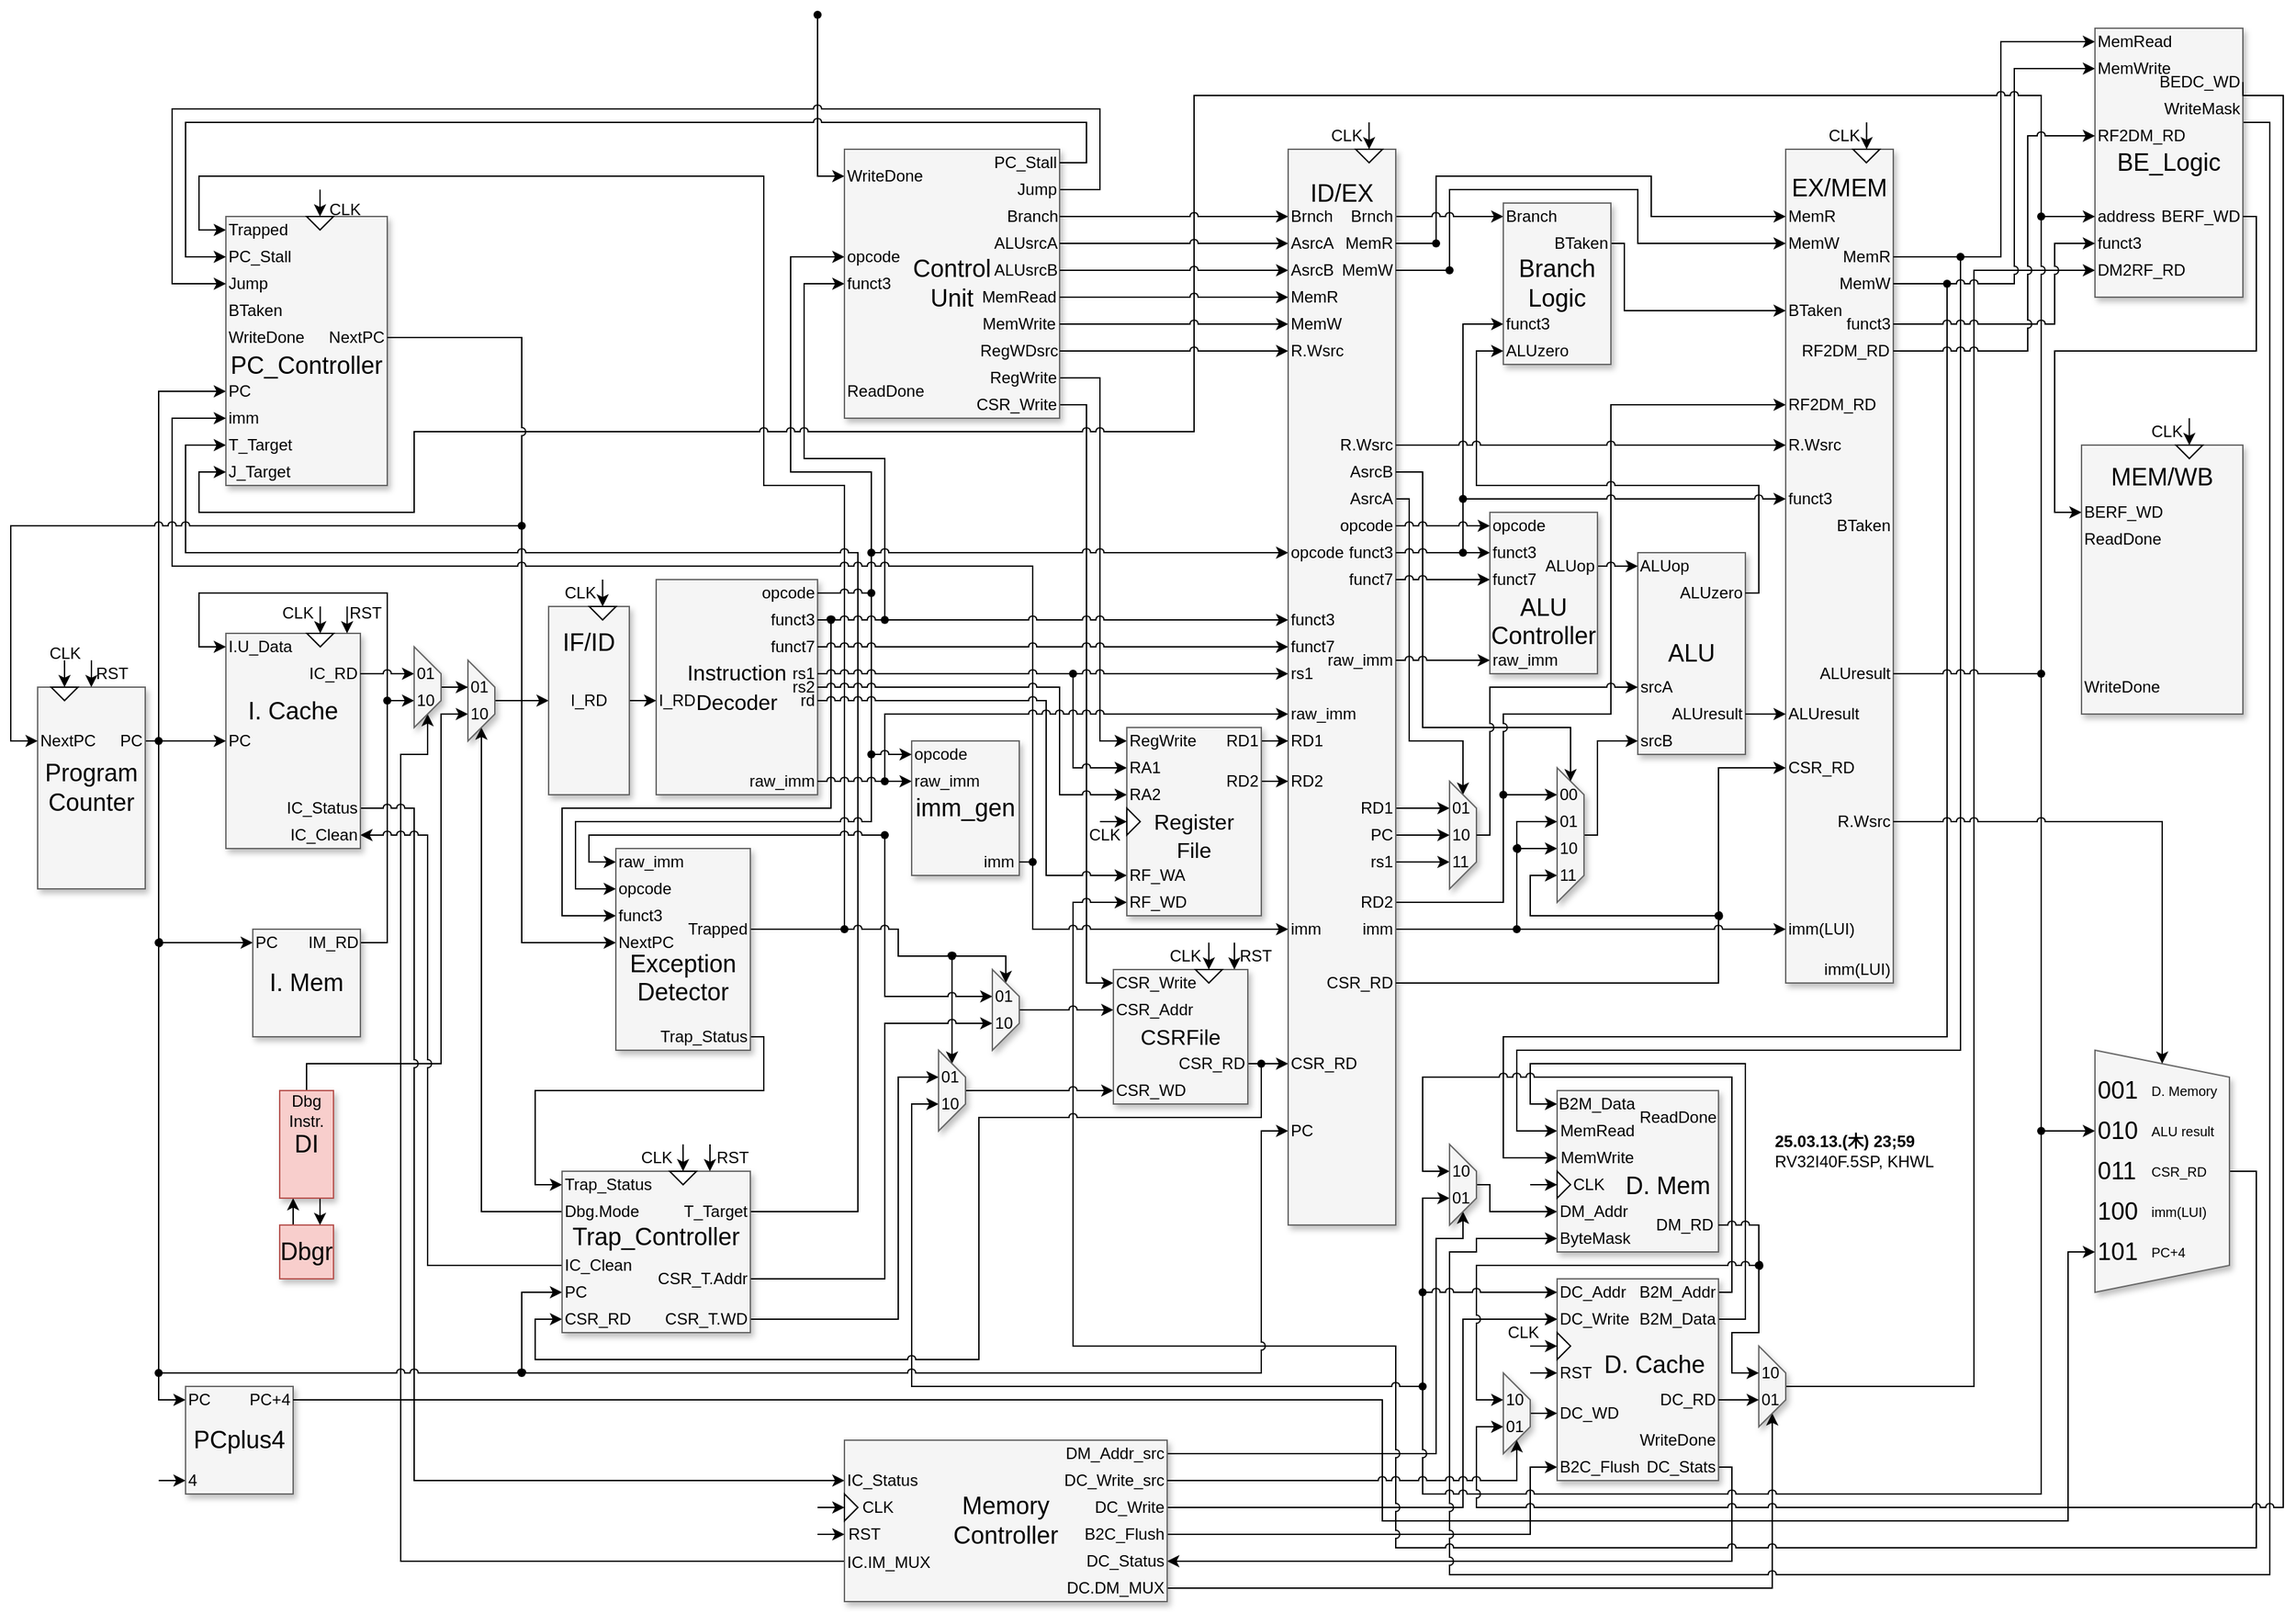 <mxfile version="26.0.16">
  <diagram name="Main_Diagram" id="IyJyeaVujQpDEMYP9gq8">
    <mxGraphModel dx="2206" dy="1298" grid="1" gridSize="10" guides="1" tooltips="1" connect="1" arrows="1" fold="1" page="1" pageScale="1.5" pageWidth="1169" pageHeight="827" background="none" math="0" shadow="0">
      <root>
        <mxCell id="rKWjRTj_p7avdpBBxaFx-0" style=";html=1;" />
        <mxCell id="rKWjRTj_p7avdpBBxaFx-1" style=";html=1;" parent="rKWjRTj_p7avdpBBxaFx-0" />
        <mxCell id="gKxlxwezhjArxIoBY7Hq-2" value="" style="group" parent="rKWjRTj_p7avdpBBxaFx-1" vertex="1" connectable="0">
          <mxGeometry x="1340" y="120" width="80" height="640" as="geometry" />
        </mxCell>
        <mxCell id="P-0cGiCHycvtxYJ7OREH-59" value="" style="triangle;whiteSpace=wrap;html=1;rotation=90;fontColor=#000000;" parent="gKxlxwezhjArxIoBY7Hq-2" vertex="1">
          <mxGeometry x="55.18" y="15" width="10" height="20" as="geometry" />
        </mxCell>
        <mxCell id="P-0cGiCHycvtxYJ7OREH-58" value="&lt;div align=&quot;left&quot;&gt;CLK&lt;/div&gt;" style="text;html=1;align=left;verticalAlign=middle;resizable=1;points=[];autosize=1;strokeColor=none;fillColor=none;movable=1;rotatable=1;deletable=1;editable=1;locked=0;connectable=1;fontColor=#000000;" parent="gKxlxwezhjArxIoBY7Hq-2" vertex="1">
          <mxGeometry x="30" width="40" height="20" as="geometry" />
        </mxCell>
        <mxCell id="P-0cGiCHycvtxYJ7OREH-60" value="" style="edgeStyle=none;orthogonalLoop=1;jettySize=auto;html=1;rounded=0;fontColor=#000000;" parent="gKxlxwezhjArxIoBY7Hq-2" edge="1">
          <mxGeometry width="100" relative="1" as="geometry">
            <mxPoint x="60.16" as="sourcePoint" />
            <mxPoint x="60.18" y="20" as="targetPoint" />
            <Array as="points" />
          </mxGeometry>
        </mxCell>
        <mxCell id="P-0cGiCHycvtxYJ7OREH-1" value="&lt;div&gt;EX/MEM&lt;/div&gt;&lt;div&gt;&lt;br&gt;&lt;/div&gt;&lt;div&gt;&lt;br&gt;&lt;/div&gt;&lt;div&gt;&lt;br&gt;&lt;/div&gt;&lt;div&gt;&lt;br&gt;&lt;/div&gt;&lt;div&gt;&lt;br&gt;&lt;/div&gt;&lt;div&gt;&lt;br&gt;&lt;/div&gt;&lt;div&gt;&lt;br&gt;&lt;/div&gt;&lt;div&gt;&lt;br&gt;&lt;/div&gt;&lt;div&gt;&lt;br&gt;&lt;/div&gt;&lt;div&gt;&lt;br&gt;&lt;/div&gt;&lt;div&gt;&lt;br&gt;&lt;/div&gt;&lt;div&gt;&lt;br&gt;&lt;/div&gt;&lt;div&gt;&lt;br&gt;&lt;/div&gt;&lt;div&gt;&lt;br&gt;&lt;/div&gt;&lt;div&gt;&lt;br&gt;&lt;/div&gt;&lt;div&gt;&lt;br&gt;&lt;/div&gt;&lt;div&gt;&lt;br&gt;&lt;/div&gt;&lt;div&gt;&lt;br&gt;&lt;/div&gt;&lt;div&gt;&lt;br&gt;&lt;/div&gt;&lt;div&gt;&lt;br&gt;&lt;/div&gt;&lt;div&gt;&lt;br&gt;&lt;/div&gt;&lt;div&gt;&lt;br&gt;&lt;/div&gt;&lt;div&gt;&lt;br&gt;&lt;/div&gt;&lt;div&gt;&lt;br&gt;&lt;/div&gt;&lt;div&gt;&lt;br&gt;&lt;/div&gt;&lt;div&gt;&lt;br&gt;&lt;/div&gt;" style="whiteSpace=wrap;html=1;shadow=1;fontSize=18;fillColor=#f5f5f5;strokeColor=#666666;fontColor=#000000;container=0;" parent="gKxlxwezhjArxIoBY7Hq-2" vertex="1">
          <mxGeometry y="20" width="80" height="620" as="geometry" />
        </mxCell>
        <mxCell id="P-0cGiCHycvtxYJ7OREH-39" value="BTaken" style="text;html=1;align=right;verticalAlign=middle;whiteSpace=wrap;rounded=0;fontColor=#000000;container=0;" parent="gKxlxwezhjArxIoBY7Hq-2" vertex="1">
          <mxGeometry x="40" y="290" width="40" height="20" as="geometry" />
        </mxCell>
        <mxCell id="P-0cGiCHycvtxYJ7OREH-40" value="ALUresult" style="text;html=1;align=right;verticalAlign=middle;whiteSpace=wrap;rounded=0;container=0;fontColor=#000000;" parent="gKxlxwezhjArxIoBY7Hq-2" vertex="1">
          <mxGeometry x="20" y="400" width="60" height="20" as="geometry" />
        </mxCell>
        <mxCell id="P-0cGiCHycvtxYJ7OREH-41" value="ALUresult" style="text;html=1;align=left;verticalAlign=middle;whiteSpace=wrap;rounded=0;container=0;fontColor=#000000;" parent="gKxlxwezhjArxIoBY7Hq-2" vertex="1">
          <mxGeometry y="430" width="60" height="20" as="geometry" />
        </mxCell>
        <mxCell id="P-0cGiCHycvtxYJ7OREH-43" value="funct3" style="text;html=1;align=left;verticalAlign=middle;whiteSpace=wrap;rounded=0;fontColor=#000000;container=0;" parent="gKxlxwezhjArxIoBY7Hq-2" vertex="1">
          <mxGeometry y="270" width="40" height="20" as="geometry" />
        </mxCell>
        <mxCell id="P-0cGiCHycvtxYJ7OREH-44" value="funct3" style="text;html=1;align=right;verticalAlign=middle;whiteSpace=wrap;rounded=0;fontColor=#000000;container=0;" parent="gKxlxwezhjArxIoBY7Hq-2" vertex="1">
          <mxGeometry x="40" y="140" width="40" height="20" as="geometry" />
        </mxCell>
        <mxCell id="P-0cGiCHycvtxYJ7OREH-46" value="R.Wsrc" style="text;html=1;align=left;verticalAlign=middle;whiteSpace=wrap;rounded=0;container=0;fontColor=#000000;" parent="gKxlxwezhjArxIoBY7Hq-2" vertex="1">
          <mxGeometry y="230" width="60" height="20" as="geometry" />
        </mxCell>
        <mxCell id="P-0cGiCHycvtxYJ7OREH-47" value="R.Wsrc" style="text;html=1;align=right;verticalAlign=middle;whiteSpace=wrap;rounded=0;container=0;fontColor=#000000;" parent="gKxlxwezhjArxIoBY7Hq-2" vertex="1">
          <mxGeometry x="20" y="510" width="60" height="20" as="geometry" />
        </mxCell>
        <mxCell id="P-0cGiCHycvtxYJ7OREH-50" value="BTaken" style="text;html=1;align=left;verticalAlign=middle;whiteSpace=wrap;rounded=0;fontColor=#000000;container=0;" parent="gKxlxwezhjArxIoBY7Hq-2" vertex="1">
          <mxGeometry y="130" width="60" height="20" as="geometry" />
        </mxCell>
        <mxCell id="P-0cGiCHycvtxYJ7OREH-52" value="CSR_RD" style="text;html=1;align=left;verticalAlign=middle;whiteSpace=wrap;rounded=0;container=0;fontColor=#000000;" parent="gKxlxwezhjArxIoBY7Hq-2" vertex="1">
          <mxGeometry y="470" width="53.333" height="20" as="geometry" />
        </mxCell>
        <mxCell id="P-0cGiCHycvtxYJ7OREH-61" value="RF2DM_RD" style="text;html=1;align=left;verticalAlign=middle;whiteSpace=wrap;rounded=0;container=0;fontColor=#000000;" parent="gKxlxwezhjArxIoBY7Hq-2" vertex="1">
          <mxGeometry y="200" width="70" height="20" as="geometry" />
        </mxCell>
        <mxCell id="P-0cGiCHycvtxYJ7OREH-64" value="MemR" style="text;html=1;align=left;verticalAlign=middle;whiteSpace=wrap;rounded=0;container=0;fontColor=#000000;" parent="gKxlxwezhjArxIoBY7Hq-2" vertex="1">
          <mxGeometry y="60" width="40" height="20" as="geometry" />
        </mxCell>
        <mxCell id="P-0cGiCHycvtxYJ7OREH-65" value="MemW" style="text;html=1;align=left;verticalAlign=middle;whiteSpace=wrap;rounded=0;container=0;fontColor=#000000;" parent="gKxlxwezhjArxIoBY7Hq-2" vertex="1">
          <mxGeometry y="80" width="40" height="20" as="geometry" />
        </mxCell>
        <mxCell id="P-0cGiCHycvtxYJ7OREH-66" value="MemR" style="text;html=1;align=right;verticalAlign=middle;whiteSpace=wrap;rounded=0;container=0;fontColor=#000000;" parent="gKxlxwezhjArxIoBY7Hq-2" vertex="1">
          <mxGeometry x="40" y="90" width="40" height="20" as="geometry" />
        </mxCell>
        <mxCell id="P-0cGiCHycvtxYJ7OREH-67" value="MemW" style="text;html=1;align=right;verticalAlign=middle;whiteSpace=wrap;rounded=0;container=0;fontColor=#000000;" parent="gKxlxwezhjArxIoBY7Hq-2" vertex="1">
          <mxGeometry x="40" y="110" width="40" height="20" as="geometry" />
        </mxCell>
        <mxCell id="P-0cGiCHycvtxYJ7OREH-69" value="RF2DM_RD" style="text;html=1;align=left;verticalAlign=middle;whiteSpace=wrap;rounded=0;container=0;fontColor=#000000;" parent="gKxlxwezhjArxIoBY7Hq-2" vertex="1">
          <mxGeometry x="10" y="160" width="70" height="20" as="geometry" />
        </mxCell>
        <mxCell id="P-0cGiCHycvtxYJ7OREH-76" value="imm(LUI)" style="text;html=1;align=left;verticalAlign=middle;whiteSpace=wrap;rounded=0;container=0;fontColor=#000000;" parent="gKxlxwezhjArxIoBY7Hq-2" vertex="1">
          <mxGeometry y="590" width="60" height="20" as="geometry" />
        </mxCell>
        <mxCell id="P-0cGiCHycvtxYJ7OREH-77" value="imm(LUI)" style="text;html=1;align=right;verticalAlign=middle;whiteSpace=wrap;rounded=0;container=0;fontColor=#000000;" parent="gKxlxwezhjArxIoBY7Hq-2" vertex="1">
          <mxGeometry x="20" y="620" width="60" height="20" as="geometry" />
        </mxCell>
        <mxCell id="1p9ZmqjL8hAKi1KrQWLP-24" value="" style="triangle;whiteSpace=wrap;html=1;rotation=90;fontColor=#000000;" vertex="1" parent="gKxlxwezhjArxIoBY7Hq-2">
          <mxGeometry x="55" y="15" width="10" height="20" as="geometry" />
        </mxCell>
        <mxCell id="1p9ZmqjL8hAKi1KrQWLP-14" style="edgeStyle=orthogonalEdgeStyle;rounded=0;orthogonalLoop=1;jettySize=auto;html=1;entryX=0;entryY=0.5;entryDx=0;entryDy=0;jumpStyle=arc;" edge="1" parent="rKWjRTj_p7avdpBBxaFx-1" source="rKWjRTj_p7avdpBBxaFx-275" target="rKWjRTj_p7avdpBBxaFx-258">
          <mxGeometry relative="1" as="geometry">
            <mxPoint x="1490.267" y="1010" as="targetPoint" />
            <Array as="points">
              <mxPoint x="1480" y="1060" />
              <mxPoint x="1480" y="230" />
            </Array>
          </mxGeometry>
        </mxCell>
        <mxCell id="1p9ZmqjL8hAKi1KrQWLP-7" style="edgeStyle=orthogonalEdgeStyle;rounded=0;orthogonalLoop=1;jettySize=auto;html=1;entryX=0;entryY=0.5;entryDx=0;entryDy=0;" edge="1" parent="rKWjRTj_p7avdpBBxaFx-1" source="1p9ZmqjL8hAKi1KrQWLP-6" target="rKWjRTj_p7avdpBBxaFx-298">
          <mxGeometry relative="1" as="geometry">
            <Array as="points">
              <mxPoint x="1460" y="800" />
              <mxPoint x="1130" y="800" />
              <mxPoint x="1130" y="890" />
            </Array>
          </mxGeometry>
        </mxCell>
        <mxCell id="1p9ZmqjL8hAKi1KrQWLP-9" style="edgeStyle=orthogonalEdgeStyle;rounded=0;orthogonalLoop=1;jettySize=auto;html=1;entryX=0;entryY=0.5;entryDx=0;entryDy=0;" edge="1" parent="rKWjRTj_p7avdpBBxaFx-1" source="1p9ZmqjL8hAKi1KrQWLP-8" target="rKWjRTj_p7avdpBBxaFx-297">
          <mxGeometry relative="1" as="geometry">
            <Array as="points">
              <mxPoint x="1470" y="810" />
              <mxPoint x="1140" y="810" />
              <mxPoint x="1140" y="870" />
            </Array>
          </mxGeometry>
        </mxCell>
        <mxCell id="P-0cGiCHycvtxYJ7OREH-51" style="edgeStyle=orthogonalEdgeStyle;rounded=0;orthogonalLoop=1;jettySize=auto;html=1;entryX=0;entryY=0.5;entryDx=0;entryDy=0;jumpStyle=arc;" parent="rKWjRTj_p7avdpBBxaFx-1" source="rKWjRTj_p7avdpBBxaFx-250" target="P-0cGiCHycvtxYJ7OREH-50" edge="1">
          <mxGeometry relative="1" as="geometry">
            <Array as="points">
              <mxPoint x="1220" y="210" />
              <mxPoint x="1220" y="260" />
            </Array>
          </mxGeometry>
        </mxCell>
        <mxCell id="P-0cGiCHycvtxYJ7OREH-71" style="edgeStyle=orthogonalEdgeStyle;rounded=0;orthogonalLoop=1;jettySize=auto;html=1;entryX=0;entryY=0.5;entryDx=0;entryDy=0;jumpStyle=arc;" parent="rKWjRTj_p7avdpBBxaFx-1" source="P-0cGiCHycvtxYJ7OREH-67" target="rKWjRTj_p7avdpBBxaFx-254" edge="1">
          <mxGeometry relative="1" as="geometry">
            <Array as="points">
              <mxPoint x="1510" y="240" />
              <mxPoint x="1510" y="80" />
            </Array>
          </mxGeometry>
        </mxCell>
        <mxCell id="P-0cGiCHycvtxYJ7OREH-68" style="edgeStyle=orthogonalEdgeStyle;rounded=0;orthogonalLoop=1;jettySize=auto;html=1;entryX=0;entryY=0.5;entryDx=0;entryDy=0;jumpStyle=arc;" parent="rKWjRTj_p7avdpBBxaFx-1" source="P-0cGiCHycvtxYJ7OREH-66" target="rKWjRTj_p7avdpBBxaFx-255" edge="1">
          <mxGeometry relative="1" as="geometry">
            <Array as="points">
              <mxPoint x="1500" y="220" />
              <mxPoint x="1500" y="60" />
            </Array>
          </mxGeometry>
        </mxCell>
        <mxCell id="rKWjRTj_p7avdpBBxaFx-333" style="edgeStyle=orthogonalEdgeStyle;rounded=0;orthogonalLoop=1;jettySize=auto;html=1;entryX=0;entryY=0.5;entryDx=0;entryDy=0;jumpStyle=arc;fontColor=#000000;exitX=0.558;exitY=0.897;exitDx=0;exitDy=0;exitPerimeter=0;" parent="rKWjRTj_p7avdpBBxaFx-1" source="rKWjRTj_p7avdpBBxaFx-53" target="rKWjRTj_p7avdpBBxaFx-168" edge="1">
          <mxGeometry relative="1" as="geometry">
            <Array as="points">
              <mxPoint x="1530" y="870" />
            </Array>
            <mxPoint x="1530" y="740" as="sourcePoint" />
          </mxGeometry>
        </mxCell>
        <mxCell id="rKWjRTj_p7avdpBBxaFx-241" style="edgeStyle=orthogonalEdgeStyle;rounded=0;orthogonalLoop=1;jettySize=auto;html=1;entryX=0;entryY=0.5;entryDx=0;entryDy=0;jumpStyle=arc;exitDx=0;exitDy=0;fontColor=#000000;" parent="rKWjRTj_p7avdpBBxaFx-1" source="rKWjRTj_p7avdpBBxaFx-50" target="P-0cGiCHycvtxYJ7OREH-65" edge="1">
          <mxGeometry relative="1" as="geometry">
            <Array as="points">
              <mxPoint x="1090" y="170" />
              <mxPoint x="1230" y="170" />
              <mxPoint x="1230" y="210" />
            </Array>
          </mxGeometry>
        </mxCell>
        <mxCell id="rKWjRTj_p7avdpBBxaFx-242" style="edgeStyle=orthogonalEdgeStyle;rounded=0;orthogonalLoop=1;jettySize=auto;html=1;jumpStyle=arc;exitDx=0;exitDy=0;entryX=0;entryY=0.5;entryDx=0;entryDy=0;fontColor=#000000;" parent="rKWjRTj_p7avdpBBxaFx-1" source="rKWjRTj_p7avdpBBxaFx-51" target="P-0cGiCHycvtxYJ7OREH-64" edge="1">
          <mxGeometry relative="1" as="geometry">
            <mxPoint x="1570.02" y="60" as="targetPoint" />
            <Array as="points">
              <mxPoint x="1080" y="160" />
              <mxPoint x="1240" y="160" />
              <mxPoint x="1240" y="190" />
            </Array>
            <mxPoint x="800.08" y="310" as="sourcePoint" />
          </mxGeometry>
        </mxCell>
        <mxCell id="5rgLHD2z9dBAF_6H33pO-172" style="edgeStyle=orthogonalEdgeStyle;rounded=0;orthogonalLoop=1;jettySize=auto;html=1;entryX=0.567;entryY=0.762;entryDx=0;entryDy=0;entryPerimeter=0;endArrow=none;startFill=0;fontColor=#000000;" parent="rKWjRTj_p7avdpBBxaFx-1" source="6SGfMAVqhEcrRElv5X5W-24" target="O00OZB_N-vknSkEfnoMU-0" edge="1">
          <mxGeometry relative="1" as="geometry" />
        </mxCell>
        <mxCell id="6SGfMAVqhEcrRElv5X5W-29" style="edgeStyle=orthogonalEdgeStyle;rounded=0;orthogonalLoop=1;jettySize=auto;html=1;entryX=0;entryY=0.5;entryDx=0;entryDy=0;fontColor=#000000;" parent="rKWjRTj_p7avdpBBxaFx-1" source="6SGfMAVqhEcrRElv5X5W-28" target="6SGfMAVqhEcrRElv5X5W-18" edge="1">
          <mxGeometry relative="1" as="geometry">
            <Array as="points">
              <mxPoint x="630" y="630" />
              <mxPoint x="430" y="630" />
              <mxPoint x="430" y="710" />
            </Array>
          </mxGeometry>
        </mxCell>
        <mxCell id="rKWjRTj_p7avdpBBxaFx-233" style="edgeStyle=orthogonalEdgeStyle;rounded=0;orthogonalLoop=1;jettySize=auto;html=1;entryX=0;entryY=0.5;entryDx=0;entryDy=0;exitX=1;exitY=0.5;exitDx=0;exitDy=0;jumpStyle=arc;fontColor=#000000;" parent="rKWjRTj_p7avdpBBxaFx-1" source="rKWjRTj_p7avdpBBxaFx-312" target="rKWjRTj_p7avdpBBxaFx-146" edge="1">
          <mxGeometry relative="1" as="geometry">
            <Array as="points">
              <mxPoint x="830" y="310" />
              <mxPoint x="830" y="580" />
            </Array>
          </mxGeometry>
        </mxCell>
        <mxCell id="sOjidNA8feePJ7DaviF--1" style="edgeStyle=orthogonalEdgeStyle;rounded=0;orthogonalLoop=1;jettySize=auto;html=1;entryX=0;entryY=0.5;entryDx=0;entryDy=0;jumpStyle=arc;fontColor=#000000;" parent="rKWjRTj_p7avdpBBxaFx-1" source="rKWjRTj_p7avdpBBxaFx-49" target="rKWjRTj_p7avdpBBxaFx-251" edge="1">
          <mxGeometry relative="1" as="geometry">
            <Array as="points">
              <mxPoint x="1100" y="270" />
            </Array>
          </mxGeometry>
        </mxCell>
        <mxCell id="5rgLHD2z9dBAF_6H33pO-14" style="edgeStyle=orthogonalEdgeStyle;rounded=0;orthogonalLoop=1;jettySize=auto;html=1;entryX=1;entryY=0.5;entryDx=0;entryDy=0;fontColor=#000000;" parent="rKWjRTj_p7avdpBBxaFx-1" source="5rgLHD2z9dBAF_6H33pO-8" target="x0mOy9M_m8BRsNALI-4W-19" edge="1">
          <mxGeometry relative="1" as="geometry">
            <Array as="points">
              <mxPoint x="1080" y="1110" />
              <mxPoint x="1080" y="950" />
              <mxPoint x="1100" y="950" />
            </Array>
          </mxGeometry>
        </mxCell>
        <mxCell id="5rgLHD2z9dBAF_6H33pO-15" style="edgeStyle=orthogonalEdgeStyle;rounded=0;orthogonalLoop=1;jettySize=auto;html=1;entryX=0;entryY=0.5;entryDx=0;entryDy=0;fontColor=#000000;" parent="rKWjRTj_p7avdpBBxaFx-1" source="rKWjRTj_p7avdpBBxaFx-324" target="rKWjRTj_p7avdpBBxaFx-128" edge="1">
          <mxGeometry relative="1" as="geometry">
            <Array as="points">
              <mxPoint x="1100" y="1150" />
              <mxPoint x="1100" y="1010" />
            </Array>
          </mxGeometry>
        </mxCell>
        <mxCell id="2qah6L-JXnj_yOIiIPdw-5" style="edgeStyle=orthogonalEdgeStyle;rounded=0;orthogonalLoop=1;jettySize=auto;html=1;entryX=0;entryY=0.5;entryDx=0;entryDy=0;fontColor=#000000;" parent="rKWjRTj_p7avdpBBxaFx-1" source="2qah6L-JXnj_yOIiIPdw-4" target="rKWjRTj_p7avdpBBxaFx-325" edge="1">
          <mxGeometry relative="1" as="geometry">
            <Array as="points">
              <mxPoint x="620" y="80" />
              <mxPoint x="620" y="160" />
            </Array>
          </mxGeometry>
        </mxCell>
        <mxCell id="QgethlyDFI8PXzep3qGH-40" style="edgeStyle=orthogonalEdgeStyle;rounded=0;orthogonalLoop=1;jettySize=auto;html=1;entryX=0;entryY=0.5;entryDx=0;entryDy=0;fontColor=#000000;" parent="rKWjRTj_p7avdpBBxaFx-1" source="QgethlyDFI8PXzep3qGH-39" target="QgethlyDFI8PXzep3qGH-36" edge="1">
          <mxGeometry relative="1" as="geometry" />
        </mxCell>
        <mxCell id="QgethlyDFI8PXzep3qGH-33" style="edgeStyle=orthogonalEdgeStyle;rounded=0;orthogonalLoop=1;jettySize=auto;html=1;entryX=0;entryY=0.5;entryDx=0;entryDy=0;fontColor=#000000;" parent="rKWjRTj_p7avdpBBxaFx-1" source="QgethlyDFI8PXzep3qGH-32" target="QgethlyDFI8PXzep3qGH-20" edge="1">
          <mxGeometry relative="1" as="geometry">
            <Array as="points">
              <mxPoint x="1150" y="710" />
              <mxPoint x="1150" y="680" />
            </Array>
          </mxGeometry>
        </mxCell>
        <mxCell id="QgethlyDFI8PXzep3qGH-5" style="edgeStyle=orthogonalEdgeStyle;rounded=0;orthogonalLoop=1;jettySize=auto;html=1;entryX=0;entryY=0.5;entryDx=0;entryDy=0;fontColor=#000000;" parent="rKWjRTj_p7avdpBBxaFx-1" source="QgethlyDFI8PXzep3qGH-2" target="fp1y_YiQ6_L5Q2PSYjLp-0" edge="1">
          <mxGeometry relative="1" as="geometry">
            <Array as="points">
              <mxPoint x="400" y="420" />
              <mxPoint x="400" y="730" />
            </Array>
            <mxPoint x="460" y="390" as="sourcePoint" />
          </mxGeometry>
        </mxCell>
        <mxCell id="6SGfMAVqhEcrRElv5X5W-26" value="" style="edgeStyle=orthogonalEdgeStyle;rounded=0;orthogonalLoop=1;jettySize=auto;html=1;entryDx=0;entryDy=0;exitX=0.633;exitY=0.6;exitDx=0;exitDy=0;jumpStyle=arc;exitPerimeter=0;endArrow=none;startFill=0;fontColor=#000000;" parent="rKWjRTj_p7avdpBBxaFx-1" source="O00OZB_N-vknSkEfnoMU-0" target="6SGfMAVqhEcrRElv5X5W-6" edge="1">
          <mxGeometry relative="1" as="geometry">
            <mxPoint x="640" y="170" as="targetPoint" />
            <Array as="points">
              <mxPoint x="660" y="460" />
              <mxPoint x="660" y="460" />
            </Array>
            <mxPoint x="610" y="470" as="sourcePoint" />
          </mxGeometry>
        </mxCell>
        <mxCell id="rKWjRTj_p7avdpBBxaFx-31" style="edgeStyle=orthogonalEdgeStyle;rounded=0;orthogonalLoop=1;jettySize=auto;html=1;entryX=0;entryY=0.5;entryDx=0;entryDy=0;exitDx=0;exitDy=0;jumpStyle=arc;exitPerimeter=0;fontColor=#000000;" parent="rKWjRTj_p7avdpBBxaFx-1" source="6SGfMAVqhEcrRElv5X5W-6" target="rKWjRTj_p7avdpBBxaFx-313" edge="1">
          <mxGeometry relative="1" as="geometry">
            <mxPoint x="620.02" y="190" as="targetPoint" />
            <Array as="points">
              <mxPoint x="660" y="380" />
              <mxPoint x="600" y="380" />
              <mxPoint x="600" y="220" />
            </Array>
            <mxPoint x="510.02" y="480" as="sourcePoint" />
          </mxGeometry>
        </mxCell>
        <mxCell id="rKWjRTj_p7avdpBBxaFx-60" style="edgeStyle=orthogonalEdgeStyle;rounded=0;orthogonalLoop=1;jettySize=auto;html=1;entryX=0;entryY=0.5;entryDx=0;entryDy=0;jumpStyle=arc;fontColor=#000000;" parent="rKWjRTj_p7avdpBBxaFx-1" source="rKWjRTj_p7avdpBBxaFx-47" target="rKWjRTj_p7avdpBBxaFx-321" edge="1">
          <mxGeometry relative="1" as="geometry">
            <Array as="points">
              <mxPoint x="670" y="370" />
              <mxPoint x="610" y="370" />
              <mxPoint x="610" y="240" />
            </Array>
          </mxGeometry>
        </mxCell>
        <mxCell id="6SGfMAVqhEcrRElv5X5W-5" style="edgeStyle=orthogonalEdgeStyle;rounded=0;orthogonalLoop=1;jettySize=auto;html=1;endArrow=classic;startFill=0;entryX=0;entryY=0.5;entryDx=0;entryDy=0;endFill=1;jumpStyle=arc;fontColor=#000000;" parent="rKWjRTj_p7avdpBBxaFx-1" source="rKWjRTj_p7avdpBBxaFx-84" target="rKWjRTj_p7avdpBBxaFx-156" edge="1">
          <mxGeometry relative="1" as="geometry">
            <mxPoint x="330" y="870" as="targetPoint" />
            <Array as="points">
              <mxPoint x="400" y="990" />
            </Array>
          </mxGeometry>
        </mxCell>
        <mxCell id="rKWjRTj_p7avdpBBxaFx-13" style="edgeStyle=orthogonalEdgeStyle;rounded=0;orthogonalLoop=1;jettySize=auto;html=1;entryX=0;entryY=0.5;entryDx=0;entryDy=0;jumpStyle=arc;exitX=1;exitY=0.5;exitDx=0;exitDy=0;fontColor=#000000;" parent="rKWjRTj_p7avdpBBxaFx-1" source="rKWjRTj_p7avdpBBxaFx-137" target="rKWjRTj_p7avdpBBxaFx-136" edge="1">
          <mxGeometry relative="1" as="geometry">
            <Array as="points">
              <mxPoint x="640" y="720" />
              <mxPoint x="640" y="390" />
              <mxPoint x="580" y="390" />
              <mxPoint x="580" y="160" />
              <mxPoint x="160" y="160" />
              <mxPoint x="160" y="200" />
            </Array>
          </mxGeometry>
        </mxCell>
        <mxCell id="rKWjRTj_p7avdpBBxaFx-6" style="edgeStyle=orthogonalEdgeStyle;rounded=0;orthogonalLoop=1;jettySize=auto;html=1;entryX=0;entryY=0.5;entryDx=0;entryDy=0;jumpStyle=arc;exitX=1;exitY=0.5;exitDx=0;exitDy=0;fontColor=#000000;" parent="rKWjRTj_p7avdpBBxaFx-1" source="rKWjRTj_p7avdpBBxaFx-157" target="rKWjRTj_p7avdpBBxaFx-117" edge="1">
          <mxGeometry relative="1" as="geometry">
            <Array as="points">
              <mxPoint x="650" y="930" />
              <mxPoint x="650" y="440" />
              <mxPoint x="150" y="440" />
              <mxPoint x="150" y="360" />
            </Array>
          </mxGeometry>
        </mxCell>
        <mxCell id="rKWjRTj_p7avdpBBxaFx-163" style="edgeStyle=orthogonalEdgeStyle;rounded=0;orthogonalLoop=1;jettySize=auto;html=1;entryX=1;entryY=0.5;entryDx=0;entryDy=0;fontColor=#000000;exitX=0;exitY=0.5;exitDx=0;exitDy=0;" parent="rKWjRTj_p7avdpBBxaFx-1" source="rKWjRTj_p7avdpBBxaFx-162" target="rKWjRTj_p7avdpBBxaFx-285" edge="1">
          <mxGeometry relative="1" as="geometry" />
        </mxCell>
        <mxCell id="rKWjRTj_p7avdpBBxaFx-29" style="edgeStyle=orthogonalEdgeStyle;rounded=0;orthogonalLoop=1;jettySize=auto;html=1;entryX=0;entryY=0.5;entryDx=0;entryDy=0;fontColor=#000000;" parent="rKWjRTj_p7avdpBBxaFx-1" source="rKWjRTj_p7avdpBBxaFx-46" target="rKWjRTj_p7avdpBBxaFx-112" edge="1">
          <mxGeometry relative="1" as="geometry">
            <Array as="points">
              <mxPoint x="130" y="320" />
            </Array>
          </mxGeometry>
        </mxCell>
        <mxCell id="rKWjRTj_p7avdpBBxaFx-349" style="edgeStyle=orthogonalEdgeStyle;rounded=0;orthogonalLoop=1;jettySize=auto;html=1;entryX=0;entryY=0.5;entryDx=0;entryDy=0;exitX=1;exitY=0.5;exitDx=0;exitDy=0;fontColor=#000000;jumpStyle=arc;" parent="rKWjRTj_p7avdpBBxaFx-1" source="rKWjRTj_p7avdpBBxaFx-348" target="rKWjRTj_p7avdpBBxaFx-132" edge="1">
          <mxGeometry relative="1" as="geometry">
            <Array as="points">
              <mxPoint x="1150" y="1170" />
              <mxPoint x="1150" y="1120" />
            </Array>
          </mxGeometry>
        </mxCell>
        <mxCell id="rKWjRTj_p7avdpBBxaFx-3" style="edgeStyle=orthogonalEdgeStyle;rounded=0;orthogonalLoop=1;jettySize=auto;html=1;entryX=0;entryY=0.5;entryDx=0;entryDy=0;fontColor=#000000;exitX=1;exitY=0.5;exitDx=0;exitDy=0;" parent="rKWjRTj_p7avdpBBxaFx-1" source="rKWjRTj_p7avdpBBxaFx-322" target="rKWjRTj_p7avdpBBxaFx-212" edge="1">
          <mxGeometry relative="1" as="geometry">
            <Array as="points">
              <mxPoint x="820" y="330" />
              <mxPoint x="820" y="760" />
            </Array>
          </mxGeometry>
        </mxCell>
        <mxCell id="rKWjRTj_p7avdpBBxaFx-9" style="edgeStyle=orthogonalEdgeStyle;rounded=0;orthogonalLoop=1;jettySize=auto;html=1;entryX=0;entryY=0.5;entryDx=0;entryDy=0;exitX=0.5;exitY=0;exitDx=0;exitDy=0;jumpStyle=arc;fontColor=#000000;" parent="rKWjRTj_p7avdpBBxaFx-1" source="rKWjRTj_p7avdpBBxaFx-230" target="rKWjRTj_p7avdpBBxaFx-287" edge="1">
          <mxGeometry relative="1" as="geometry">
            <Array as="points">
              <mxPoint x="240" y="820" />
              <mxPoint x="340" y="820" />
              <mxPoint x="340" y="560" />
            </Array>
          </mxGeometry>
        </mxCell>
        <mxCell id="rKWjRTj_p7avdpBBxaFx-14" style="edgeStyle=orthogonalEdgeStyle;rounded=0;orthogonalLoop=1;jettySize=auto;html=1;entryX=0;entryY=0.5;entryDx=0;entryDy=0;jumpStyle=arc;exitX=1;exitY=0.5;exitDx=0;exitDy=0;fontColor=#000000;" parent="rKWjRTj_p7avdpBBxaFx-1" source="rKWjRTj_p7avdpBBxaFx-130" target="rKWjRTj_p7avdpBBxaFx-304" edge="1">
          <mxGeometry relative="1" as="geometry">
            <Array as="points">
              <mxPoint x="1310" y="1010" />
              <mxPoint x="1310" y="820" />
              <mxPoint x="1150" y="820" />
              <mxPoint x="1150" y="850" />
            </Array>
          </mxGeometry>
        </mxCell>
        <mxCell id="rKWjRTj_p7avdpBBxaFx-17" style="edgeStyle=orthogonalEdgeStyle;rounded=0;orthogonalLoop=1;jettySize=auto;html=1;entryX=0;entryY=0.5;entryDx=0;entryDy=0;jumpStyle=arc;exitX=1;exitY=0.5;exitDx=0;exitDy=0;fontColor=#000000;" parent="rKWjRTj_p7avdpBBxaFx-1" source="rKWjRTj_p7avdpBBxaFx-129" target="x0mOy9M_m8BRsNALI-4W-20" edge="1">
          <mxGeometry relative="1" as="geometry">
            <Array as="points">
              <mxPoint x="1300" y="990" />
              <mxPoint x="1300" y="830" />
              <mxPoint x="1070" y="830" />
              <mxPoint x="1070" y="900" />
            </Array>
            <mxPoint x="1120" y="700" as="targetPoint" />
          </mxGeometry>
        </mxCell>
        <mxCell id="rKWjRTj_p7avdpBBxaFx-18" value="&lt;div&gt;&lt;br&gt;&lt;/div&gt;PC_Controller" style="whiteSpace=wrap;html=1;shadow=1;fontSize=18;fillColor=#f5f5f5;strokeColor=#666666;fontColor=#000000;" parent="rKWjRTj_p7avdpBBxaFx-1" vertex="1">
          <mxGeometry x="180" y="190" width="120" height="200" as="geometry" />
        </mxCell>
        <mxCell id="DWYiua4rObmU89wduKeO-1" style="edgeStyle=orthogonalEdgeStyle;rounded=0;orthogonalLoop=1;jettySize=auto;html=1;entryX=0;entryY=0.5;entryDx=0;entryDy=0;jumpStyle=arc;fontColor=#000000;" parent="rKWjRTj_p7avdpBBxaFx-1" source="DWYiua4rObmU89wduKeO-0" target="rKWjRTj_p7avdpBBxaFx-114" edge="1">
          <mxGeometry relative="1" as="geometry">
            <Array as="points">
              <mxPoint x="780" y="450" />
              <mxPoint x="140" y="450" />
              <mxPoint x="140" y="340" />
            </Array>
          </mxGeometry>
        </mxCell>
        <mxCell id="rKWjRTj_p7avdpBBxaFx-21" style="edgeStyle=orthogonalEdgeStyle;rounded=0;orthogonalLoop=1;jettySize=auto;html=1;entryX=1;entryY=0.5;entryDx=0;entryDy=0;jumpStyle=arc;exitX=1;exitY=0.5;exitDx=0;exitDy=0;fontColor=#000000;" parent="rKWjRTj_p7avdpBBxaFx-1" source="rKWjRTj_p7avdpBBxaFx-345" target="rKWjRTj_p7avdpBBxaFx-275" edge="1">
          <mxGeometry relative="1" as="geometry">
            <mxPoint x="827.08" y="1124" as="sourcePoint" />
            <mxPoint x="1520.08" y="125" as="targetPoint" />
            <Array as="points">
              <mxPoint x="1330" y="1210" />
            </Array>
          </mxGeometry>
        </mxCell>
        <mxCell id="rKWjRTj_p7avdpBBxaFx-23" style="edgeStyle=orthogonalEdgeStyle;rounded=0;orthogonalLoop=1;jettySize=auto;html=1;entryX=1;entryY=0.5;entryDx=0;entryDy=0;jumpStyle=arc;exitX=1;exitY=0.5;exitDx=0;exitDy=0;fontColor=#000000;" parent="rKWjRTj_p7avdpBBxaFx-1" source="rKWjRTj_p7avdpBBxaFx-126" target="rKWjRTj_p7avdpBBxaFx-344" edge="1">
          <mxGeometry relative="1" as="geometry">
            <Array as="points">
              <mxPoint x="1300" y="1120" />
              <mxPoint x="1300" y="1190" />
            </Array>
          </mxGeometry>
        </mxCell>
        <mxCell id="rKWjRTj_p7avdpBBxaFx-24" style="edgeStyle=orthogonalEdgeStyle;rounded=0;orthogonalLoop=1;jettySize=auto;html=1;entryX=1;entryY=0.5;entryDx=0;entryDy=0;exitX=0;exitY=0.5;exitDx=0;exitDy=0;fontColor=#000000;" parent="rKWjRTj_p7avdpBBxaFx-1" source="rKWjRTj_p7avdpBBxaFx-343" target="rKWjRTj_p7avdpBBxaFx-288" edge="1">
          <mxGeometry relative="1" as="geometry">
            <mxPoint x="310.08" y="590" as="targetPoint" />
            <Array as="points">
              <mxPoint x="640" y="1190" />
              <mxPoint x="310" y="1190" />
              <mxPoint x="310" y="590" />
              <mxPoint x="330" y="590" />
            </Array>
          </mxGeometry>
        </mxCell>
        <mxCell id="rKWjRTj_p7avdpBBxaFx-25" style="edgeStyle=orthogonalEdgeStyle;rounded=0;orthogonalLoop=1;jettySize=auto;html=1;entryX=0;entryY=0.5;entryDx=0;entryDy=0;exitX=1;exitY=0.5;exitDx=0;exitDy=0;fontColor=#000000;" parent="rKWjRTj_p7avdpBBxaFx-1" source="rKWjRTj_p7avdpBBxaFx-178" target="rKWjRTj_p7avdpBBxaFx-290" edge="1">
          <mxGeometry relative="1" as="geometry">
            <Array as="points">
              <mxPoint x="300" y="730" />
              <mxPoint x="300" y="550" />
            </Array>
          </mxGeometry>
        </mxCell>
        <mxCell id="rKWjRTj_p7avdpBBxaFx-26" style="edgeStyle=orthogonalEdgeStyle;rounded=0;orthogonalLoop=1;jettySize=auto;html=1;jumpStyle=arc;exitX=1;exitY=0.5;exitDx=0;exitDy=0;entryX=0;entryY=0.5;entryDx=0;entryDy=0;fontColor=#000000;" parent="rKWjRTj_p7avdpBBxaFx-1" source="rKWjRTj_p7avdpBBxaFx-70" target="rKWjRTj_p7avdpBBxaFx-342" edge="1">
          <mxGeometry relative="1" as="geometry">
            <Array as="points">
              <mxPoint x="320" y="630" />
              <mxPoint x="320" y="1130" />
            </Array>
            <mxPoint x="550" y="1120" as="targetPoint" />
          </mxGeometry>
        </mxCell>
        <mxCell id="rKWjRTj_p7avdpBBxaFx-32" style="edgeStyle=orthogonalEdgeStyle;rounded=0;orthogonalLoop=1;jettySize=auto;html=1;entryX=1;entryY=0.5;entryDx=0;entryDy=0;jumpStyle=arc;exitX=0;exitY=0.5;exitDx=0;exitDy=0;fontColor=#000000;" parent="rKWjRTj_p7avdpBBxaFx-1" source="rKWjRTj_p7avdpBBxaFx-155" target="rKWjRTj_p7avdpBBxaFx-71" edge="1">
          <mxGeometry relative="1" as="geometry">
            <Array as="points">
              <mxPoint x="330" y="970" />
              <mxPoint x="330" y="650" />
            </Array>
          </mxGeometry>
        </mxCell>
        <mxCell id="rKWjRTj_p7avdpBBxaFx-44" style="edgeStyle=orthogonalEdgeStyle;rounded=0;orthogonalLoop=1;jettySize=auto;html=1;entryX=0;entryY=0.5;entryDx=0;entryDy=0;exitX=1;exitY=0.5;exitDx=0;exitDy=0;jumpStyle=arc;fontColor=#000000;" parent="rKWjRTj_p7avdpBBxaFx-1" source="rKWjRTj_p7avdpBBxaFx-262" target="rKWjRTj_p7avdpBBxaFx-300" edge="1">
          <mxGeometry relative="1" as="geometry">
            <Array as="points">
              <mxPoint x="1680" y="120" />
              <mxPoint x="1700" y="120" />
              <mxPoint x="1700" y="1200" />
              <mxPoint x="1090" y="1200" />
              <mxPoint x="1090" y="960" />
              <mxPoint x="1110" y="960" />
              <mxPoint x="1110" y="950" />
            </Array>
          </mxGeometry>
        </mxCell>
        <mxCell id="rKWjRTj_p7avdpBBxaFx-46" value="" style="shape=waypoint;sketch=0;size=6;pointerEvents=1;points=[];fillColor=none;resizable=0;rotatable=0;perimeter=centerPerimeter;snapToPoint=1;fontColor=#000000;" parent="rKWjRTj_p7avdpBBxaFx-1" vertex="1">
          <mxGeometry x="120" y="570" width="20" height="20" as="geometry" />
        </mxCell>
        <mxCell id="rKWjRTj_p7avdpBBxaFx-47" value="" style="shape=waypoint;sketch=0;size=6;pointerEvents=1;points=[];fillColor=none;resizable=0;rotatable=0;perimeter=centerPerimeter;snapToPoint=1;fontColor=#000000;" parent="rKWjRTj_p7avdpBBxaFx-1" vertex="1">
          <mxGeometry x="660" y="480" width="20" height="20" as="geometry" />
        </mxCell>
        <mxCell id="rKWjRTj_p7avdpBBxaFx-49" value="" style="shape=waypoint;sketch=0;size=6;pointerEvents=1;points=[];fillColor=none;resizable=0;rotatable=0;perimeter=centerPerimeter;snapToPoint=1;fontColor=#000000;" parent="rKWjRTj_p7avdpBBxaFx-1" vertex="1">
          <mxGeometry x="1090" y="430" width="20" height="20" as="geometry" />
        </mxCell>
        <mxCell id="5rgLHD2z9dBAF_6H33pO-283" style="edgeStyle=orthogonalEdgeStyle;rounded=0;orthogonalLoop=1;jettySize=auto;html=1;entryX=0;entryY=0.5;entryDx=0;entryDy=0;jumpStyle=arc;" parent="rKWjRTj_p7avdpBBxaFx-1" source="rKWjRTj_p7avdpBBxaFx-53" target="rKWjRTj_p7avdpBBxaFx-101" edge="1">
          <mxGeometry relative="1" as="geometry">
            <Array as="points">
              <mxPoint x="1530" y="530" />
              <mxPoint x="1530" y="100" />
              <mxPoint x="900" y="100" />
              <mxPoint x="900" y="350" />
              <mxPoint x="320" y="350" />
              <mxPoint x="320" y="410" />
              <mxPoint x="160" y="410" />
              <mxPoint x="160" y="380" />
            </Array>
          </mxGeometry>
        </mxCell>
        <mxCell id="rKWjRTj_p7avdpBBxaFx-53" value="" style="shape=waypoint;sketch=0;size=6;pointerEvents=1;points=[];fillColor=none;resizable=0;rotatable=0;perimeter=centerPerimeter;snapToPoint=1;fontColor=#000000;" parent="rKWjRTj_p7avdpBBxaFx-1" vertex="1">
          <mxGeometry x="1520" y="520" width="20" height="20" as="geometry" />
        </mxCell>
        <mxCell id="rKWjRTj_p7avdpBBxaFx-57" value="" style="shape=waypoint;sketch=0;size=6;pointerEvents=1;points=[];fillColor=none;resizable=0;rotatable=0;perimeter=centerPerimeter;snapToPoint=1;fontColor=#000000;" parent="rKWjRTj_p7avdpBBxaFx-1" vertex="1">
          <mxGeometry x="1090" y="390" width="20" height="20" as="geometry" />
        </mxCell>
        <mxCell id="rKWjRTj_p7avdpBBxaFx-63" value="" style="group;fontColor=#000000;" parent="rKWjRTj_p7avdpBBxaFx-1" vertex="1" connectable="0">
          <mxGeometry x="180" y="500" width="100" height="160" as="geometry" />
        </mxCell>
        <mxCell id="rKWjRTj_p7avdpBBxaFx-64" value="I. Cache&lt;div&gt;&lt;br&gt;&lt;/div&gt;&lt;div&gt;&lt;br&gt;&lt;/div&gt;" style="whiteSpace=wrap;html=1;shadow=1;fontSize=18;fillColor=#f5f5f5;strokeColor=#666666;fontColor=#000000;" parent="rKWjRTj_p7avdpBBxaFx-63" vertex="1">
          <mxGeometry width="100" height="160" as="geometry" />
        </mxCell>
        <mxCell id="rKWjRTj_p7avdpBBxaFx-65" value="PC" style="text;html=1;align=left;verticalAlign=middle;whiteSpace=wrap;rounded=0;fontColor=#000000;" parent="rKWjRTj_p7avdpBBxaFx-63" vertex="1">
          <mxGeometry y="70" width="20" height="20" as="geometry" />
        </mxCell>
        <mxCell id="rKWjRTj_p7avdpBBxaFx-66" value="IC_RD" style="text;html=1;align=center;verticalAlign=middle;whiteSpace=wrap;rounded=0;fontColor=#000000;" parent="rKWjRTj_p7avdpBBxaFx-63" vertex="1">
          <mxGeometry x="60" y="20" width="40" height="20" as="geometry" />
        </mxCell>
        <mxCell id="rKWjRTj_p7avdpBBxaFx-68" value="I.U_Data" style="text;html=1;align=left;verticalAlign=middle;whiteSpace=wrap;rounded=0;fontColor=#000000;" parent="rKWjRTj_p7avdpBBxaFx-63" vertex="1">
          <mxGeometry width="60" height="20" as="geometry" />
        </mxCell>
        <mxCell id="rKWjRTj_p7avdpBBxaFx-70" value="IC_Status" style="text;html=1;align=right;verticalAlign=middle;whiteSpace=wrap;rounded=0;fontColor=#000000;" parent="rKWjRTj_p7avdpBBxaFx-63" vertex="1">
          <mxGeometry x="30" y="120" width="70" height="20" as="geometry" />
        </mxCell>
        <mxCell id="rKWjRTj_p7avdpBBxaFx-71" value="IC_Clean" style="text;html=1;align=right;verticalAlign=middle;whiteSpace=wrap;rounded=0;container=0;fontColor=#000000;" parent="rKWjRTj_p7avdpBBxaFx-63" vertex="1">
          <mxGeometry x="30" y="140" width="70" height="20" as="geometry" />
        </mxCell>
        <mxCell id="rKWjRTj_p7avdpBBxaFx-73" value="" style="edgeStyle=orthogonalEdgeStyle;rounded=0;orthogonalLoop=1;jettySize=auto;html=1;entryX=0;entryY=0.5;entryDx=0;entryDy=0;jumpStyle=arc;exitX=1;exitY=0.5;exitDx=0;exitDy=0;fontColor=#000000;" parent="rKWjRTj_p7avdpBBxaFx-1" source="rKWjRTj_p7avdpBBxaFx-221" target="rKWjRTj_p7avdpBBxaFx-65" edge="1">
          <mxGeometry relative="1" as="geometry">
            <mxPoint x="140" y="600" as="sourcePoint" />
          </mxGeometry>
        </mxCell>
        <mxCell id="rKWjRTj_p7avdpBBxaFx-81" value="" style="shape=waypoint;sketch=0;size=6;pointerEvents=1;points=[];fillColor=none;resizable=0;rotatable=0;perimeter=centerPerimeter;snapToPoint=1;fontColor=#000000;" parent="rKWjRTj_p7avdpBBxaFx-1" vertex="1">
          <mxGeometry x="290" y="540" width="20" height="20" as="geometry" />
        </mxCell>
        <mxCell id="rKWjRTj_p7avdpBBxaFx-82" style="edgeStyle=orthogonalEdgeStyle;rounded=0;orthogonalLoop=1;jettySize=auto;html=1;entryX=0;entryY=0.5;entryDx=0;entryDy=0;fontColor=#000000;" parent="rKWjRTj_p7avdpBBxaFx-1" source="1p9ZmqjL8hAKi1KrQWLP-3" target="rKWjRTj_p7avdpBBxaFx-177" edge="1">
          <mxGeometry relative="1" as="geometry">
            <mxPoint x="180.08" y="730" as="targetPoint" />
            <Array as="points" />
            <mxPoint x="140" y="730" as="sourcePoint" />
          </mxGeometry>
        </mxCell>
        <mxCell id="rKWjRTj_p7avdpBBxaFx-83" style="edgeStyle=orthogonalEdgeStyle;rounded=0;orthogonalLoop=1;jettySize=auto;html=1;entryX=0;entryY=0.5;entryDx=0;entryDy=0;jumpStyle=arc;fontColor=#000000;" parent="rKWjRTj_p7avdpBBxaFx-1" source="rKWjRTj_p7avdpBBxaFx-81" target="rKWjRTj_p7avdpBBxaFx-68" edge="1">
          <mxGeometry relative="1" as="geometry">
            <Array as="points">
              <mxPoint x="300" y="470" />
              <mxPoint x="160" y="470" />
              <mxPoint x="160" y="510" />
            </Array>
          </mxGeometry>
        </mxCell>
        <mxCell id="rKWjRTj_p7avdpBBxaFx-84" value="" style="shape=waypoint;sketch=0;size=6;pointerEvents=1;points=[];fillColor=none;resizable=0;rotatable=0;perimeter=centerPerimeter;snapToPoint=1;fontColor=#000000;" parent="rKWjRTj_p7avdpBBxaFx-1" vertex="1">
          <mxGeometry x="390" y="1040" width="20" height="20" as="geometry" />
        </mxCell>
        <mxCell id="rKWjRTj_p7avdpBBxaFx-85" value="" style="shape=waypoint;sketch=0;size=6;pointerEvents=1;points=[];fillColor=none;resizable=0;rotatable=0;perimeter=centerPerimeter;snapToPoint=1;fontColor=#000000;" parent="rKWjRTj_p7avdpBBxaFx-1" vertex="1">
          <mxGeometry x="1060" y="980" width="20" height="20" as="geometry" />
        </mxCell>
        <mxCell id="rKWjRTj_p7avdpBBxaFx-86" value="" style="shape=waypoint;sketch=0;size=6;pointerEvents=1;points=[];fillColor=none;resizable=0;rotatable=0;perimeter=centerPerimeter;snapToPoint=1;fontColor=#000000;" parent="rKWjRTj_p7avdpBBxaFx-1" vertex="1">
          <mxGeometry x="1310" y="960" width="20" height="20" as="geometry" />
        </mxCell>
        <mxCell id="rKWjRTj_p7avdpBBxaFx-87" style="edgeStyle=orthogonalEdgeStyle;rounded=0;orthogonalLoop=1;jettySize=auto;html=1;entryX=0;entryY=0.5;entryDx=0;entryDy=0;jumpStyle=arc;fontColor=#000000;" parent="rKWjRTj_p7avdpBBxaFx-1" source="5rgLHD2z9dBAF_6H33pO-200" target="x0mOy9M_m8BRsNALI-4W-21" edge="1">
          <mxGeometry relative="1" as="geometry">
            <Array as="points">
              <mxPoint x="1070" y="1060" />
              <mxPoint x="1070" y="790" />
            </Array>
            <mxPoint x="1000" y="1030" as="sourcePoint" />
          </mxGeometry>
        </mxCell>
        <mxCell id="rKWjRTj_p7avdpBBxaFx-94" value="" style="group;fontColor=#000000;" parent="rKWjRTj_p7avdpBBxaFx-1" vertex="1" connectable="0">
          <mxGeometry x="1230" y="440" width="80" height="150" as="geometry" />
        </mxCell>
        <mxCell id="rKWjRTj_p7avdpBBxaFx-95" value="ALU" style="whiteSpace=wrap;html=1;shadow=1;fontSize=18;fillColor=#f5f5f5;strokeColor=#666666;resizeWidth=0;comic=0;rotatable=1;treeFolding=0;collapsible=0;dropTarget=0;container=0;portConstraintRotation=0;fontColor=#000000;" parent="rKWjRTj_p7avdpBBxaFx-94" vertex="1">
          <mxGeometry width="80" height="150" as="geometry" />
        </mxCell>
        <mxCell id="rKWjRTj_p7avdpBBxaFx-96" value="ALUop" style="text;html=1;align=center;verticalAlign=middle;whiteSpace=wrap;rounded=0;container=0;fontColor=#000000;" parent="rKWjRTj_p7avdpBBxaFx-94" vertex="1">
          <mxGeometry width="40" height="20" as="geometry" />
        </mxCell>
        <mxCell id="rKWjRTj_p7avdpBBxaFx-97" value="ALUresult" style="text;html=1;align=right;verticalAlign=middle;whiteSpace=wrap;rounded=0;container=0;fontColor=#000000;" parent="rKWjRTj_p7avdpBBxaFx-94" vertex="1">
          <mxGeometry x="20" y="110" width="60" height="20" as="geometry" />
        </mxCell>
        <mxCell id="rKWjRTj_p7avdpBBxaFx-98" value="srcA" style="text;html=1;align=left;verticalAlign=middle;whiteSpace=wrap;rounded=0;container=0;fontColor=#000000;" parent="rKWjRTj_p7avdpBBxaFx-94" vertex="1">
          <mxGeometry y="90" width="30" height="20" as="geometry" />
        </mxCell>
        <mxCell id="rKWjRTj_p7avdpBBxaFx-99" value="srcB" style="text;html=1;align=left;verticalAlign=middle;whiteSpace=wrap;rounded=0;container=0;fontColor=#000000;" parent="rKWjRTj_p7avdpBBxaFx-94" vertex="1">
          <mxGeometry y="130" width="30" height="20" as="geometry" />
        </mxCell>
        <mxCell id="5rgLHD2z9dBAF_6H33pO-300" value="ALUzero" style="text;html=1;align=right;verticalAlign=middle;whiteSpace=wrap;rounded=0;fontColor=#000000;container=0;" parent="rKWjRTj_p7avdpBBxaFx-94" vertex="1">
          <mxGeometry x="20" y="20" width="60" height="20" as="geometry" />
        </mxCell>
        <mxCell id="rKWjRTj_p7avdpBBxaFx-101" value="J_Target" style="text;html=1;align=left;verticalAlign=middle;whiteSpace=wrap;rounded=0;fontColor=#000000;" parent="rKWjRTj_p7avdpBBxaFx-1" vertex="1">
          <mxGeometry x="180" y="370" width="50" height="20" as="geometry" />
        </mxCell>
        <mxCell id="rKWjRTj_p7avdpBBxaFx-104" style="edgeStyle=orthogonalEdgeStyle;rounded=0;orthogonalLoop=1;jettySize=auto;html=1;entryX=0;entryY=0.5;entryDx=0;entryDy=0;exitX=1;exitY=0.5;exitDx=0;exitDy=0;fontColor=#000000;" parent="rKWjRTj_p7avdpBBxaFx-1" source="rKWjRTj_p7avdpBBxaFx-105" target="rKWjRTj_p7avdpBBxaFx-159" edge="1">
          <mxGeometry relative="1" as="geometry">
            <Array as="points">
              <mxPoint x="580" y="800" />
              <mxPoint x="580" y="840" />
              <mxPoint x="410" y="840" />
              <mxPoint x="410" y="910" />
            </Array>
          </mxGeometry>
        </mxCell>
        <mxCell id="rKWjRTj_p7avdpBBxaFx-106" style="edgeStyle=orthogonalEdgeStyle;rounded=0;orthogonalLoop=1;jettySize=auto;html=1;entryX=0;entryY=0.5;entryDx=0;entryDy=0;fontColor=#000000;" parent="rKWjRTj_p7avdpBBxaFx-1" source="rKWjRTj_p7avdpBBxaFx-288" target="rKWjRTj_p7avdpBBxaFx-286" edge="1">
          <mxGeometry relative="1" as="geometry" />
        </mxCell>
        <mxCell id="rKWjRTj_p7avdpBBxaFx-111" value="" style="shape=waypoint;sketch=0;size=6;pointerEvents=1;points=[];fillColor=none;resizable=0;rotatable=0;perimeter=centerPerimeter;snapToPoint=1;fontColor=#000000;" parent="rKWjRTj_p7avdpBBxaFx-1" vertex="1">
          <mxGeometry x="1120" y="610" width="20" height="20" as="geometry" />
        </mxCell>
        <mxCell id="rKWjRTj_p7avdpBBxaFx-112" value="PC" style="text;html=1;align=left;verticalAlign=middle;whiteSpace=wrap;rounded=0;fontColor=#000000;" parent="rKWjRTj_p7avdpBBxaFx-1" vertex="1">
          <mxGeometry x="180" y="310" width="20" height="20" as="geometry" />
        </mxCell>
        <mxCell id="rKWjRTj_p7avdpBBxaFx-113" value="Jump" style="text;html=1;align=left;verticalAlign=middle;whiteSpace=wrap;rounded=0;fontColor=#000000;" parent="rKWjRTj_p7avdpBBxaFx-1" vertex="1">
          <mxGeometry x="180" y="230" width="40" height="20" as="geometry" />
        </mxCell>
        <mxCell id="rKWjRTj_p7avdpBBxaFx-114" value="imm" style="text;html=1;align=left;verticalAlign=middle;whiteSpace=wrap;rounded=0;fontColor=#000000;" parent="rKWjRTj_p7avdpBBxaFx-1" vertex="1">
          <mxGeometry x="180" y="330" width="40" height="20" as="geometry" />
        </mxCell>
        <mxCell id="rKWjRTj_p7avdpBBxaFx-115" value="BTaken" style="text;html=1;align=left;verticalAlign=middle;whiteSpace=wrap;rounded=0;fontColor=#000000;" parent="rKWjRTj_p7avdpBBxaFx-1" vertex="1">
          <mxGeometry x="180" y="250" width="50" height="20" as="geometry" />
        </mxCell>
        <mxCell id="rKWjRTj_p7avdpBBxaFx-116" value="NextPC" style="text;html=1;align=right;verticalAlign=middle;whiteSpace=wrap;rounded=0;fontColor=#000000;" parent="rKWjRTj_p7avdpBBxaFx-1" vertex="1">
          <mxGeometry x="250" y="270" width="50" height="20" as="geometry" />
        </mxCell>
        <mxCell id="rKWjRTj_p7avdpBBxaFx-117" value="T_Target" style="text;html=1;align=left;verticalAlign=middle;whiteSpace=wrap;rounded=0;fontColor=#000000;" parent="rKWjRTj_p7avdpBBxaFx-1" vertex="1">
          <mxGeometry x="180" y="350" width="50" height="20" as="geometry" />
        </mxCell>
        <mxCell id="rKWjRTj_p7avdpBBxaFx-136" value="Trapped" style="text;html=1;align=left;verticalAlign=middle;whiteSpace=wrap;rounded=0;fontColor=#000000;" parent="rKWjRTj_p7avdpBBxaFx-1" vertex="1">
          <mxGeometry x="180" y="190" width="60" height="20" as="geometry" />
        </mxCell>
        <mxCell id="rKWjRTj_p7avdpBBxaFx-138" style="edgeStyle=orthogonalEdgeStyle;rounded=0;orthogonalLoop=1;jettySize=auto;html=1;entryX=0;entryY=0.5;entryDx=0;entryDy=0;exitX=0.5;exitY=0;exitDx=0;exitDy=0;fontColor=#000000;" parent="rKWjRTj_p7avdpBBxaFx-1" source="QgethlyDFI8PXzep3qGH-18" target="rKWjRTj_p7avdpBBxaFx-99" edge="1">
          <mxGeometry relative="1" as="geometry">
            <mxPoint x="1340" y="670" as="sourcePoint" />
            <mxPoint x="1390" y="619" as="targetPoint" />
            <Array as="points">
              <mxPoint x="1200" y="650" />
              <mxPoint x="1200" y="580" />
            </Array>
          </mxGeometry>
        </mxCell>
        <mxCell id="rKWjRTj_p7avdpBBxaFx-175" value="" style="group;fillColor=#f5f5f5;fontColor=#000000;strokeColor=#666666;" parent="rKWjRTj_p7avdpBBxaFx-1" vertex="1" connectable="0">
          <mxGeometry x="200" y="720" width="80" height="80" as="geometry" />
        </mxCell>
        <mxCell id="rKWjRTj_p7avdpBBxaFx-176" value="I. Mem" style="whiteSpace=wrap;html=1;shadow=1;fontSize=18;fillColor=#f5f5f5;strokeColor=#666666;fontColor=#000000;" parent="rKWjRTj_p7avdpBBxaFx-175" vertex="1">
          <mxGeometry width="80" height="80" as="geometry" />
        </mxCell>
        <mxCell id="rKWjRTj_p7avdpBBxaFx-177" value="PC" style="text;html=1;align=left;verticalAlign=middle;whiteSpace=wrap;rounded=0;fontColor=#000000;" parent="rKWjRTj_p7avdpBBxaFx-175" vertex="1">
          <mxGeometry width="20" height="20" as="geometry" />
        </mxCell>
        <mxCell id="rKWjRTj_p7avdpBBxaFx-178" value="IM_RD" style="text;html=1;align=center;verticalAlign=middle;whiteSpace=wrap;rounded=0;fontColor=#000000;" parent="rKWjRTj_p7avdpBBxaFx-175" vertex="1">
          <mxGeometry x="40" width="40" height="20" as="geometry" />
        </mxCell>
        <mxCell id="rKWjRTj_p7avdpBBxaFx-179" value="" style="group;fillColor=#dae8fc;strokeColor=#6c8ebf;fontColor=#000000;" parent="rKWjRTj_p7avdpBBxaFx-1" vertex="1" connectable="0">
          <mxGeometry x="500" y="460" width="120" height="160" as="geometry" />
        </mxCell>
        <mxCell id="rKWjRTj_p7avdpBBxaFx-180" value="&lt;div&gt;&lt;font style=&quot;font-size: 16px;&quot;&gt;&lt;span style=&quot;background-color: transparent;&quot;&gt;Instruction&lt;/span&gt;&lt;br&gt;&lt;/font&gt;&lt;/div&gt;&lt;div&gt;&lt;font style=&quot;font-size: 16px;&quot;&gt;Decoder&lt;/font&gt;&lt;/div&gt;" style="whiteSpace=wrap;html=1;shadow=1;fontSize=18;fillColor=#f5f5f5;strokeColor=#666666;fontColor=#000000;" parent="rKWjRTj_p7avdpBBxaFx-179" vertex="1">
          <mxGeometry width="120" height="160" as="geometry" />
        </mxCell>
        <mxCell id="rKWjRTj_p7avdpBBxaFx-181" value="I_RD" style="text;html=1;align=left;verticalAlign=middle;whiteSpace=wrap;rounded=0;fontColor=#000000;" parent="rKWjRTj_p7avdpBBxaFx-179" vertex="1">
          <mxGeometry y="80" width="40" height="20" as="geometry" />
        </mxCell>
        <mxCell id="rKWjRTj_p7avdpBBxaFx-182" value="opcode" style="text;html=1;align=right;verticalAlign=middle;whiteSpace=wrap;rounded=0;fontColor=#000000;" parent="rKWjRTj_p7avdpBBxaFx-179" vertex="1">
          <mxGeometry x="70" width="50" height="20" as="geometry" />
        </mxCell>
        <mxCell id="rKWjRTj_p7avdpBBxaFx-183" value="&lt;div style=&quot;&quot;&gt;&lt;span style=&quot;background-color: transparent;&quot;&gt;rs1&lt;/span&gt;&lt;/div&gt;" style="text;html=1;align=right;verticalAlign=middle;whiteSpace=wrap;rounded=0;fontColor=#000000;" parent="rKWjRTj_p7avdpBBxaFx-179" vertex="1">
          <mxGeometry x="100" y="60" width="20" height="20" as="geometry" />
        </mxCell>
        <mxCell id="rKWjRTj_p7avdpBBxaFx-184" value="rs2" style="text;html=1;align=right;verticalAlign=middle;whiteSpace=wrap;rounded=0;fontColor=#000000;" parent="rKWjRTj_p7avdpBBxaFx-179" vertex="1">
          <mxGeometry x="100" y="70" width="20" height="20" as="geometry" />
        </mxCell>
        <mxCell id="rKWjRTj_p7avdpBBxaFx-185" value="rd" style="text;html=1;align=right;verticalAlign=middle;whiteSpace=wrap;rounded=0;fontColor=#000000;" parent="rKWjRTj_p7avdpBBxaFx-179" vertex="1">
          <mxGeometry x="100" y="80" width="20" height="20" as="geometry" />
        </mxCell>
        <mxCell id="rKWjRTj_p7avdpBBxaFx-186" value="raw_imm" style="text;html=1;align=right;verticalAlign=middle;whiteSpace=wrap;rounded=0;fontColor=#000000;" parent="rKWjRTj_p7avdpBBxaFx-179" vertex="1">
          <mxGeometry x="60" y="140" width="60" height="20" as="geometry" />
        </mxCell>
        <mxCell id="rKWjRTj_p7avdpBBxaFx-187" value="funct3" style="text;html=1;align=right;verticalAlign=middle;whiteSpace=wrap;rounded=0;fontColor=#000000;" parent="rKWjRTj_p7avdpBBxaFx-179" vertex="1">
          <mxGeometry x="80" y="20" width="40" height="20" as="geometry" />
        </mxCell>
        <mxCell id="rKWjRTj_p7avdpBBxaFx-188" value="funct7" style="text;html=1;align=right;verticalAlign=middle;whiteSpace=wrap;rounded=0;fontColor=#000000;" parent="rKWjRTj_p7avdpBBxaFx-179" vertex="1">
          <mxGeometry x="80" y="40" width="40" height="20" as="geometry" />
        </mxCell>
        <mxCell id="rKWjRTj_p7avdpBBxaFx-197" value="" style="shape=waypoint;sketch=0;size=6;pointerEvents=1;points=[];fillColor=none;resizable=0;rotatable=0;perimeter=centerPerimeter;snapToPoint=1;fontColor=#000000;" parent="rKWjRTj_p7avdpBBxaFx-1" vertex="1">
          <mxGeometry x="660" y="600" width="20" height="20" as="geometry" />
        </mxCell>
        <mxCell id="rKWjRTj_p7avdpBBxaFx-202" style="edgeStyle=orthogonalEdgeStyle;rounded=0;orthogonalLoop=1;jettySize=auto;html=1;entryX=0;entryY=0.5;entryDx=0;entryDy=0;jumpStyle=arc;exitX=1;exitY=0.5;exitDx=0;exitDy=0;fontColor=#000000;" parent="rKWjRTj_p7avdpBBxaFx-1" source="rKWjRTj_p7avdpBBxaFx-158" target="QgethlyDFI8PXzep3qGH-37" edge="1">
          <mxGeometry relative="1" as="geometry">
            <Array as="points">
              <mxPoint x="680" y="1010" />
              <mxPoint x="680" y="830" />
            </Array>
            <mxPoint x="710" y="870" as="targetPoint" />
          </mxGeometry>
        </mxCell>
        <mxCell id="rKWjRTj_p7avdpBBxaFx-219" value="Program&lt;div&gt;Counter&lt;/div&gt;" style="whiteSpace=wrap;html=1;shadow=1;fontSize=18;fillColor=#f5f5f5;strokeColor=#666666;fontColor=#000000;" parent="rKWjRTj_p7avdpBBxaFx-1" vertex="1">
          <mxGeometry x="40" y="540" width="80" height="150" as="geometry" />
        </mxCell>
        <mxCell id="rKWjRTj_p7avdpBBxaFx-220" value="NextPC" style="text;html=1;align=left;verticalAlign=middle;whiteSpace=wrap;rounded=0;fontColor=#000000;" parent="rKWjRTj_p7avdpBBxaFx-1" vertex="1">
          <mxGeometry x="40" y="570" width="50" height="20" as="geometry" />
        </mxCell>
        <mxCell id="rKWjRTj_p7avdpBBxaFx-221" value="PC" style="text;html=1;align=right;verticalAlign=middle;whiteSpace=wrap;rounded=0;fontColor=#000000;" parent="rKWjRTj_p7avdpBBxaFx-1" vertex="1">
          <mxGeometry x="100" y="570" width="20" height="20" as="geometry" />
        </mxCell>
        <mxCell id="rKWjRTj_p7avdpBBxaFx-222" value="" style="edgeStyle=elbowEdgeStyle;rounded=0;html=1;startArrow=none;startFill=0;jettySize=auto;orthogonalLoop=1;fontSize=18;elbow=vertical;entryX=0.75;entryY=0;entryDx=0;entryDy=0;fontColor=#000000;" parent="rKWjRTj_p7avdpBBxaFx-1" edge="1">
          <mxGeometry relative="1" as="geometry">
            <mxPoint x="80" y="520" as="sourcePoint" />
            <mxPoint x="79.92" y="540" as="targetPoint" />
          </mxGeometry>
        </mxCell>
        <mxCell id="rKWjRTj_p7avdpBBxaFx-223" value="RST" style="text;html=1;align=center;verticalAlign=middle;resizable=1;points=[];autosize=1;strokeColor=none;fillColor=none;movable=1;rotatable=1;deletable=1;editable=1;locked=0;connectable=1;fontColor=#000000;" parent="rKWjRTj_p7avdpBBxaFx-1" vertex="1">
          <mxGeometry x="80" y="520" width="30" height="20" as="geometry" />
        </mxCell>
        <mxCell id="rKWjRTj_p7avdpBBxaFx-224" value="CLK" style="text;html=1;align=center;verticalAlign=middle;resizable=1;points=[];autosize=1;strokeColor=none;fillColor=none;movable=1;rotatable=1;deletable=1;editable=1;locked=0;connectable=1;fontColor=#000000;" parent="rKWjRTj_p7avdpBBxaFx-1" vertex="1">
          <mxGeometry x="45" y="510" width="30" height="10" as="geometry" />
        </mxCell>
        <mxCell id="rKWjRTj_p7avdpBBxaFx-225" style="edgeStyle=orthogonalEdgeStyle;rounded=0;orthogonalLoop=1;jettySize=auto;html=1;entryX=0;entryY=0.5;entryDx=0;entryDy=0;exitX=1;exitY=0.5;exitDx=0;exitDy=0;jumpStyle=arc;fontColor=#000000;" parent="rKWjRTj_p7avdpBBxaFx-1" source="rKWjRTj_p7avdpBBxaFx-66" target="rKWjRTj_p7avdpBBxaFx-289" edge="1">
          <mxGeometry relative="1" as="geometry">
            <Array as="points">
              <mxPoint x="280" y="530" />
              <mxPoint x="280" y="530" />
            </Array>
          </mxGeometry>
        </mxCell>
        <mxCell id="rKWjRTj_p7avdpBBxaFx-232" style="edgeStyle=orthogonalEdgeStyle;rounded=0;orthogonalLoop=1;jettySize=auto;html=1;entryX=0;entryY=0.5;entryDx=0;entryDy=0;exitX=1;exitY=0.5;exitDx=0;exitDy=0;jumpStyle=arc;fontColor=#000000;" parent="rKWjRTj_p7avdpBBxaFx-1" source="rKWjRTj_p7avdpBBxaFx-185" target="rKWjRTj_p7avdpBBxaFx-143" edge="1">
          <mxGeometry relative="1" as="geometry">
            <Array as="points">
              <mxPoint x="790" y="550" />
              <mxPoint x="790" y="680" />
            </Array>
          </mxGeometry>
        </mxCell>
        <mxCell id="rKWjRTj_p7avdpBBxaFx-234" style="edgeStyle=orthogonalEdgeStyle;rounded=0;orthogonalLoop=1;jettySize=auto;html=1;entryX=0;entryY=0.5;entryDx=0;entryDy=0;exitX=1;exitY=0.5;exitDx=0;exitDy=0;jumpStyle=arc;fontColor=#000000;" parent="rKWjRTj_p7avdpBBxaFx-1" source="rKWjRTj_p7avdpBBxaFx-184" target="rKWjRTj_p7avdpBBxaFx-142" edge="1">
          <mxGeometry relative="1" as="geometry">
            <Array as="points">
              <mxPoint x="800" y="540" />
              <mxPoint x="800" y="620" />
            </Array>
          </mxGeometry>
        </mxCell>
        <mxCell id="rKWjRTj_p7avdpBBxaFx-235" style="edgeStyle=orthogonalEdgeStyle;rounded=0;orthogonalLoop=1;jettySize=auto;html=1;entryX=0;entryY=0.5;entryDx=0;entryDy=0;exitX=1;exitY=0.5;exitDx=0;exitDy=0;jumpStyle=arc;fontColor=#000000;" parent="rKWjRTj_p7avdpBBxaFx-1" source="rKWjRTj_p7avdpBBxaFx-183" target="rKWjRTj_p7avdpBBxaFx-141" edge="1">
          <mxGeometry relative="1" as="geometry">
            <Array as="points">
              <mxPoint x="810" y="530" />
              <mxPoint x="810" y="600" />
            </Array>
          </mxGeometry>
        </mxCell>
        <mxCell id="rKWjRTj_p7avdpBBxaFx-236" style="edgeStyle=orthogonalEdgeStyle;rounded=0;orthogonalLoop=1;jettySize=auto;html=1;entryX=0;entryY=0.5;entryDx=0;entryDy=0;jumpStyle=arc;flowAnimation=0;shadow=0;exitX=0.5;exitY=0;exitDx=0;exitDy=0;fontColor=#000000;" parent="rKWjRTj_p7avdpBBxaFx-1" source="rKWjRTj_p7avdpBBxaFx-166" target="rKWjRTj_p7avdpBBxaFx-144" edge="1">
          <mxGeometry relative="1" as="geometry">
            <Array as="points">
              <mxPoint x="1690" y="900" />
              <mxPoint x="1690" y="1180" />
              <mxPoint x="1050" y="1180" />
              <mxPoint x="1050" y="1030" />
              <mxPoint x="810" y="1030" />
              <mxPoint x="810" y="700" />
            </Array>
          </mxGeometry>
        </mxCell>
        <mxCell id="rKWjRTj_p7avdpBBxaFx-243" style="edgeStyle=orthogonalEdgeStyle;rounded=0;orthogonalLoop=1;jettySize=auto;html=1;entryX=0;entryY=0.5;entryDx=0;entryDy=0;jumpStyle=arc;exitX=1;exitY=0.5;exitDx=0;exitDy=0;fontColor=#000000;" parent="rKWjRTj_p7avdpBBxaFx-1" source="5rgLHD2z9dBAF_6H33pO-231" target="rKWjRTj_p7avdpBBxaFx-267" edge="1">
          <mxGeometry relative="1" as="geometry">
            <Array as="points">
              <mxPoint x="1060" y="400" />
              <mxPoint x="1060" y="580" />
              <mxPoint x="1100" y="580" />
              <mxPoint x="1100" y="600" />
            </Array>
          </mxGeometry>
        </mxCell>
        <mxCell id="rKWjRTj_p7avdpBBxaFx-252" value="" style="group;fontColor=#000000;" parent="rKWjRTj_p7avdpBBxaFx-1" vertex="1" connectable="0">
          <mxGeometry x="1570" y="50" width="110" height="200" as="geometry" />
        </mxCell>
        <mxCell id="rKWjRTj_p7avdpBBxaFx-253" value="BE_Logic" style="whiteSpace=wrap;html=1;shadow=1;fontSize=18;fillColor=#f5f5f5;strokeColor=#666666;container=0;fontColor=#000000;" parent="rKWjRTj_p7avdpBBxaFx-252" vertex="1">
          <mxGeometry width="110" height="200" as="geometry" />
        </mxCell>
        <mxCell id="rKWjRTj_p7avdpBBxaFx-254" value="MemWrite" style="text;html=1;align=left;verticalAlign=middle;whiteSpace=wrap;rounded=0;container=0;fontColor=#000000;" parent="rKWjRTj_p7avdpBBxaFx-252" vertex="1">
          <mxGeometry y="20" width="60" height="20" as="geometry" />
        </mxCell>
        <mxCell id="rKWjRTj_p7avdpBBxaFx-255" value="MemRead" style="text;html=1;align=left;verticalAlign=middle;whiteSpace=wrap;rounded=0;container=0;fontColor=#000000;" parent="rKWjRTj_p7avdpBBxaFx-252" vertex="1">
          <mxGeometry width="60" height="20" as="geometry" />
        </mxCell>
        <mxCell id="rKWjRTj_p7avdpBBxaFx-256" value="BERF_WD" style="text;html=1;align=right;verticalAlign=middle;whiteSpace=wrap;rounded=0;container=0;fontColor=#000000;" parent="rKWjRTj_p7avdpBBxaFx-252" vertex="1">
          <mxGeometry x="50" y="130" width="60" height="20" as="geometry" />
        </mxCell>
        <mxCell id="rKWjRTj_p7avdpBBxaFx-257" value="funct3" style="text;html=1;align=left;verticalAlign=middle;whiteSpace=wrap;rounded=0;container=0;fontColor=#000000;" parent="rKWjRTj_p7avdpBBxaFx-252" vertex="1">
          <mxGeometry y="150" width="40" height="20" as="geometry" />
        </mxCell>
        <mxCell id="rKWjRTj_p7avdpBBxaFx-258" value="DM2RF_RD" style="text;html=1;align=left;verticalAlign=middle;whiteSpace=wrap;rounded=0;container=0;fontColor=#000000;" parent="rKWjRTj_p7avdpBBxaFx-252" vertex="1">
          <mxGeometry y="170" width="80" height="20" as="geometry" />
        </mxCell>
        <mxCell id="rKWjRTj_p7avdpBBxaFx-259" value="RF2DM_RD" style="text;html=1;align=left;verticalAlign=middle;whiteSpace=wrap;rounded=0;container=0;fontColor=#000000;" parent="rKWjRTj_p7avdpBBxaFx-252" vertex="1">
          <mxGeometry y="70" width="70" height="20" as="geometry" />
        </mxCell>
        <mxCell id="rKWjRTj_p7avdpBBxaFx-260" value="address" style="text;html=1;align=left;verticalAlign=middle;whiteSpace=wrap;rounded=0;container=0;fontColor=#000000;" parent="rKWjRTj_p7avdpBBxaFx-252" vertex="1">
          <mxGeometry y="130" width="40" height="20" as="geometry" />
        </mxCell>
        <mxCell id="rKWjRTj_p7avdpBBxaFx-261" value="BEDC_WD" style="text;html=1;align=right;verticalAlign=middle;whiteSpace=wrap;rounded=0;container=0;fontColor=#000000;" parent="rKWjRTj_p7avdpBBxaFx-252" vertex="1">
          <mxGeometry x="40" y="30" width="70" height="20" as="geometry" />
        </mxCell>
        <mxCell id="rKWjRTj_p7avdpBBxaFx-262" value="WriteMask" style="text;html=1;align=right;verticalAlign=middle;whiteSpace=wrap;rounded=0;container=0;fontColor=#000000;" parent="rKWjRTj_p7avdpBBxaFx-252" vertex="1">
          <mxGeometry x="50" y="50" width="60" height="20" as="geometry" />
        </mxCell>
        <mxCell id="rKWjRTj_p7avdpBBxaFx-263" style="edgeStyle=orthogonalEdgeStyle;rounded=0;orthogonalLoop=1;jettySize=auto;html=1;entryX=0;entryY=0.5;entryDx=0;entryDy=0;jumpStyle=arc;fontColor=#000000;" parent="rKWjRTj_p7avdpBBxaFx-1" source="5rgLHD2z9dBAF_6H33pO-199" target="QgethlyDFI8PXzep3qGH-38" edge="1">
          <mxGeometry relative="1" as="geometry">
            <Array as="points">
              <mxPoint x="1530" y="1140" />
              <mxPoint x="1070" y="1140" />
              <mxPoint x="1070" y="1060" />
              <mxPoint x="690" y="1060" />
              <mxPoint x="690" y="850" />
            </Array>
            <mxPoint x="710" y="890" as="targetPoint" />
          </mxGeometry>
        </mxCell>
        <mxCell id="rKWjRTj_p7avdpBBxaFx-266" style="edgeStyle=orthogonalEdgeStyle;rounded=0;orthogonalLoop=1;jettySize=auto;html=1;entryX=0;entryY=0.5;entryDx=0;entryDy=0;jumpStyle=arc;exitX=1;exitY=0.5;exitDx=0;exitDy=0;fontColor=#000000;" parent="rKWjRTj_p7avdpBBxaFx-1" source="rKWjRTj_p7avdpBBxaFx-211" target="rKWjRTj_p7avdpBBxaFx-161" edge="1">
          <mxGeometry relative="1" as="geometry">
            <Array as="points">
              <mxPoint x="950" y="820" />
              <mxPoint x="950" y="860" />
              <mxPoint x="740" y="860" />
              <mxPoint x="740" y="1040" />
              <mxPoint x="410" y="1040" />
              <mxPoint x="410" y="1010" />
            </Array>
            <mxPoint x="1010" y="750" as="sourcePoint" />
          </mxGeometry>
        </mxCell>
        <mxCell id="5rgLHD2z9dBAF_6H33pO-182" style="edgeStyle=orthogonalEdgeStyle;rounded=0;orthogonalLoop=1;jettySize=auto;html=1;entryX=0;entryY=0.5;entryDx=0;entryDy=0;fontColor=#000000;" parent="rKWjRTj_p7avdpBBxaFx-1" source="rKWjRTj_p7avdpBBxaFx-285" target="5rgLHD2z9dBAF_6H33pO-176" edge="1">
          <mxGeometry relative="1" as="geometry" />
        </mxCell>
        <mxCell id="rKWjRTj_p7avdpBBxaFx-285" value="" style="shape=trapezoid;perimeter=trapezoidPerimeter;whiteSpace=wrap;html=1;fixedSize=1;shadow=1;strokeColor=#666666;align=center;verticalAlign=middle;fontFamily=Helvetica;fontSize=18;fillColor=#f5f5f5;rotation=90;container=0;fontColor=#000000;" parent="rKWjRTj_p7avdpBBxaFx-1" vertex="1">
          <mxGeometry x="340" y="540" width="60" height="20" as="geometry" />
        </mxCell>
        <mxCell id="rKWjRTj_p7avdpBBxaFx-286" value="01" style="text;html=1;align=left;verticalAlign=middle;whiteSpace=wrap;rounded=0;container=0;fontColor=#000000;" parent="rKWjRTj_p7avdpBBxaFx-1" vertex="1">
          <mxGeometry x="360" y="530" width="20" height="20" as="geometry" />
        </mxCell>
        <mxCell id="rKWjRTj_p7avdpBBxaFx-287" value="10" style="text;html=1;align=left;verticalAlign=middle;whiteSpace=wrap;rounded=0;container=0;fontColor=#000000;" parent="rKWjRTj_p7avdpBBxaFx-1" vertex="1">
          <mxGeometry x="360" y="550" width="20" height="20" as="geometry" />
        </mxCell>
        <mxCell id="rKWjRTj_p7avdpBBxaFx-288" value="" style="shape=trapezoid;perimeter=trapezoidPerimeter;whiteSpace=wrap;html=1;fixedSize=1;shadow=1;strokeColor=#666666;align=center;verticalAlign=middle;fontFamily=Helvetica;fontSize=18;fillColor=#f5f5f5;rotation=90;container=0;fontColor=#000000;" parent="rKWjRTj_p7avdpBBxaFx-1" vertex="1">
          <mxGeometry x="300" y="530" width="60" height="20" as="geometry" />
        </mxCell>
        <mxCell id="rKWjRTj_p7avdpBBxaFx-289" value="01" style="text;html=1;align=left;verticalAlign=middle;whiteSpace=wrap;rounded=0;container=0;fontColor=#000000;" parent="rKWjRTj_p7avdpBBxaFx-1" vertex="1">
          <mxGeometry x="320" y="520" width="20" height="20" as="geometry" />
        </mxCell>
        <mxCell id="rKWjRTj_p7avdpBBxaFx-290" value="10" style="text;html=1;align=left;verticalAlign=middle;whiteSpace=wrap;rounded=0;container=0;fontColor=#000000;" parent="rKWjRTj_p7avdpBBxaFx-1" vertex="1">
          <mxGeometry x="320" y="540" width="20" height="20" as="geometry" />
        </mxCell>
        <mxCell id="rKWjRTj_p7avdpBBxaFx-291" value="" style="triangle;whiteSpace=wrap;html=1;rotation=90;fontColor=#000000;" parent="rKWjRTj_p7avdpBBxaFx-1" vertex="1">
          <mxGeometry x="55" y="535" width="10" height="20" as="geometry" />
        </mxCell>
        <mxCell id="rKWjRTj_p7avdpBBxaFx-292" value="" style="edgeStyle=none;orthogonalLoop=1;jettySize=auto;html=1;rounded=0;fontColor=#000000;" parent="rKWjRTj_p7avdpBBxaFx-1" edge="1">
          <mxGeometry width="100" relative="1" as="geometry">
            <mxPoint x="59.98" y="520" as="sourcePoint" />
            <mxPoint x="60" y="540" as="targetPoint" />
            <Array as="points" />
          </mxGeometry>
        </mxCell>
        <mxCell id="uZlxLKUEMtPoRlVGf7Dn-0" value="" style="edgeStyle=elbowEdgeStyle;rounded=0;html=1;startArrow=none;startFill=0;jettySize=auto;orthogonalLoop=1;fontSize=18;elbow=vertical;entryX=0.75;entryY=0;entryDx=0;entryDy=0;fontColor=#000000;" parent="rKWjRTj_p7avdpBBxaFx-1" edge="1">
          <mxGeometry relative="1" as="geometry">
            <mxPoint x="270.18" y="480" as="sourcePoint" />
            <mxPoint x="270.1" y="500" as="targetPoint" />
          </mxGeometry>
        </mxCell>
        <mxCell id="uZlxLKUEMtPoRlVGf7Dn-1" value="&lt;div align=&quot;left&quot;&gt;RST&lt;/div&gt;" style="text;html=1;align=left;verticalAlign=middle;resizable=1;points=[];autosize=1;strokeColor=none;fillColor=none;movable=1;rotatable=1;deletable=1;editable=1;locked=0;connectable=1;fontColor=#000000;" parent="rKWjRTj_p7avdpBBxaFx-1" vertex="1">
          <mxGeometry x="270" y="470" width="50" height="30" as="geometry" />
        </mxCell>
        <mxCell id="uZlxLKUEMtPoRlVGf7Dn-2" value="&lt;div align=&quot;left&quot;&gt;CLK&lt;/div&gt;" style="text;html=1;align=left;verticalAlign=middle;resizable=1;points=[];autosize=1;strokeColor=none;fillColor=none;movable=1;rotatable=1;deletable=1;editable=1;locked=0;connectable=1;fontColor=#000000;" parent="rKWjRTj_p7avdpBBxaFx-1" vertex="1">
          <mxGeometry x="220" y="470" width="50" height="30" as="geometry" />
        </mxCell>
        <mxCell id="uZlxLKUEMtPoRlVGf7Dn-3" value="" style="triangle;whiteSpace=wrap;html=1;rotation=90;fontColor=#000000;" parent="rKWjRTj_p7avdpBBxaFx-1" vertex="1">
          <mxGeometry x="245.18" y="495" width="10" height="20" as="geometry" />
        </mxCell>
        <mxCell id="uZlxLKUEMtPoRlVGf7Dn-4" value="" style="edgeStyle=none;orthogonalLoop=1;jettySize=auto;html=1;rounded=0;fontColor=#000000;" parent="rKWjRTj_p7avdpBBxaFx-1" edge="1">
          <mxGeometry width="100" relative="1" as="geometry">
            <mxPoint x="250.16" y="480" as="sourcePoint" />
            <mxPoint x="250.18" y="500" as="targetPoint" />
            <Array as="points" />
          </mxGeometry>
        </mxCell>
        <mxCell id="uZlxLKUEMtPoRlVGf7Dn-7" value="CLK" style="text;html=1;align=left;verticalAlign=middle;resizable=1;points=[];autosize=1;strokeColor=none;fillColor=none;movable=1;rotatable=1;deletable=1;editable=1;locked=0;connectable=1;fontColor=#000000;" parent="rKWjRTj_p7avdpBBxaFx-1" vertex="1">
          <mxGeometry x="255" y="170" width="50" height="30" as="geometry" />
        </mxCell>
        <mxCell id="uZlxLKUEMtPoRlVGf7Dn-9" value="" style="edgeStyle=none;orthogonalLoop=1;jettySize=auto;html=1;rounded=0;fontColor=#000000;" parent="rKWjRTj_p7avdpBBxaFx-1" edge="1">
          <mxGeometry width="100" relative="1" as="geometry">
            <mxPoint x="250" y="170" as="sourcePoint" />
            <mxPoint x="250" y="190" as="targetPoint" />
            <Array as="points" />
          </mxGeometry>
        </mxCell>
        <mxCell id="rKWjRTj_p7avdpBBxaFx-196" style="edgeStyle=orthogonalEdgeStyle;rounded=0;orthogonalLoop=1;jettySize=auto;html=1;entryX=0;entryY=0.5;entryDx=0;entryDy=0;jumpStyle=arc;fontColor=#000000;" parent="rKWjRTj_p7avdpBBxaFx-1" source="6SGfMAVqhEcrRElv5X5W-20" target="rKWjRTj_p7avdpBBxaFx-283" edge="1">
          <mxGeometry relative="1" as="geometry">
            <Array as="points">
              <mxPoint x="670" y="770" />
            </Array>
          </mxGeometry>
        </mxCell>
        <mxCell id="rKWjRTj_p7avdpBBxaFx-93" style="edgeStyle=orthogonalEdgeStyle;rounded=0;orthogonalLoop=1;jettySize=auto;html=1;entryX=0;entryY=0.5;entryDx=0;entryDy=0;jumpStyle=arc;exitX=1;exitY=0.5;exitDx=0;exitDy=0;fontColor=#000000;" parent="rKWjRTj_p7avdpBBxaFx-1" source="5rgLHD2z9dBAF_6H33pO-228" target="rKWjRTj_p7avdpBBxaFx-249" edge="1">
          <mxGeometry relative="1" as="geometry">
            <Array as="points" />
          </mxGeometry>
        </mxCell>
        <mxCell id="rKWjRTj_p7avdpBBxaFx-58" style="edgeStyle=orthogonalEdgeStyle;rounded=0;orthogonalLoop=1;jettySize=auto;html=1;entryX=0;entryY=0.5;entryDx=0;entryDy=0;jumpStyle=arc;exitX=0.55;exitY=0.75;exitDx=0;exitDy=0;exitPerimeter=0;fontColor=#000000;" parent="rKWjRTj_p7avdpBBxaFx-1" source="rKWjRTj_p7avdpBBxaFx-46" target="5rgLHD2z9dBAF_6H33pO-255" edge="1">
          <mxGeometry relative="1" as="geometry">
            <Array as="points">
              <mxPoint x="130" y="1050" />
              <mxPoint x="950" y="1050" />
              <mxPoint x="950" y="870" />
            </Array>
            <mxPoint x="1350" y="600.005" as="targetPoint" />
            <mxPoint x="130" y="1040" as="sourcePoint" />
          </mxGeometry>
        </mxCell>
        <mxCell id="rKWjRTj_p7avdpBBxaFx-308" style="edgeStyle=orthogonalEdgeStyle;rounded=0;orthogonalLoop=1;jettySize=auto;html=1;entryX=0;entryY=0.5;entryDx=0;entryDy=0;jumpStyle=arc;fontColor=#000000;exitX=1;exitY=0.5;exitDx=0;exitDy=0;" parent="rKWjRTj_p7avdpBBxaFx-1" source="5rgLHD2z9dBAF_6H33pO-261" target="QgethlyDFI8PXzep3qGH-21" edge="1">
          <mxGeometry relative="1" as="geometry">
            <Array as="points">
              <mxPoint x="1130" y="700" />
              <mxPoint x="1130" y="620" />
            </Array>
            <mxPoint x="1320" y="660" as="targetPoint" />
          </mxGeometry>
        </mxCell>
        <mxCell id="rKWjRTj_p7avdpBBxaFx-118" style="edgeStyle=orthogonalEdgeStyle;rounded=0;orthogonalLoop=1;jettySize=auto;html=1;entryX=0;entryY=0.5;entryDx=0;entryDy=0;jumpStyle=arc;exitX=1;exitY=0.5;exitDx=0;exitDy=0;fontColor=#000000;" parent="rKWjRTj_p7avdpBBxaFx-1" source="rKWjRTj_p7avdpBBxaFx-160" target="rKWjRTj_p7avdpBBxaFx-284" edge="1">
          <mxGeometry relative="1" as="geometry">
            <mxPoint x="840.08" y="830" as="targetPoint" />
            <Array as="points">
              <mxPoint x="670" y="980" />
              <mxPoint x="670" y="790" />
            </Array>
          </mxGeometry>
        </mxCell>
        <mxCell id="O00OZB_N-vknSkEfnoMU-0" value="" style="shape=waypoint;sketch=0;size=6;pointerEvents=1;points=[];fillColor=none;resizable=0;rotatable=0;perimeter=centerPerimeter;snapToPoint=1;fontColor=#000000;" parent="rKWjRTj_p7avdpBBxaFx-1" vertex="1">
          <mxGeometry x="650" y="460" width="20" height="20" as="geometry" />
        </mxCell>
        <mxCell id="O00OZB_N-vknSkEfnoMU-5" value="" style="group;fontColor=#000000;" parent="rKWjRTj_p7avdpBBxaFx-1" vertex="1" connectable="0">
          <mxGeometry x="690" y="580" width="80" height="100" as="geometry" />
        </mxCell>
        <mxCell id="rKWjRTj_p7avdpBBxaFx-149" value="imm_gen" style="whiteSpace=wrap;html=1;shadow=1;fontSize=18;fillColor=#f5f5f5;strokeColor=#666666;container=0;fontColor=#000000;" parent="O00OZB_N-vknSkEfnoMU-5" vertex="1">
          <mxGeometry width="80" height="100" as="geometry" />
        </mxCell>
        <mxCell id="O00OZB_N-vknSkEfnoMU-2" value="opcode" style="text;html=1;align=left;verticalAlign=middle;whiteSpace=wrap;rounded=0;fontColor=#000000;" parent="O00OZB_N-vknSkEfnoMU-5" vertex="1">
          <mxGeometry width="50" height="20" as="geometry" />
        </mxCell>
        <mxCell id="BcOnm3LyP_LG9oRJOaX2-1" value="imm" style="text;html=1;align=center;verticalAlign=middle;whiteSpace=wrap;rounded=0;container=0;fontColor=#000000;" parent="O00OZB_N-vknSkEfnoMU-5" vertex="1">
          <mxGeometry x="50" y="80" width="30" height="20" as="geometry" />
        </mxCell>
        <mxCell id="BcOnm3LyP_LG9oRJOaX2-2" value="raw_imm" style="text;html=1;align=left;verticalAlign=middle;whiteSpace=wrap;rounded=0;fontColor=#000000;" parent="O00OZB_N-vknSkEfnoMU-5" vertex="1">
          <mxGeometry y="20" width="60" height="20" as="geometry" />
        </mxCell>
        <mxCell id="rKWjRTj_p7avdpBBxaFx-165" value="&lt;div&gt;&lt;br&gt;&lt;/div&gt;" style="text;html=1;align=center;verticalAlign=middle;whiteSpace=wrap;rounded=0;fontFamily=Helvetica;fontSize=18;fontColor=#000000;container=0;" parent="rKWjRTj_p7avdpBBxaFx-1" vertex="1">
          <mxGeometry x="1570" y="880" width="60" height="30" as="geometry" />
        </mxCell>
        <mxCell id="rKWjRTj_p7avdpBBxaFx-166" value="" style="shape=trapezoid;perimeter=trapezoidPerimeter;whiteSpace=wrap;html=1;fixedSize=1;shadow=1;strokeColor=#666666;align=center;verticalAlign=middle;fontFamily=Helvetica;fontSize=18;fillColor=#f5f5f5;rotation=90;container=0;fontColor=#000000;" parent="rKWjRTj_p7avdpBBxaFx-1" vertex="1">
          <mxGeometry x="1530" y="850" width="180" height="100" as="geometry" />
        </mxCell>
        <mxCell id="rKWjRTj_p7avdpBBxaFx-167" value="&lt;span style=&quot;font-size: 18px;&quot;&gt;001&lt;/span&gt;" style="text;html=1;align=left;verticalAlign=middle;whiteSpace=wrap;rounded=0;container=0;fontColor=#000000;" parent="rKWjRTj_p7avdpBBxaFx-1" vertex="1">
          <mxGeometry x="1570" y="830" width="30" height="20" as="geometry" />
        </mxCell>
        <mxCell id="rKWjRTj_p7avdpBBxaFx-168" value="&lt;span style=&quot;font-size: 18px;&quot;&gt;010&lt;/span&gt;" style="text;html=1;align=left;verticalAlign=middle;whiteSpace=wrap;rounded=0;container=0;fontColor=#000000;" parent="rKWjRTj_p7avdpBBxaFx-1" vertex="1">
          <mxGeometry x="1570" y="860" width="40" height="20" as="geometry" />
        </mxCell>
        <mxCell id="rKWjRTj_p7avdpBBxaFx-169" value="&lt;span style=&quot;font-size: 18px;&quot;&gt;011&lt;/span&gt;" style="text;html=1;align=left;verticalAlign=middle;whiteSpace=wrap;rounded=0;container=0;fontColor=#000000;" parent="rKWjRTj_p7avdpBBxaFx-1" vertex="1">
          <mxGeometry x="1570" y="880" width="30" height="40" as="geometry" />
        </mxCell>
        <mxCell id="rKWjRTj_p7avdpBBxaFx-170" value="&lt;font style=&quot;font-size: 10px;&quot;&gt;D. Memory&lt;/font&gt;" style="text;html=1;align=left;verticalAlign=middle;whiteSpace=wrap;rounded=0;container=0;fontColor=#000000;" parent="rKWjRTj_p7avdpBBxaFx-1" vertex="1">
          <mxGeometry x="1610" y="830" width="60" height="20" as="geometry" />
        </mxCell>
        <mxCell id="rKWjRTj_p7avdpBBxaFx-171" value="&lt;font style=&quot;font-size: 10px;&quot;&gt;ALU result&lt;/font&gt;" style="text;html=1;align=left;verticalAlign=middle;whiteSpace=wrap;rounded=0;container=0;fontColor=#000000;" parent="rKWjRTj_p7avdpBBxaFx-1" vertex="1">
          <mxGeometry x="1610" y="860" width="60" height="20" as="geometry" />
        </mxCell>
        <mxCell id="rKWjRTj_p7avdpBBxaFx-172" value="&lt;span style=&quot;font-size: 10px;&quot;&gt;CSR_RD&lt;/span&gt;" style="text;html=1;align=left;verticalAlign=middle;whiteSpace=wrap;rounded=0;container=0;fontColor=#000000;" parent="rKWjRTj_p7avdpBBxaFx-1" vertex="1">
          <mxGeometry x="1610" y="890" width="60" height="20" as="geometry" />
        </mxCell>
        <mxCell id="rKWjRTj_p7avdpBBxaFx-173" value="&lt;span style=&quot;font-size: 18px;&quot;&gt;100&lt;/span&gt;" style="text;html=1;align=left;verticalAlign=middle;whiteSpace=wrap;rounded=0;container=0;fontColor=#000000;" parent="rKWjRTj_p7avdpBBxaFx-1" vertex="1">
          <mxGeometry x="1570" y="910" width="30" height="40" as="geometry" />
        </mxCell>
        <mxCell id="rKWjRTj_p7avdpBBxaFx-174" value="&lt;span style=&quot;font-size: 10px;&quot;&gt;imm(LUI)&lt;/span&gt;" style="text;html=1;align=left;verticalAlign=middle;whiteSpace=wrap;rounded=0;container=0;fontColor=#000000;" parent="rKWjRTj_p7avdpBBxaFx-1" vertex="1">
          <mxGeometry x="1610" y="920" width="60" height="20" as="geometry" />
        </mxCell>
        <mxCell id="Sg_0BgGoRNo6tfmOOr9p-19" value="&lt;span style=&quot;font-size: 18px;&quot;&gt;101&lt;/span&gt;" style="text;html=1;align=left;verticalAlign=middle;whiteSpace=wrap;rounded=0;container=0;fontColor=#000000;" parent="rKWjRTj_p7avdpBBxaFx-1" vertex="1">
          <mxGeometry x="1570" y="950" width="30" height="20" as="geometry" />
        </mxCell>
        <mxCell id="Sg_0BgGoRNo6tfmOOr9p-20" value="&lt;span style=&quot;font-size: 10px;&quot;&gt;PC+4&lt;/span&gt;" style="text;html=1;align=left;verticalAlign=middle;whiteSpace=wrap;rounded=0;container=0;fontColor=#000000;" parent="rKWjRTj_p7avdpBBxaFx-1" vertex="1">
          <mxGeometry x="1610" y="950" width="30" height="20" as="geometry" />
        </mxCell>
        <mxCell id="rKWjRTj_p7avdpBBxaFx-43" style="edgeStyle=orthogonalEdgeStyle;rounded=0;orthogonalLoop=1;jettySize=auto;html=1;entryX=0;entryY=0.5;entryDx=0;entryDy=0;exitX=1;exitY=0.5;exitDx=0;exitDy=0;jumpStyle=arc;fontColor=#000000;" parent="rKWjRTj_p7avdpBBxaFx-1" source="rKWjRTj_p7avdpBBxaFx-261" target="5rgLHD2z9dBAF_6H33pO-3" edge="1">
          <mxGeometry relative="1" as="geometry">
            <Array as="points">
              <mxPoint x="1680" y="100" />
              <mxPoint x="1710" y="100" />
              <mxPoint x="1710" y="1150" />
              <mxPoint x="1110" y="1150" />
              <mxPoint x="1110" y="1090" />
            </Array>
          </mxGeometry>
        </mxCell>
        <mxCell id="DWYiua4rObmU89wduKeO-0" value="" style="shape=waypoint;sketch=0;size=6;pointerEvents=1;points=[];fillColor=none;resizable=0;rotatable=0;perimeter=centerPerimeter;snapToPoint=1;fontColor=#000000;" parent="rKWjRTj_p7avdpBBxaFx-1" vertex="1">
          <mxGeometry x="770" y="660" width="20" height="20" as="geometry" />
        </mxCell>
        <mxCell id="0l4p3mCY0emWNSt937Q7-1" value="" style="group;fontColor=#000000;" parent="rKWjRTj_p7avdpBBxaFx-1" vertex="1" connectable="0">
          <mxGeometry x="1170" y="960" width="120" height="170" as="geometry" />
        </mxCell>
        <mxCell id="rKWjRTj_p7avdpBBxaFx-121" value="&lt;div&gt;&lt;span style=&quot;background-color: transparent;&quot;&gt;&amp;nbsp; &amp;nbsp; &amp;nbsp;D. Cache&lt;/span&gt;&lt;/div&gt;&lt;div&gt;&lt;br&gt;&lt;/div&gt;" style="whiteSpace=wrap;html=1;shadow=1;fontSize=18;fillColor=#f5f5f5;strokeColor=#666666;container=0;fontColor=#000000;" parent="0l4p3mCY0emWNSt937Q7-1" vertex="1">
          <mxGeometry y="20" width="120" height="150" as="geometry" />
        </mxCell>
        <mxCell id="rKWjRTj_p7avdpBBxaFx-122" value="DC_Addr" style="text;html=1;align=left;verticalAlign=middle;whiteSpace=wrap;rounded=0;container=0;fontColor=#000000;" parent="0l4p3mCY0emWNSt937Q7-1" vertex="1">
          <mxGeometry y="20" width="60" height="20" as="geometry" />
        </mxCell>
        <mxCell id="rKWjRTj_p7avdpBBxaFx-125" value="DC_RD" style="text;html=1;align=right;verticalAlign=middle;whiteSpace=wrap;rounded=0;container=0;fontColor=#000000;" parent="0l4p3mCY0emWNSt937Q7-1" vertex="1">
          <mxGeometry x="60" y="100" width="60" height="20" as="geometry" />
        </mxCell>
        <mxCell id="rKWjRTj_p7avdpBBxaFx-126" value="DC_Stats" style="text;html=1;align=right;verticalAlign=middle;whiteSpace=wrap;rounded=0;container=0;fontColor=#000000;" parent="0l4p3mCY0emWNSt937Q7-1" vertex="1">
          <mxGeometry x="60" y="150" width="60" height="20" as="geometry" />
        </mxCell>
        <mxCell id="rKWjRTj_p7avdpBBxaFx-127" value="DC_WD" style="text;html=1;align=left;verticalAlign=middle;whiteSpace=wrap;rounded=0;container=0;fontColor=#000000;" parent="0l4p3mCY0emWNSt937Q7-1" vertex="1">
          <mxGeometry y="110" width="60" height="20" as="geometry" />
        </mxCell>
        <mxCell id="rKWjRTj_p7avdpBBxaFx-128" value="DC_Write" style="text;html=1;align=left;verticalAlign=middle;whiteSpace=wrap;rounded=0;container=0;fontColor=#000000;" parent="0l4p3mCY0emWNSt937Q7-1" vertex="1">
          <mxGeometry y="40" width="60" height="20" as="geometry" />
        </mxCell>
        <mxCell id="rKWjRTj_p7avdpBBxaFx-129" value="B2M_Addr" style="text;html=1;align=right;verticalAlign=middle;whiteSpace=wrap;rounded=0;container=0;fontColor=#000000;" parent="0l4p3mCY0emWNSt937Q7-1" vertex="1">
          <mxGeometry x="60" y="20" width="60" height="20" as="geometry" />
        </mxCell>
        <mxCell id="rKWjRTj_p7avdpBBxaFx-130" value="B2M_Data" style="text;html=1;align=right;verticalAlign=middle;whiteSpace=wrap;rounded=0;container=0;fontColor=#000000;" parent="0l4p3mCY0emWNSt937Q7-1" vertex="1">
          <mxGeometry x="60" y="40" width="60" height="20" as="geometry" />
        </mxCell>
        <mxCell id="rKWjRTj_p7avdpBBxaFx-131" value="WriteDone" style="text;html=1;align=right;verticalAlign=middle;whiteSpace=wrap;rounded=0;container=0;fontColor=#000000;" parent="0l4p3mCY0emWNSt937Q7-1" vertex="1">
          <mxGeometry x="60" y="130" width="60" height="20" as="geometry" />
        </mxCell>
        <mxCell id="rKWjRTj_p7avdpBBxaFx-132" value="B2C_Flush" style="text;html=1;align=left;verticalAlign=middle;whiteSpace=wrap;rounded=0;fontColor=#000000;" parent="0l4p3mCY0emWNSt937Q7-1" vertex="1">
          <mxGeometry y="150" width="80" height="20" as="geometry" />
        </mxCell>
        <mxCell id="P-0cGiCHycvtxYJ7OREH-11" value="RST" style="text;html=1;align=left;verticalAlign=middle;whiteSpace=wrap;rounded=0;container=0;fontColor=#000000;" parent="0l4p3mCY0emWNSt937Q7-1" vertex="1">
          <mxGeometry y="80" width="30" height="20" as="geometry" />
        </mxCell>
        <mxCell id="rKWjRTj_p7avdpBBxaFx-5" style="edgeStyle=orthogonalEdgeStyle;rounded=0;orthogonalLoop=1;jettySize=auto;html=1;entryX=0;entryY=0.5;entryDx=0;entryDy=0;jumpStyle=arc;jumpSize=6;fontColor=#000000;" parent="rKWjRTj_p7avdpBBxaFx-1" source="rKWjRTj_p7avdpBBxaFx-116" target="rKWjRTj_p7avdpBBxaFx-220" edge="1">
          <mxGeometry relative="1" as="geometry">
            <Array as="points">
              <mxPoint x="400" y="280" />
              <mxPoint x="400" y="420" />
              <mxPoint x="20" y="420" />
              <mxPoint x="20" y="580" />
            </Array>
          </mxGeometry>
        </mxCell>
        <mxCell id="rKWjRTj_p7avdpBBxaFx-152" style="edgeStyle=orthogonalEdgeStyle;rounded=0;orthogonalLoop=1;jettySize=auto;html=1;entryX=0;entryY=0.5;entryDx=0;entryDy=0;exitX=1;exitY=0.5;exitDx=0;exitDy=0;jumpStyle=arc;fontColor=#000000;" parent="rKWjRTj_p7avdpBBxaFx-1" source="5rgLHD2z9dBAF_6H33pO-176" target="rKWjRTj_p7avdpBBxaFx-181" edge="1">
          <mxGeometry relative="1" as="geometry">
            <Array as="points" />
          </mxGeometry>
        </mxCell>
        <mxCell id="rKWjRTj_p7avdpBBxaFx-51" value="" style="shape=waypoint;sketch=0;size=6;pointerEvents=1;points=[];fillColor=none;resizable=0;rotatable=0;perimeter=centerPerimeter;snapToPoint=1;fontColor=#000000;" parent="rKWjRTj_p7avdpBBxaFx-1" vertex="1">
          <mxGeometry x="1070" y="200" width="20" height="20" as="geometry" />
        </mxCell>
        <mxCell id="rKWjRTj_p7avdpBBxaFx-50" value="" style="shape=waypoint;sketch=0;size=6;pointerEvents=1;points=[];fillColor=none;resizable=0;rotatable=0;perimeter=centerPerimeter;snapToPoint=1;fontColor=#000000;" parent="rKWjRTj_p7avdpBBxaFx-1" vertex="1">
          <mxGeometry x="1080" y="220" width="20" height="20" as="geometry" />
        </mxCell>
        <mxCell id="rKWjRTj_p7avdpBBxaFx-198" style="edgeStyle=orthogonalEdgeStyle;rounded=0;orthogonalLoop=1;jettySize=auto;html=1;entryX=0;entryY=0.5;entryDx=0;entryDy=0;exitX=0.5;exitY=0;exitDx=0;exitDy=0;jumpStyle=arc;fontColor=#000000;" parent="rKWjRTj_p7avdpBBxaFx-1" source="QgethlyDFI8PXzep3qGH-36" target="rKWjRTj_p7avdpBBxaFx-210" edge="1">
          <mxGeometry relative="1" as="geometry">
            <Array as="points">
              <mxPoint x="760" y="840" />
              <mxPoint x="760" y="840" />
            </Array>
            <mxPoint x="730" y="870" as="sourcePoint" />
          </mxGeometry>
        </mxCell>
        <mxCell id="rKWjRTj_p7avdpBBxaFx-201" style="edgeStyle=orthogonalEdgeStyle;rounded=0;orthogonalLoop=1;jettySize=auto;html=1;entryX=0;entryY=0.5;entryDx=0;entryDy=0;jumpStyle=arc;exitX=0.5;exitY=0;exitDx=0;exitDy=0;fontColor=#000000;" parent="rKWjRTj_p7avdpBBxaFx-1" source="rKWjRTj_p7avdpBBxaFx-282" target="rKWjRTj_p7avdpBBxaFx-209" edge="1">
          <mxGeometry relative="1" as="geometry">
            <Array as="points">
              <mxPoint x="780" y="780" />
              <mxPoint x="780" y="780" />
            </Array>
          </mxGeometry>
        </mxCell>
        <mxCell id="6SGfMAVqhEcrRElv5X5W-15" value="" style="group;fontColor=#000000;" parent="rKWjRTj_p7avdpBBxaFx-1" vertex="1" connectable="0">
          <mxGeometry x="430" y="870" width="150" height="150" as="geometry" />
        </mxCell>
        <mxCell id="rKWjRTj_p7avdpBBxaFx-154" value="&lt;div&gt;Trap_Controller&lt;/div&gt;&lt;div&gt;&lt;br&gt;&lt;/div&gt;" style="whiteSpace=wrap;html=1;shadow=1;fontSize=18;fillColor=#f5f5f5;strokeColor=#666666;container=0;fontColor=#000000;" parent="6SGfMAVqhEcrRElv5X5W-15" vertex="1">
          <mxGeometry y="30" width="140" height="120" as="geometry" />
        </mxCell>
        <mxCell id="uZlxLKUEMtPoRlVGf7Dn-10" value="" style="edgeStyle=elbowEdgeStyle;rounded=0;html=1;startArrow=none;startFill=0;jettySize=auto;orthogonalLoop=1;fontSize=18;elbow=vertical;entryX=0.75;entryY=0;entryDx=0;entryDy=0;fontColor=#000000;" parent="6SGfMAVqhEcrRElv5X5W-15" edge="1">
          <mxGeometry relative="1" as="geometry">
            <mxPoint x="110" y="10" as="sourcePoint" />
            <mxPoint x="109.92" y="30" as="targetPoint" />
          </mxGeometry>
        </mxCell>
        <mxCell id="uZlxLKUEMtPoRlVGf7Dn-11" value="&lt;div align=&quot;right&quot;&gt;RST&lt;/div&gt;" style="text;html=1;align=right;verticalAlign=middle;resizable=1;points=[];autosize=1;strokeColor=none;fillColor=none;movable=1;rotatable=1;deletable=1;editable=1;locked=0;connectable=1;container=0;fontColor=#000000;" parent="6SGfMAVqhEcrRElv5X5W-15" vertex="1">
          <mxGeometry x="100" y="10" width="40" height="20" as="geometry" />
        </mxCell>
        <mxCell id="uZlxLKUEMtPoRlVGf7Dn-12" value="CLK" style="text;html=1;align=center;verticalAlign=middle;resizable=1;points=[];autosize=1;strokeColor=none;fillColor=none;movable=1;rotatable=1;deletable=1;editable=1;locked=0;connectable=1;container=0;fontColor=#000000;" parent="6SGfMAVqhEcrRElv5X5W-15" vertex="1">
          <mxGeometry x="50" y="10" width="40" height="20" as="geometry" />
        </mxCell>
        <mxCell id="uZlxLKUEMtPoRlVGf7Dn-13" value="" style="triangle;whiteSpace=wrap;html=1;rotation=90;container=0;fontColor=#000000;" parent="6SGfMAVqhEcrRElv5X5W-15" vertex="1">
          <mxGeometry x="85" y="25" width="10" height="20" as="geometry" />
        </mxCell>
        <mxCell id="uZlxLKUEMtPoRlVGf7Dn-14" value="" style="edgeStyle=none;orthogonalLoop=1;jettySize=auto;html=1;rounded=0;fontColor=#000000;" parent="6SGfMAVqhEcrRElv5X5W-15" edge="1">
          <mxGeometry width="100" relative="1" as="geometry">
            <mxPoint x="89.98" y="10" as="sourcePoint" />
            <mxPoint x="90" y="30" as="targetPoint" />
            <Array as="points" />
          </mxGeometry>
        </mxCell>
        <mxCell id="rKWjRTj_p7avdpBBxaFx-155" value="IC_Clean" style="text;html=1;align=left;verticalAlign=middle;whiteSpace=wrap;rounded=0;container=0;fontColor=#000000;" parent="6SGfMAVqhEcrRElv5X5W-15" vertex="1">
          <mxGeometry y="90" width="60" height="20" as="geometry" />
        </mxCell>
        <mxCell id="rKWjRTj_p7avdpBBxaFx-156" value="PC" style="text;html=1;align=left;verticalAlign=middle;whiteSpace=wrap;rounded=0;container=0;fontColor=#000000;" parent="6SGfMAVqhEcrRElv5X5W-15" vertex="1">
          <mxGeometry y="110" width="30" height="20" as="geometry" />
        </mxCell>
        <mxCell id="rKWjRTj_p7avdpBBxaFx-157" value="T_Target" style="text;html=1;align=right;verticalAlign=middle;whiteSpace=wrap;rounded=0;container=0;fontColor=#000000;" parent="6SGfMAVqhEcrRElv5X5W-15" vertex="1">
          <mxGeometry x="90" y="50" width="50" height="20" as="geometry" />
        </mxCell>
        <mxCell id="rKWjRTj_p7avdpBBxaFx-158" value="CSR_T.WD" style="text;html=1;align=right;verticalAlign=middle;whiteSpace=wrap;rounded=0;container=0;fontColor=#000000;" parent="6SGfMAVqhEcrRElv5X5W-15" vertex="1">
          <mxGeometry x="80" y="130" width="60" height="20" as="geometry" />
        </mxCell>
        <mxCell id="rKWjRTj_p7avdpBBxaFx-159" value="Trap_Status" style="text;html=1;align=left;verticalAlign=middle;whiteSpace=wrap;rounded=0;container=0;fontColor=#000000;" parent="6SGfMAVqhEcrRElv5X5W-15" vertex="1">
          <mxGeometry y="30" width="70" height="20" as="geometry" />
        </mxCell>
        <mxCell id="rKWjRTj_p7avdpBBxaFx-160" value="CSR_T.Addr" style="text;html=1;align=right;verticalAlign=middle;whiteSpace=wrap;rounded=0;container=0;fontColor=#000000;" parent="6SGfMAVqhEcrRElv5X5W-15" vertex="1">
          <mxGeometry x="60" y="100" width="80" height="20" as="geometry" />
        </mxCell>
        <mxCell id="rKWjRTj_p7avdpBBxaFx-161" value="CSR_RD" style="text;html=1;align=left;verticalAlign=middle;whiteSpace=wrap;rounded=0;container=0;fontColor=#000000;" parent="6SGfMAVqhEcrRElv5X5W-15" vertex="1">
          <mxGeometry y="130" width="60" height="20" as="geometry" />
        </mxCell>
        <mxCell id="rKWjRTj_p7avdpBBxaFx-162" value="Dbg.Mode" style="text;html=1;align=left;verticalAlign=middle;whiteSpace=wrap;rounded=0;container=0;fontColor=#000000;" parent="6SGfMAVqhEcrRElv5X5W-15" vertex="1">
          <mxGeometry y="50" width="60" height="20" as="geometry" />
        </mxCell>
        <mxCell id="6SGfMAVqhEcrRElv5X5W-22" style="edgeStyle=orthogonalEdgeStyle;rounded=0;orthogonalLoop=1;jettySize=auto;html=1;entryX=0;entryY=0.5;entryDx=0;entryDy=0;jumpStyle=arc;fontColor=#000000;" parent="rKWjRTj_p7avdpBBxaFx-1" source="6SGfMAVqhEcrRElv5X5W-20" target="6SGfMAVqhEcrRElv5X5W-19" edge="1">
          <mxGeometry relative="1" as="geometry">
            <Array as="points">
              <mxPoint x="600" y="650" />
              <mxPoint x="450" y="650" />
              <mxPoint x="450" y="670" />
            </Array>
          </mxGeometry>
        </mxCell>
        <mxCell id="6SGfMAVqhEcrRElv5X5W-20" value="" style="shape=waypoint;sketch=0;size=6;pointerEvents=1;points=[];fillColor=none;resizable=0;rotatable=0;perimeter=centerPerimeter;snapToPoint=1;fontColor=#000000;" parent="rKWjRTj_p7avdpBBxaFx-1" vertex="1">
          <mxGeometry x="660" y="640" width="20" height="20" as="geometry" />
        </mxCell>
        <mxCell id="6SGfMAVqhEcrRElv5X5W-25" style="edgeStyle=orthogonalEdgeStyle;rounded=0;orthogonalLoop=1;jettySize=auto;html=1;entryX=0;entryY=0.5;entryDx=0;entryDy=0;jumpStyle=arc;fontColor=#000000;" parent="rKWjRTj_p7avdpBBxaFx-1" source="6SGfMAVqhEcrRElv5X5W-24" target="6SGfMAVqhEcrRElv5X5W-17" edge="1">
          <mxGeometry relative="1" as="geometry">
            <Array as="points">
              <mxPoint x="660" y="640" />
              <mxPoint x="440" y="640" />
              <mxPoint x="440" y="690" />
            </Array>
          </mxGeometry>
        </mxCell>
        <mxCell id="6SGfMAVqhEcrRElv5X5W-24" value="" style="shape=waypoint;sketch=0;size=6;pointerEvents=1;points=[];fillColor=none;resizable=0;rotatable=0;perimeter=centerPerimeter;snapToPoint=1;fontColor=#000000;" parent="rKWjRTj_p7avdpBBxaFx-1" vertex="1">
          <mxGeometry x="650" y="580" width="20" height="20" as="geometry" />
        </mxCell>
        <mxCell id="5rgLHD2z9dBAF_6H33pO-281" style="edgeStyle=orthogonalEdgeStyle;rounded=0;orthogonalLoop=1;jettySize=auto;html=1;entryX=0;entryY=0.5;entryDx=0;entryDy=0;jumpStyle=arc;" parent="rKWjRTj_p7avdpBBxaFx-1" source="6SGfMAVqhEcrRElv5X5W-6" target="5rgLHD2z9dBAF_6H33pO-279" edge="1">
          <mxGeometry relative="1" as="geometry" />
        </mxCell>
        <mxCell id="6SGfMAVqhEcrRElv5X5W-6" value="" style="shape=waypoint;sketch=0;size=6;pointerEvents=1;points=[];fillColor=none;resizable=0;rotatable=0;perimeter=centerPerimeter;snapToPoint=1;fontColor=#000000;" parent="rKWjRTj_p7avdpBBxaFx-1" vertex="1">
          <mxGeometry x="650" y="430" width="20" height="20" as="geometry" />
        </mxCell>
        <mxCell id="rKWjRTj_p7avdpBBxaFx-40" style="edgeStyle=orthogonalEdgeStyle;rounded=0;orthogonalLoop=1;jettySize=auto;html=1;entryX=0;entryY=0.5;entryDx=0;entryDy=0;jumpStyle=arc;fontColor=#000000;" parent="rKWjRTj_p7avdpBBxaFx-1" source="rKWjRTj_p7avdpBBxaFx-186" target="BcOnm3LyP_LG9oRJOaX2-2" edge="1">
          <mxGeometry relative="1" as="geometry">
            <Array as="points" />
            <mxPoint x="630" y="610" as="targetPoint" />
          </mxGeometry>
        </mxCell>
        <mxCell id="6SGfMAVqhEcrRElv5X5W-28" value="" style="shape=waypoint;sketch=0;size=6;pointerEvents=1;points=[];fillColor=none;resizable=0;rotatable=0;perimeter=centerPerimeter;snapToPoint=1;fontColor=#000000;" parent="rKWjRTj_p7avdpBBxaFx-1" vertex="1">
          <mxGeometry x="620" y="480" width="20" height="20" as="geometry" />
        </mxCell>
        <mxCell id="QgethlyDFI8PXzep3qGH-2" value="" style="shape=waypoint;sketch=0;size=6;pointerEvents=1;points=[];fillColor=none;resizable=0;rotatable=0;perimeter=centerPerimeter;snapToPoint=1;fontColor=#000000;" parent="rKWjRTj_p7avdpBBxaFx-1" vertex="1">
          <mxGeometry x="390" y="410" width="20" height="20" as="geometry" />
        </mxCell>
        <mxCell id="rKWjRTj_p7avdpBBxaFx-102" value="&lt;div&gt;&lt;br&gt;&lt;/div&gt;&lt;div&gt;&lt;br&gt;&lt;/div&gt;Exception&lt;div&gt;Detector&lt;/div&gt;" style="whiteSpace=wrap;html=1;shadow=1;fontSize=18;fillColor=#f5f5f5;strokeColor=#666666;container=0;fontColor=#000000;" parent="rKWjRTj_p7avdpBBxaFx-1" vertex="1">
          <mxGeometry x="470" y="660" width="100" height="150" as="geometry" />
        </mxCell>
        <mxCell id="rKWjRTj_p7avdpBBxaFx-105" value="Trap_Status" style="text;html=1;align=right;verticalAlign=middle;whiteSpace=wrap;rounded=0;container=0;fontColor=#000000;" parent="rKWjRTj_p7avdpBBxaFx-1" vertex="1">
          <mxGeometry x="490" y="790" width="80" height="20" as="geometry" />
        </mxCell>
        <mxCell id="rKWjRTj_p7avdpBBxaFx-137" value="Trapped" style="text;html=1;align=right;verticalAlign=middle;whiteSpace=wrap;rounded=0;fontColor=#000000;" parent="rKWjRTj_p7avdpBBxaFx-1" vertex="1">
          <mxGeometry x="520" y="710" width="50" height="20" as="geometry" />
        </mxCell>
        <mxCell id="fp1y_YiQ6_L5Q2PSYjLp-0" value="NextPC" style="text;html=1;align=left;verticalAlign=middle;whiteSpace=wrap;rounded=0;container=0;fontColor=#000000;" parent="rKWjRTj_p7avdpBBxaFx-1" vertex="1">
          <mxGeometry x="470" y="720" width="50" height="20" as="geometry" />
        </mxCell>
        <mxCell id="6SGfMAVqhEcrRElv5X5W-17" value="opcode" style="text;html=1;align=left;verticalAlign=middle;whiteSpace=wrap;rounded=0;container=0;fontColor=#000000;" parent="rKWjRTj_p7avdpBBxaFx-1" vertex="1">
          <mxGeometry x="470" y="680" width="50" height="20" as="geometry" />
        </mxCell>
        <mxCell id="6SGfMAVqhEcrRElv5X5W-18" value="funct3" style="text;html=1;align=left;verticalAlign=middle;whiteSpace=wrap;rounded=0;container=0;fontColor=#000000;" parent="rKWjRTj_p7avdpBBxaFx-1" vertex="1">
          <mxGeometry x="470" y="700" width="33.333" height="20" as="geometry" />
        </mxCell>
        <mxCell id="6SGfMAVqhEcrRElv5X5W-19" value="raw_imm" style="text;html=1;align=left;verticalAlign=middle;whiteSpace=wrap;rounded=0;fontColor=#000000;" parent="rKWjRTj_p7avdpBBxaFx-1" vertex="1">
          <mxGeometry x="470" y="660" width="50" height="20" as="geometry" />
        </mxCell>
        <mxCell id="QgethlyDFI8PXzep3qGH-8" value="" style="endArrow=classic;html=1;rounded=0;entryX=0;entryY=0.5;entryDx=0;entryDy=0;fontColor=#000000;" parent="rKWjRTj_p7avdpBBxaFx-1" edge="1">
          <mxGeometry width="50" height="50" relative="1" as="geometry">
            <mxPoint x="620" y="1150" as="sourcePoint" />
            <mxPoint x="640" y="1150" as="targetPoint" />
          </mxGeometry>
        </mxCell>
        <mxCell id="rKWjRTj_p7avdpBBxaFx-339" value="&lt;div&gt;Memory&lt;/div&gt;&lt;div&gt;Controller&lt;/div&gt;" style="whiteSpace=wrap;html=1;shadow=1;fontSize=18;fillColor=#f5f5f5;strokeColor=#666666;fontColor=#000000;" parent="rKWjRTj_p7avdpBBxaFx-1" vertex="1">
          <mxGeometry x="640" y="1100" width="240" height="120" as="geometry" />
        </mxCell>
        <mxCell id="rKWjRTj_p7avdpBBxaFx-342" value="IC_Status" style="text;html=1;align=left;verticalAlign=middle;whiteSpace=wrap;rounded=0;fontColor=#000000;" parent="rKWjRTj_p7avdpBBxaFx-1" vertex="1">
          <mxGeometry x="640" y="1120" width="60" height="20" as="geometry" />
        </mxCell>
        <mxCell id="rKWjRTj_p7avdpBBxaFx-343" value="IC.IM_MUX" style="text;html=1;align=left;verticalAlign=middle;whiteSpace=wrap;rounded=0;fontColor=#000000;" parent="rKWjRTj_p7avdpBBxaFx-1" vertex="1">
          <mxGeometry x="640" y="1181" width="70" height="20" as="geometry" />
        </mxCell>
        <mxCell id="rKWjRTj_p7avdpBBxaFx-344" value="DC_Status" style="text;html=1;align=right;verticalAlign=middle;whiteSpace=wrap;rounded=0;fontColor=#000000;" parent="rKWjRTj_p7avdpBBxaFx-1" vertex="1">
          <mxGeometry x="820" y="1180" width="60" height="20" as="geometry" />
        </mxCell>
        <mxCell id="QgethlyDFI8PXzep3qGH-13" style="edgeStyle=orthogonalEdgeStyle;rounded=0;orthogonalLoop=1;jettySize=auto;html=1;entryX=0;entryY=0.5;entryDx=0;entryDy=0;jumpStyle=arc;fontColor=#000000;" parent="rKWjRTj_p7avdpBBxaFx-1" source="5rgLHD2z9dBAF_6H33pO-259" target="Sg_0BgGoRNo6tfmOOr9p-24" edge="1">
          <mxGeometry relative="1" as="geometry">
            <Array as="points" />
            <mxPoint x="1080" y="630" as="sourcePoint" />
          </mxGeometry>
        </mxCell>
        <mxCell id="rKWjRTj_p7avdpBBxaFx-345" value="DC.DM_MUX" style="text;html=1;align=right;verticalAlign=middle;whiteSpace=wrap;rounded=0;fontColor=#000000;" parent="rKWjRTj_p7avdpBBxaFx-1" vertex="1">
          <mxGeometry x="800" y="1200" width="80" height="20" as="geometry" />
        </mxCell>
        <mxCell id="rKWjRTj_p7avdpBBxaFx-348" value="B2C_Flush" style="text;html=1;align=right;verticalAlign=middle;whiteSpace=wrap;rounded=0;fontColor=#000000;" parent="rKWjRTj_p7avdpBBxaFx-1" vertex="1">
          <mxGeometry x="820" y="1160" width="60" height="20" as="geometry" />
        </mxCell>
        <mxCell id="uZlxLKUEMtPoRlVGf7Dn-31" value="RST" style="text;html=1;align=center;verticalAlign=middle;whiteSpace=wrap;rounded=0;container=0;fontColor=#000000;" parent="rKWjRTj_p7avdpBBxaFx-1" vertex="1">
          <mxGeometry x="640" y="1160" width="30" height="20" as="geometry" />
        </mxCell>
        <mxCell id="rKWjRTj_p7avdpBBxaFx-324" value="DC_Write" style="text;html=1;align=right;verticalAlign=middle;whiteSpace=wrap;rounded=0;container=0;fontColor=#000000;" parent="rKWjRTj_p7avdpBBxaFx-1" vertex="1">
          <mxGeometry x="820" y="1140" width="60" height="20" as="geometry" />
        </mxCell>
        <mxCell id="QgethlyDFI8PXzep3qGH-9" value="" style="triangle;whiteSpace=wrap;html=1;fontColor=#000000;" parent="rKWjRTj_p7avdpBBxaFx-1" vertex="1">
          <mxGeometry x="640" y="1140" width="10" height="20" as="geometry" />
        </mxCell>
        <mxCell id="uZlxLKUEMtPoRlVGf7Dn-32" value="CLK" style="text;html=1;align=center;verticalAlign=middle;whiteSpace=wrap;rounded=0;container=0;fontColor=#000000;" parent="rKWjRTj_p7avdpBBxaFx-1" vertex="1">
          <mxGeometry x="650" y="1140" width="30" height="20" as="geometry" />
        </mxCell>
        <mxCell id="rKWjRTj_p7avdpBBxaFx-237" style="edgeStyle=orthogonalEdgeStyle;rounded=0;orthogonalLoop=1;jettySize=auto;html=1;entryX=0;entryY=0.5;entryDx=0;entryDy=0;jumpStyle=arc;fontColor=#000000;" parent="rKWjRTj_p7avdpBBxaFx-1" source="rKWjRTj_p7avdpBBxaFx-86" target="5rgLHD2z9dBAF_6H33pO-2" edge="1">
          <mxGeometry relative="1" as="geometry">
            <Array as="points">
              <mxPoint x="1110" y="970" />
              <mxPoint x="1110" y="1070" />
            </Array>
          </mxGeometry>
        </mxCell>
        <mxCell id="QgethlyDFI8PXzep3qGH-11" style="edgeStyle=orthogonalEdgeStyle;rounded=0;orthogonalLoop=1;jettySize=auto;html=1;entryX=0;entryY=0.5;entryDx=0;entryDy=0;jumpStyle=arc;fontColor=#000000;" parent="rKWjRTj_p7avdpBBxaFx-1" source="QgethlyDFI8PXzep3qGH-10" target="rKWjRTj_p7avdpBBxaFx-282" edge="1">
          <mxGeometry relative="1" as="geometry">
            <Array as="points">
              <mxPoint x="680" y="720" />
              <mxPoint x="680" y="740" />
              <mxPoint x="760" y="740" />
            </Array>
          </mxGeometry>
        </mxCell>
        <mxCell id="QgethlyDFI8PXzep3qGH-10" value="" style="shape=waypoint;sketch=0;size=6;pointerEvents=1;points=[];fillColor=none;resizable=0;rotatable=0;perimeter=centerPerimeter;snapToPoint=1;fontColor=#000000;" parent="rKWjRTj_p7avdpBBxaFx-1" vertex="1">
          <mxGeometry x="630" y="710" width="20" height="20" as="geometry" />
        </mxCell>
        <mxCell id="5rgLHD2z9dBAF_6H33pO-260" style="edgeStyle=orthogonalEdgeStyle;rounded=0;orthogonalLoop=1;jettySize=auto;html=1;entryX=0;entryY=0.5;entryDx=0;entryDy=0;jumpStyle=arc;" parent="rKWjRTj_p7avdpBBxaFx-1" source="QgethlyDFI8PXzep3qGH-12" target="5rgLHD2z9dBAF_6H33pO-258" edge="1">
          <mxGeometry relative="1" as="geometry" />
        </mxCell>
        <mxCell id="QgethlyDFI8PXzep3qGH-12" value="" style="shape=waypoint;sketch=0;size=6;pointerEvents=1;points=[];fillColor=none;resizable=0;rotatable=0;perimeter=centerPerimeter;snapToPoint=1;fontColor=#000000;" parent="rKWjRTj_p7avdpBBxaFx-1" vertex="1">
          <mxGeometry x="800" y="520" width="20" height="20" as="geometry" />
        </mxCell>
        <mxCell id="rKWjRTj_p7avdpBBxaFx-4" style="edgeStyle=orthogonalEdgeStyle;rounded=0;orthogonalLoop=1;jettySize=auto;html=1;entryX=0;entryY=0.5;entryDx=0;entryDy=0;jumpStyle=arc;fontColor=#000000;" parent="rKWjRTj_p7avdpBBxaFx-1" source="rKWjRTj_p7avdpBBxaFx-197" target="5rgLHD2z9dBAF_6H33pO-269" edge="1">
          <mxGeometry relative="1" as="geometry">
            <Array as="points">
              <mxPoint x="670" y="560" />
            </Array>
            <mxPoint x="600" y="630" as="sourcePoint" />
            <mxPoint x="1130" y="570" as="targetPoint" />
          </mxGeometry>
        </mxCell>
        <mxCell id="6SGfMAVqhEcrRElv5X5W-27" style="edgeStyle=orthogonalEdgeStyle;rounded=0;orthogonalLoop=1;jettySize=auto;html=1;entryX=0;entryY=0.5;entryDx=0;entryDy=0;jumpStyle=arc;fontColor=#000000;" parent="rKWjRTj_p7avdpBBxaFx-1" source="6SGfMAVqhEcrRElv5X5W-24" target="O00OZB_N-vknSkEfnoMU-2" edge="1">
          <mxGeometry relative="1" as="geometry" />
        </mxCell>
        <mxCell id="rKWjRTj_p7avdpBBxaFx-240" style="edgeStyle=orthogonalEdgeStyle;rounded=0;orthogonalLoop=1;jettySize=auto;html=1;entryX=0;entryY=0.5;entryDx=0;entryDy=0;jumpStyle=arc;fontColor=#000000;" parent="rKWjRTj_p7avdpBBxaFx-1" source="5rgLHD2z9dBAF_6H33pO-247" target="Sg_0BgGoRNo6tfmOOr9p-26" edge="1">
          <mxGeometry relative="1" as="geometry">
            <Array as="points" />
            <mxPoint x="1350" y="580.005" as="targetPoint" />
          </mxGeometry>
        </mxCell>
        <mxCell id="QgethlyDFI8PXzep3qGH-16" value="" style="group;fontColor=#000000;" parent="rKWjRTj_p7avdpBBxaFx-1" vertex="1" connectable="0">
          <mxGeometry x="1090" y="610" width="20" height="80" as="geometry" />
        </mxCell>
        <mxCell id="rKWjRTj_p7avdpBBxaFx-267" value="" style="shape=trapezoid;perimeter=trapezoidPerimeter;whiteSpace=wrap;html=1;fixedSize=1;shadow=1;strokeColor=#666666;align=center;verticalAlign=middle;fontFamily=Helvetica;fontSize=18;fillColor=#f5f5f5;rotation=90;fontColor=#000000;" parent="QgethlyDFI8PXzep3qGH-16" vertex="1">
          <mxGeometry x="-30" y="30" width="80" height="20" as="geometry" />
        </mxCell>
        <mxCell id="Sg_0BgGoRNo6tfmOOr9p-21" value="10" style="text;html=1;align=left;verticalAlign=middle;whiteSpace=wrap;rounded=0;container=0;fontColor=#000000;" parent="QgethlyDFI8PXzep3qGH-16" vertex="1">
          <mxGeometry y="30" width="20" height="20" as="geometry" />
        </mxCell>
        <mxCell id="Sg_0BgGoRNo6tfmOOr9p-24" value="11" style="text;html=1;align=left;verticalAlign=middle;whiteSpace=wrap;rounded=0;container=0;fontColor=#000000;" parent="QgethlyDFI8PXzep3qGH-16" vertex="1">
          <mxGeometry y="50" width="20" height="20" as="geometry" />
        </mxCell>
        <mxCell id="Sg_0BgGoRNo6tfmOOr9p-26" value="01" style="text;html=1;align=left;verticalAlign=middle;whiteSpace=wrap;rounded=0;container=0;fontColor=#000000;" parent="QgethlyDFI8PXzep3qGH-16" vertex="1">
          <mxGeometry y="10" width="20" height="20" as="geometry" />
        </mxCell>
        <mxCell id="QgethlyDFI8PXzep3qGH-32" value="" style="shape=waypoint;sketch=0;size=6;pointerEvents=1;points=[];fillColor=none;resizable=0;rotatable=0;perimeter=centerPerimeter;snapToPoint=1;fontColor=#000000;" parent="rKWjRTj_p7avdpBBxaFx-1" vertex="1">
          <mxGeometry x="1280" y="700" width="20" height="20" as="geometry" />
        </mxCell>
        <mxCell id="QgethlyDFI8PXzep3qGH-39" value="" style="shape=waypoint;sketch=0;size=6;pointerEvents=1;points=[];fillColor=none;resizable=0;rotatable=0;perimeter=centerPerimeter;snapToPoint=1;fontColor=#000000;" parent="rKWjRTj_p7avdpBBxaFx-1" vertex="1">
          <mxGeometry x="710" y="730" width="20" height="20" as="geometry" />
        </mxCell>
        <mxCell id="QgethlyDFI8PXzep3qGH-42" value="" style="endArrow=classic;html=1;rounded=0;fontColor=#000000;" parent="rKWjRTj_p7avdpBBxaFx-1" edge="1">
          <mxGeometry width="50" height="50" relative="1" as="geometry">
            <mxPoint x="620" y="1170" as="sourcePoint" />
            <mxPoint x="640" y="1170" as="targetPoint" />
          </mxGeometry>
        </mxCell>
        <mxCell id="QgethlyDFI8PXzep3qGH-44" value="" style="group;fontColor=#000000;" parent="rKWjRTj_p7avdpBBxaFx-1" vertex="1" connectable="0">
          <mxGeometry x="1130" y="180" width="100" height="120" as="geometry" />
        </mxCell>
        <mxCell id="rKWjRTj_p7avdpBBxaFx-247" value="Branch&lt;div&gt;Logic&lt;/div&gt;" style="whiteSpace=wrap;html=1;shadow=1;fontSize=18;fillColor=#f5f5f5;fontColor=#000000;strokeColor=#666666;" parent="QgethlyDFI8PXzep3qGH-44" vertex="1">
          <mxGeometry width="80" height="120" as="geometry" />
        </mxCell>
        <mxCell id="rKWjRTj_p7avdpBBxaFx-248" value="ALUzero" style="text;html=1;align=left;verticalAlign=middle;whiteSpace=wrap;rounded=0;fontColor=#000000;" parent="QgethlyDFI8PXzep3qGH-44" vertex="1">
          <mxGeometry y="100" width="50" height="20" as="geometry" />
        </mxCell>
        <mxCell id="rKWjRTj_p7avdpBBxaFx-249" value="Branch" style="text;html=1;align=left;verticalAlign=middle;whiteSpace=wrap;rounded=0;fontColor=#000000;" parent="QgethlyDFI8PXzep3qGH-44" vertex="1">
          <mxGeometry width="40" height="20" as="geometry" />
        </mxCell>
        <mxCell id="rKWjRTj_p7avdpBBxaFx-250" value="BTaken" style="text;html=1;align=right;verticalAlign=middle;whiteSpace=wrap;rounded=0;fontColor=#000000;" parent="QgethlyDFI8PXzep3qGH-44" vertex="1">
          <mxGeometry x="40" y="20" width="40" height="20" as="geometry" />
        </mxCell>
        <mxCell id="rKWjRTj_p7avdpBBxaFx-251" value="funct3" style="text;html=1;align=left;verticalAlign=middle;whiteSpace=wrap;rounded=0;fontColor=#000000;" parent="QgethlyDFI8PXzep3qGH-44" vertex="1">
          <mxGeometry y="80" width="40" height="20" as="geometry" />
        </mxCell>
        <mxCell id="rKWjRTj_p7avdpBBxaFx-337" style="edgeStyle=orthogonalEdgeStyle;rounded=0;orthogonalLoop=1;jettySize=auto;html=1;entryX=0;entryY=0.5;entryDx=0;entryDy=0;exitX=1;exitY=0.5;exitDx=0;exitDy=0;jumpStyle=arc;fontColor=#000000;" parent="rKWjRTj_p7avdpBBxaFx-1" source="rKWjRTj_p7avdpBBxaFx-320" target="rKWjRTj_p7avdpBBxaFx-113" edge="1">
          <mxGeometry relative="1" as="geometry">
            <Array as="points">
              <mxPoint x="830" y="170" />
              <mxPoint x="830" y="110" />
              <mxPoint x="140" y="110" />
              <mxPoint x="140" y="240" />
            </Array>
          </mxGeometry>
        </mxCell>
        <mxCell id="2qah6L-JXnj_yOIiIPdw-2" value="" style="triangle;whiteSpace=wrap;html=1;rotation=90;fontColor=#000000;" parent="rKWjRTj_p7avdpBBxaFx-1" vertex="1">
          <mxGeometry x="245" y="185" width="10" height="20" as="geometry" />
        </mxCell>
        <mxCell id="2qah6L-JXnj_yOIiIPdw-3" value="WriteDone" style="text;html=1;align=left;verticalAlign=middle;whiteSpace=wrap;rounded=0;container=0;fontColor=#000000;" parent="rKWjRTj_p7avdpBBxaFx-1" vertex="1">
          <mxGeometry x="180" y="270" width="70" height="20" as="geometry" />
        </mxCell>
        <mxCell id="2qah6L-JXnj_yOIiIPdw-4" value="" style="shape=waypoint;sketch=0;size=6;pointerEvents=1;points=[];fillColor=none;resizable=0;rotatable=0;perimeter=centerPerimeter;snapToPoint=1;fontColor=#000000;" parent="rKWjRTj_p7avdpBBxaFx-1" vertex="1">
          <mxGeometry x="610" y="30" width="20" height="20" as="geometry" />
        </mxCell>
        <mxCell id="TRiqrdOMIL28lnGgB0O0-3" style="edgeStyle=orthogonalEdgeStyle;rounded=0;orthogonalLoop=1;jettySize=auto;html=1;fontColor=#000000;entryX=0;entryY=0.5;entryDx=0;entryDy=0;" parent="rKWjRTj_p7avdpBBxaFx-1" source="TRiqrdOMIL28lnGgB0O0-2" target="TRiqrdOMIL28lnGgB0O0-0" edge="1">
          <mxGeometry relative="1" as="geometry">
            <Array as="points" />
            <mxPoint x="1240" y="660" as="targetPoint" />
          </mxGeometry>
        </mxCell>
        <mxCell id="TRiqrdOMIL28lnGgB0O0-2" value="" style="shape=waypoint;sketch=0;size=6;pointerEvents=1;points=[];fillColor=none;resizable=0;rotatable=0;perimeter=centerPerimeter;snapToPoint=1;fontColor=#000000;" parent="rKWjRTj_p7avdpBBxaFx-1" vertex="1">
          <mxGeometry x="1130" y="650" width="20" height="20" as="geometry" />
        </mxCell>
        <mxCell id="x0mOy9M_m8BRsNALI-4W-22" style="edgeStyle=orthogonalEdgeStyle;rounded=0;orthogonalLoop=1;jettySize=auto;html=1;entryX=0;entryY=0.5;entryDx=0;entryDy=0;fontColor=#000000;exitX=0.5;exitY=0;exitDx=0;exitDy=0;" parent="rKWjRTj_p7avdpBBxaFx-1" source="x0mOy9M_m8BRsNALI-4W-19" target="rKWjRTj_p7avdpBBxaFx-296" edge="1">
          <mxGeometry relative="1" as="geometry">
            <Array as="points">
              <mxPoint x="1120" y="910" />
              <mxPoint x="1120" y="930" />
            </Array>
          </mxGeometry>
        </mxCell>
        <mxCell id="5rgLHD2z9dBAF_6H33pO-5" style="edgeStyle=orthogonalEdgeStyle;rounded=0;orthogonalLoop=1;jettySize=auto;html=1;entryX=0;entryY=0.5;entryDx=0;entryDy=0;fontColor=#000000;exitX=0.5;exitY=0;exitDx=0;exitDy=0;" parent="rKWjRTj_p7avdpBBxaFx-1" source="5rgLHD2z9dBAF_6H33pO-1" target="rKWjRTj_p7avdpBBxaFx-127" edge="1">
          <mxGeometry relative="1" as="geometry">
            <Array as="points">
              <mxPoint x="1150" y="1080" />
            </Array>
          </mxGeometry>
        </mxCell>
        <mxCell id="5rgLHD2z9dBAF_6H33pO-6" value="DC_Write_src" style="text;html=1;align=right;verticalAlign=middle;whiteSpace=wrap;rounded=0;container=0;fontColor=#000000;" parent="rKWjRTj_p7avdpBBxaFx-1" vertex="1">
          <mxGeometry x="800" y="1120" width="80" height="20" as="geometry" />
        </mxCell>
        <mxCell id="5rgLHD2z9dBAF_6H33pO-8" value="DM_Addr_src" style="text;html=1;align=right;verticalAlign=middle;whiteSpace=wrap;rounded=0;container=0;fontColor=#000000;" parent="rKWjRTj_p7avdpBBxaFx-1" vertex="1">
          <mxGeometry x="800" y="1100" width="80" height="20" as="geometry" />
        </mxCell>
        <mxCell id="5rgLHD2z9dBAF_6H33pO-13" value="" style="group;fontColor=#000000;" parent="rKWjRTj_p7avdpBBxaFx-1" vertex="1" connectable="0">
          <mxGeometry x="1090" y="880" width="20" height="60" as="geometry" />
        </mxCell>
        <mxCell id="x0mOy9M_m8BRsNALI-4W-19" value="" style="shape=trapezoid;perimeter=trapezoidPerimeter;whiteSpace=wrap;html=1;fixedSize=1;shadow=1;strokeColor=#666666;align=center;verticalAlign=middle;fontFamily=Helvetica;fontSize=18;fillColor=#f5f5f5;rotation=90;container=0;fontColor=#000000;" parent="5rgLHD2z9dBAF_6H33pO-13" vertex="1">
          <mxGeometry x="-20" y="20" width="60" height="20" as="geometry" />
        </mxCell>
        <mxCell id="x0mOy9M_m8BRsNALI-4W-20" value="10" style="text;html=1;align=left;verticalAlign=middle;whiteSpace=wrap;rounded=0;container=0;fontColor=#000000;" parent="5rgLHD2z9dBAF_6H33pO-13" vertex="1">
          <mxGeometry y="10" width="20" height="20" as="geometry" />
        </mxCell>
        <mxCell id="x0mOy9M_m8BRsNALI-4W-21" value="01" style="text;html=1;align=left;verticalAlign=middle;whiteSpace=wrap;rounded=0;container=0;fontColor=#000000;" parent="5rgLHD2z9dBAF_6H33pO-13" vertex="1">
          <mxGeometry y="30" width="20" height="20" as="geometry" />
        </mxCell>
        <mxCell id="rKWjRTj_p7avdpBBxaFx-310" value="&lt;div&gt;&lt;span style=&quot;background-color: transparent;&quot;&gt;Control&lt;/span&gt;&lt;br&gt;&lt;/div&gt;&lt;div&gt;Unit&lt;/div&gt;" style="whiteSpace=wrap;html=1;shadow=1;fontSize=18;fillColor=#f5f5f5;strokeColor=#666666;container=0;fontColor=#000000;" parent="rKWjRTj_p7avdpBBxaFx-1" vertex="1">
          <mxGeometry x="640" y="140" width="160" height="200" as="geometry" />
        </mxCell>
        <mxCell id="rKWjRTj_p7avdpBBxaFx-311" value="ALUsrcA" style="text;html=1;align=center;verticalAlign=middle;whiteSpace=wrap;rounded=0;container=0;fontColor=#000000;" parent="rKWjRTj_p7avdpBBxaFx-1" vertex="1">
          <mxGeometry x="750" y="200" width="50" height="20" as="geometry" />
        </mxCell>
        <mxCell id="rKWjRTj_p7avdpBBxaFx-312" value="RegWrite" style="text;html=1;align=right;verticalAlign=middle;whiteSpace=wrap;rounded=0;container=0;fontColor=#000000;" parent="rKWjRTj_p7avdpBBxaFx-1" vertex="1">
          <mxGeometry x="740" y="300" width="60" height="20" as="geometry" />
        </mxCell>
        <mxCell id="rKWjRTj_p7avdpBBxaFx-313" value="opcode" style="text;html=1;align=left;verticalAlign=middle;whiteSpace=wrap;rounded=0;container=0;fontColor=#000000;" parent="rKWjRTj_p7avdpBBxaFx-1" vertex="1">
          <mxGeometry x="640" y="210" width="60" height="20" as="geometry" />
        </mxCell>
        <mxCell id="rKWjRTj_p7avdpBBxaFx-315" value="MemRead" style="text;html=1;align=center;verticalAlign=middle;whiteSpace=wrap;rounded=0;container=0;fontColor=#000000;" parent="rKWjRTj_p7avdpBBxaFx-1" vertex="1">
          <mxGeometry x="740" y="240" width="60" height="20" as="geometry" />
        </mxCell>
        <mxCell id="rKWjRTj_p7avdpBBxaFx-316" value="MemWrite" style="text;html=1;align=center;verticalAlign=middle;whiteSpace=wrap;rounded=0;container=0;fontColor=#000000;" parent="rKWjRTj_p7avdpBBxaFx-1" vertex="1">
          <mxGeometry x="740" y="260" width="60" height="20" as="geometry" />
        </mxCell>
        <mxCell id="rKWjRTj_p7avdpBBxaFx-317" value="ALUsrcB" style="text;html=1;align=center;verticalAlign=middle;whiteSpace=wrap;rounded=0;container=0;fontColor=#000000;" parent="rKWjRTj_p7avdpBBxaFx-1" vertex="1">
          <mxGeometry x="750" y="220" width="50" height="20" as="geometry" />
        </mxCell>
        <mxCell id="rKWjRTj_p7avdpBBxaFx-318" value="RegWDsrc" style="text;html=1;align=center;verticalAlign=middle;whiteSpace=wrap;rounded=0;container=0;fontColor=#000000;" parent="rKWjRTj_p7avdpBBxaFx-1" vertex="1">
          <mxGeometry x="740" y="280" width="60" height="20" as="geometry" />
        </mxCell>
        <mxCell id="rKWjRTj_p7avdpBBxaFx-319" value="Branch" style="text;html=1;align=center;verticalAlign=middle;whiteSpace=wrap;rounded=0;container=0;fontColor=#000000;" parent="rKWjRTj_p7avdpBBxaFx-1" vertex="1">
          <mxGeometry x="760" y="180" width="40" height="20" as="geometry" />
        </mxCell>
        <mxCell id="rKWjRTj_p7avdpBBxaFx-320" value="Jump" style="text;html=1;align=right;verticalAlign=middle;whiteSpace=wrap;rounded=0;container=0;fontColor=#000000;" parent="rKWjRTj_p7avdpBBxaFx-1" vertex="1">
          <mxGeometry x="760" y="160" width="40" height="20" as="geometry" />
        </mxCell>
        <mxCell id="rKWjRTj_p7avdpBBxaFx-321" value="funct3" style="text;html=1;align=left;verticalAlign=middle;whiteSpace=wrap;rounded=0;container=0;fontColor=#000000;" parent="rKWjRTj_p7avdpBBxaFx-1" vertex="1">
          <mxGeometry x="640" y="230" width="40" height="20" as="geometry" />
        </mxCell>
        <mxCell id="rKWjRTj_p7avdpBBxaFx-322" value="CSR_Write" style="text;html=1;align=right;verticalAlign=middle;whiteSpace=wrap;rounded=0;container=0;fontColor=#000000;" parent="rKWjRTj_p7avdpBBxaFx-1" vertex="1">
          <mxGeometry x="740" y="320" width="60" height="20" as="geometry" />
        </mxCell>
        <mxCell id="rKWjRTj_p7avdpBBxaFx-325" value="WriteDone" style="text;html=1;align=left;verticalAlign=middle;whiteSpace=wrap;rounded=0;container=0;fontColor=#000000;" parent="rKWjRTj_p7avdpBBxaFx-1" vertex="1">
          <mxGeometry x="640" y="150" width="70" height="20" as="geometry" />
        </mxCell>
        <mxCell id="5rgLHD2z9dBAF_6H33pO-24" style="edgeStyle=orthogonalEdgeStyle;rounded=0;orthogonalLoop=1;jettySize=auto;html=1;entryX=0;entryY=0.5;entryDx=0;entryDy=0;exitX=1;exitY=0.5;exitDx=0;exitDy=0;jumpStyle=arc;fontColor=#000000;" parent="rKWjRTj_p7avdpBBxaFx-1" source="5rgLHD2z9dBAF_6H33pO-21" target="5rgLHD2z9dBAF_6H33pO-23" edge="1">
          <mxGeometry relative="1" as="geometry">
            <Array as="points">
              <mxPoint x="820" y="150" />
              <mxPoint x="820" y="120" />
              <mxPoint x="150" y="120" />
              <mxPoint x="150" y="220" />
            </Array>
          </mxGeometry>
        </mxCell>
        <mxCell id="5rgLHD2z9dBAF_6H33pO-21" value="PC_Stall" style="text;html=1;align=right;verticalAlign=middle;whiteSpace=wrap;rounded=0;container=0;fontColor=#000000;" parent="rKWjRTj_p7avdpBBxaFx-1" vertex="1">
          <mxGeometry x="740" y="140" width="60" height="20" as="geometry" />
        </mxCell>
        <mxCell id="5rgLHD2z9dBAF_6H33pO-23" value="PC_Stall" style="text;html=1;align=left;verticalAlign=middle;whiteSpace=wrap;rounded=0;fontColor=#000000;" parent="rKWjRTj_p7avdpBBxaFx-1" vertex="1">
          <mxGeometry x="180" y="210" width="60" height="20" as="geometry" />
        </mxCell>
        <mxCell id="5rgLHD2z9dBAF_6H33pO-25" value="ReadDone" style="text;html=1;align=left;verticalAlign=middle;whiteSpace=wrap;rounded=0;container=0;fontColor=#000000;" parent="rKWjRTj_p7avdpBBxaFx-1" vertex="1">
          <mxGeometry x="640" y="310" width="70" height="20" as="geometry" />
        </mxCell>
        <mxCell id="5rgLHD2z9dBAF_6H33pO-29" value="" style="group;fontColor=#000000;" parent="rKWjRTj_p7avdpBBxaFx-1" vertex="1" connectable="0">
          <mxGeometry x="220" y="840" width="40" height="140" as="geometry" />
        </mxCell>
        <mxCell id="rKWjRTj_p7avdpBBxaFx-226" value="" style="edgeStyle=orthogonalEdgeStyle;rounded=0;orthogonalLoop=1;jettySize=auto;html=1;entryX=0.25;entryY=1;entryDx=0;entryDy=0;exitX=0.25;exitY=0;exitDx=0;exitDy=0;fontColor=#000000;" parent="5rgLHD2z9dBAF_6H33pO-29" source="rKWjRTj_p7avdpBBxaFx-227" target="rKWjRTj_p7avdpBBxaFx-229" edge="1">
          <mxGeometry relative="1" as="geometry">
            <mxPoint x="240" y="120" as="sourcePoint" />
            <mxPoint x="210" y="120" as="targetPoint" />
          </mxGeometry>
        </mxCell>
        <mxCell id="rKWjRTj_p7avdpBBxaFx-227" value="Dbgr" style="whiteSpace=wrap;html=1;shadow=1;fontSize=18;fillColor=#f8cecc;strokeColor=#b85450;container=0;fontColor=#000000;" parent="5rgLHD2z9dBAF_6H33pO-29" vertex="1">
          <mxGeometry y="100" width="40" height="40" as="geometry" />
        </mxCell>
        <mxCell id="rKWjRTj_p7avdpBBxaFx-350" value="" style="edgeStyle=orthogonalEdgeStyle;rounded=0;orthogonalLoop=1;jettySize=auto;html=1;entryX=0.75;entryY=0;entryDx=0;entryDy=0;exitX=0.75;exitY=1;exitDx=0;exitDy=0;fontColor=#000000;" parent="5rgLHD2z9dBAF_6H33pO-29" source="rKWjRTj_p7avdpBBxaFx-229" target="rKWjRTj_p7avdpBBxaFx-227" edge="1">
          <mxGeometry relative="1" as="geometry">
            <mxPoint x="250" y="130" as="sourcePoint" />
            <mxPoint x="220" y="130" as="targetPoint" />
          </mxGeometry>
        </mxCell>
        <mxCell id="rKWjRTj_p7avdpBBxaFx-229" value="DI" style="whiteSpace=wrap;html=1;shadow=1;fontSize=18;fillColor=#f8cecc;strokeColor=#b85450;container=0;fontColor=#000000;" parent="5rgLHD2z9dBAF_6H33pO-29" vertex="1">
          <mxGeometry width="40" height="80" as="geometry" />
        </mxCell>
        <mxCell id="rKWjRTj_p7avdpBBxaFx-230" value="Dbg&lt;br&gt;Instr." style="text;html=1;align=center;verticalAlign=middle;whiteSpace=wrap;rounded=0;container=0;fontColor=#000000;" parent="5rgLHD2z9dBAF_6H33pO-29" vertex="1">
          <mxGeometry width="40" height="30" as="geometry" />
        </mxCell>
        <mxCell id="5rgLHD2z9dBAF_6H33pO-174" style="edgeStyle=orthogonalEdgeStyle;rounded=0;orthogonalLoop=1;jettySize=auto;html=1;entryX=0.222;entryY=0.521;entryDx=0;entryDy=0;entryPerimeter=0;endArrow=none;startFill=0;exitX=1;exitY=0.5;exitDx=0;exitDy=0;fontColor=#000000;jumpStyle=arc;" parent="rKWjRTj_p7avdpBBxaFx-1" source="rKWjRTj_p7avdpBBxaFx-182" target="O00OZB_N-vknSkEfnoMU-0" edge="1">
          <mxGeometry relative="1" as="geometry">
            <Array as="points">
              <mxPoint x="630" y="470" />
              <mxPoint x="630" y="470" />
            </Array>
          </mxGeometry>
        </mxCell>
        <mxCell id="5rgLHD2z9dBAF_6H33pO-181" value="" style="group;fontColor=#000000;" parent="rKWjRTj_p7avdpBBxaFx-1" vertex="1" connectable="0">
          <mxGeometry x="420" y="450" width="60" height="170" as="geometry" />
        </mxCell>
        <mxCell id="5rgLHD2z9dBAF_6H33pO-176" value="&lt;div&gt;IF/ID&lt;/div&gt;&lt;div&gt;&lt;br&gt;&lt;/div&gt;&lt;div&gt;&lt;br&gt;&lt;/div&gt;&lt;div&gt;&lt;br&gt;&lt;/div&gt;&lt;div&gt;&lt;br&gt;&lt;/div&gt;" style="whiteSpace=wrap;html=1;shadow=1;fontSize=18;fillColor=#f5f5f5;strokeColor=#666666;fontColor=#000000;" parent="5rgLHD2z9dBAF_6H33pO-181" vertex="1">
          <mxGeometry y="30" width="60" height="140" as="geometry" />
        </mxCell>
        <mxCell id="5rgLHD2z9dBAF_6H33pO-305" value="I_RD" style="text;html=1;align=center;verticalAlign=middle;whiteSpace=wrap;rounded=0;fontColor=#000000;" parent="5rgLHD2z9dBAF_6H33pO-181" vertex="1">
          <mxGeometry x="10" y="90" width="40" height="20" as="geometry" />
        </mxCell>
        <mxCell id="5rgLHD2z9dBAF_6H33pO-185" value="" style="group;fontColor=#000000;" parent="rKWjRTj_p7avdpBBxaFx-1" vertex="1" connectable="0">
          <mxGeometry x="840" y="730" width="120" height="120" as="geometry" />
        </mxCell>
        <mxCell id="rKWjRTj_p7avdpBBxaFx-207" value="RST" style="text;html=1;align=right;verticalAlign=middle;whiteSpace=wrap;rounded=0;container=0;fontColor=#000000;" parent="5rgLHD2z9dBAF_6H33pO-185" vertex="1">
          <mxGeometry x="90" width="30" height="20" as="geometry" />
        </mxCell>
        <mxCell id="rKWjRTj_p7avdpBBxaFx-204" value="" style="edgeStyle=none;orthogonalLoop=1;jettySize=auto;html=1;rounded=0;entryX=0;entryY=0.5;entryDx=0;entryDy=0;fontColor=#000000;" parent="5rgLHD2z9dBAF_6H33pO-185" target="rKWjRTj_p7avdpBBxaFx-213" edge="1">
          <mxGeometry width="100" relative="1" as="geometry">
            <mxPoint x="71" as="sourcePoint" />
            <mxPoint x="23" y="19.72" as="targetPoint" />
            <Array as="points" />
          </mxGeometry>
        </mxCell>
        <mxCell id="rKWjRTj_p7avdpBBxaFx-208" value="&lt;div&gt;&lt;font style=&quot;font-size: 16px;&quot;&gt;&lt;span style=&quot;background-color: transparent;&quot;&gt;CSR&lt;/span&gt;&lt;span style=&quot;background-color: transparent;&quot;&gt;File&lt;/span&gt;&lt;/font&gt;&lt;/div&gt;" style="whiteSpace=wrap;html=1;shadow=1;fontSize=18;fillColor=#f5f5f5;strokeColor=#666666;container=0;fontColor=#000000;" parent="5rgLHD2z9dBAF_6H33pO-185" vertex="1">
          <mxGeometry y="20" width="100" height="100" as="geometry" />
        </mxCell>
        <mxCell id="rKWjRTj_p7avdpBBxaFx-209" value="CSR_Addr" style="text;html=1;align=left;verticalAlign=middle;whiteSpace=wrap;rounded=0;container=0;fontColor=#000000;" parent="5rgLHD2z9dBAF_6H33pO-185" vertex="1">
          <mxGeometry y="40" width="60" height="20" as="geometry" />
        </mxCell>
        <mxCell id="rKWjRTj_p7avdpBBxaFx-210" value="CSR_WD" style="text;html=1;align=left;verticalAlign=middle;whiteSpace=wrap;rounded=0;container=0;fontColor=#000000;" parent="5rgLHD2z9dBAF_6H33pO-185" vertex="1">
          <mxGeometry y="100" width="60" height="20" as="geometry" />
        </mxCell>
        <mxCell id="rKWjRTj_p7avdpBBxaFx-211" value="CSR_RD" style="text;html=1;align=right;verticalAlign=middle;whiteSpace=wrap;rounded=0;container=0;fontColor=#000000;" parent="5rgLHD2z9dBAF_6H33pO-185" vertex="1">
          <mxGeometry x="40" y="80" width="60" height="20" as="geometry" />
        </mxCell>
        <mxCell id="rKWjRTj_p7avdpBBxaFx-212" value="CSR_Write" style="text;html=1;align=left;verticalAlign=middle;whiteSpace=wrap;rounded=0;container=0;fontColor=#000000;" parent="5rgLHD2z9dBAF_6H33pO-185" vertex="1">
          <mxGeometry y="20" width="60" height="20" as="geometry" />
        </mxCell>
        <mxCell id="rKWjRTj_p7avdpBBxaFx-213" value="" style="triangle;whiteSpace=wrap;html=1;rotation=90;container=0;fontColor=#000000;" parent="5rgLHD2z9dBAF_6H33pO-185" vertex="1">
          <mxGeometry x="66" y="15" width="10" height="20" as="geometry" />
        </mxCell>
        <mxCell id="QgethlyDFI8PXzep3qGH-25" value="" style="endArrow=classic;html=1;rounded=0;fontColor=#000000;" parent="5rgLHD2z9dBAF_6H33pO-185" edge="1">
          <mxGeometry width="50" height="50" relative="1" as="geometry">
            <mxPoint x="90" as="sourcePoint" />
            <mxPoint x="90" y="20" as="targetPoint" />
          </mxGeometry>
        </mxCell>
        <mxCell id="rKWjRTj_p7avdpBBxaFx-205" value="CLK" style="text;html=1;align=left;verticalAlign=middle;whiteSpace=wrap;rounded=0;container=0;fontColor=#000000;" parent="5rgLHD2z9dBAF_6H33pO-185" vertex="1">
          <mxGeometry x="40" width="30" height="20" as="geometry" />
        </mxCell>
        <mxCell id="QgethlyDFI8PXzep3qGH-30" value="" style="shape=waypoint;sketch=0;size=6;pointerEvents=1;points=[];fillColor=none;resizable=0;rotatable=0;perimeter=centerPerimeter;snapToPoint=1;fontColor=#000000;" parent="5rgLHD2z9dBAF_6H33pO-185" vertex="1">
          <mxGeometry x="100" y="80" width="20" height="20" as="geometry" />
        </mxCell>
        <mxCell id="5rgLHD2z9dBAF_6H33pO-252" style="edgeStyle=orthogonalEdgeStyle;rounded=0;orthogonalLoop=1;jettySize=auto;html=1;entryX=0;entryY=0.5;entryDx=0;entryDy=0;" parent="rKWjRTj_p7avdpBBxaFx-1" source="QgethlyDFI8PXzep3qGH-30" target="5rgLHD2z9dBAF_6H33pO-250" edge="1">
          <mxGeometry relative="1" as="geometry" />
        </mxCell>
        <mxCell id="5rgLHD2z9dBAF_6H33pO-193" value="" style="group" parent="rKWjRTj_p7avdpBBxaFx-1" vertex="1" connectable="0">
          <mxGeometry x="1170" y="600" width="20" height="100" as="geometry" />
        </mxCell>
        <mxCell id="QgethlyDFI8PXzep3qGH-18" value="" style="shape=trapezoid;perimeter=trapezoidPerimeter;whiteSpace=wrap;html=1;fixedSize=1;shadow=1;strokeColor=#666666;align=center;verticalAlign=middle;fontFamily=Helvetica;fontSize=18;fillColor=#f5f5f5;rotation=90;fontColor=#000000;" parent="5rgLHD2z9dBAF_6H33pO-193" vertex="1">
          <mxGeometry x="-40" y="40" width="100" height="20" as="geometry" />
        </mxCell>
        <mxCell id="QgethlyDFI8PXzep3qGH-19" value="01" style="text;html=1;align=left;verticalAlign=middle;whiteSpace=wrap;rounded=0;container=0;fontColor=#000000;" parent="5rgLHD2z9dBAF_6H33pO-193" vertex="1">
          <mxGeometry y="30" width="20" height="20" as="geometry" />
        </mxCell>
        <mxCell id="QgethlyDFI8PXzep3qGH-21" value="00" style="text;html=1;align=left;verticalAlign=middle;whiteSpace=wrap;rounded=0;container=0;fontColor=#000000;" parent="5rgLHD2z9dBAF_6H33pO-193" vertex="1">
          <mxGeometry y="10" width="20" height="20" as="geometry" />
        </mxCell>
        <mxCell id="TRiqrdOMIL28lnGgB0O0-0" value="10" style="text;html=1;align=left;verticalAlign=middle;whiteSpace=wrap;rounded=0;container=0;fontColor=#000000;" parent="5rgLHD2z9dBAF_6H33pO-193" vertex="1">
          <mxGeometry y="50" width="20" height="20" as="geometry" />
        </mxCell>
        <mxCell id="QgethlyDFI8PXzep3qGH-20" value="11" style="text;html=1;align=left;verticalAlign=middle;whiteSpace=wrap;rounded=0;container=0;fontColor=#000000;" parent="5rgLHD2z9dBAF_6H33pO-193" vertex="1">
          <mxGeometry y="70" width="20" height="20" as="geometry" />
        </mxCell>
        <mxCell id="5rgLHD2z9dBAF_6H33pO-195" value="" style="group" parent="rKWjRTj_p7avdpBBxaFx-1" vertex="1" connectable="0">
          <mxGeometry x="1170" y="800" width="120" height="160" as="geometry" />
        </mxCell>
        <mxCell id="rKWjRTj_p7avdpBBxaFx-295" value="&lt;div&gt;&lt;span style=&quot;background-color: transparent;&quot;&gt;&lt;br&gt;&lt;/span&gt;&lt;/div&gt;&lt;div&gt;&lt;span style=&quot;background-color: transparent;&quot;&gt;&amp;nbsp; &amp;nbsp; &amp;nbsp; &amp;nbsp; &amp;nbsp;D. Mem&lt;/span&gt;&lt;/div&gt;" style="whiteSpace=wrap;html=1;shadow=1;fontSize=18;fillColor=#f5f5f5;strokeColor=#666666;container=0;fontColor=#000000;" parent="5rgLHD2z9dBAF_6H33pO-195" vertex="1">
          <mxGeometry y="40" width="120" height="120" as="geometry" />
        </mxCell>
        <mxCell id="rKWjRTj_p7avdpBBxaFx-296" value="DM_Addr" style="text;html=1;align=left;verticalAlign=middle;whiteSpace=wrap;rounded=0;container=0;fontColor=#000000;" parent="5rgLHD2z9dBAF_6H33pO-195" vertex="1">
          <mxGeometry y="120" width="60" height="20" as="geometry" />
        </mxCell>
        <mxCell id="rKWjRTj_p7avdpBBxaFx-297" value="MemRead" style="text;html=1;align=center;verticalAlign=middle;whiteSpace=wrap;rounded=0;container=0;fontColor=#000000;" parent="5rgLHD2z9dBAF_6H33pO-195" vertex="1">
          <mxGeometry y="60" width="60" height="20" as="geometry" />
        </mxCell>
        <mxCell id="rKWjRTj_p7avdpBBxaFx-298" value="MemWrite" style="text;html=1;align=center;verticalAlign=middle;whiteSpace=wrap;rounded=0;container=0;fontColor=#000000;" parent="5rgLHD2z9dBAF_6H33pO-195" vertex="1">
          <mxGeometry y="80" width="60" height="20" as="geometry" />
        </mxCell>
        <mxCell id="rKWjRTj_p7avdpBBxaFx-299" value="DM_RD" style="text;html=1;align=center;verticalAlign=middle;whiteSpace=wrap;rounded=0;container=0;fontColor=#000000;" parent="5rgLHD2z9dBAF_6H33pO-195" vertex="1">
          <mxGeometry x="70" y="130" width="50" height="20" as="geometry" />
        </mxCell>
        <mxCell id="rKWjRTj_p7avdpBBxaFx-300" value="ByteMask" style="text;html=1;align=left;verticalAlign=middle;whiteSpace=wrap;rounded=0;container=0;fontColor=#000000;" parent="5rgLHD2z9dBAF_6H33pO-195" vertex="1">
          <mxGeometry y="140" width="70" height="20" as="geometry" />
        </mxCell>
        <mxCell id="rKWjRTj_p7avdpBBxaFx-304" value="B2M_Data" style="text;html=1;align=right;verticalAlign=middle;whiteSpace=wrap;rounded=0;container=0;fontColor=#000000;" parent="5rgLHD2z9dBAF_6H33pO-195" vertex="1">
          <mxGeometry y="40" width="60" height="20" as="geometry" />
        </mxCell>
        <mxCell id="5rgLHD2z9dBAF_6H33pO-26" value="ReadDone" style="text;html=1;align=center;verticalAlign=middle;whiteSpace=wrap;rounded=0;container=0;fontColor=#000000;" parent="5rgLHD2z9dBAF_6H33pO-195" vertex="1">
          <mxGeometry x="60" y="50" width="60" height="20" as="geometry" />
        </mxCell>
        <mxCell id="P-0cGiCHycvtxYJ7OREH-30" value="" style="group" parent="5rgLHD2z9dBAF_6H33pO-195" vertex="1" connectable="0">
          <mxGeometry x="-30" y="100" width="40" height="30" as="geometry" />
        </mxCell>
        <mxCell id="P-0cGiCHycvtxYJ7OREH-31" value="" style="triangle;whiteSpace=wrap;html=1;rotation=0;container=0;fontColor=#000000;" parent="P-0cGiCHycvtxYJ7OREH-30" vertex="1">
          <mxGeometry x="30" width="10" height="20" as="geometry" />
        </mxCell>
        <mxCell id="P-0cGiCHycvtxYJ7OREH-32" value="" style="endArrow=classic;html=1;rounded=0;entryX=0;entryY=0.5;entryDx=0;entryDy=0;fontColor=#000000;" parent="P-0cGiCHycvtxYJ7OREH-30" target="P-0cGiCHycvtxYJ7OREH-31" edge="1">
          <mxGeometry width="50" height="50" relative="1" as="geometry">
            <mxPoint x="10" y="10" as="sourcePoint" />
            <mxPoint x="150" y="40" as="targetPoint" />
          </mxGeometry>
        </mxCell>
        <mxCell id="P-0cGiCHycvtxYJ7OREH-37" value="CLK" style="text;html=1;align=left;verticalAlign=middle;whiteSpace=wrap;rounded=0;container=0;fontColor=#000000;" parent="5rgLHD2z9dBAF_6H33pO-195" vertex="1">
          <mxGeometry x="10" y="100" width="40" height="20" as="geometry" />
        </mxCell>
        <mxCell id="5rgLHD2z9dBAF_6H33pO-197" style="edgeStyle=orthogonalEdgeStyle;rounded=0;orthogonalLoop=1;jettySize=auto;html=1;entryX=0;entryY=0.5;entryDx=0;entryDy=0;jumpStyle=arc;" parent="rKWjRTj_p7avdpBBxaFx-1" source="rKWjRTj_p7avdpBBxaFx-85" target="rKWjRTj_p7avdpBBxaFx-122" edge="1">
          <mxGeometry relative="1" as="geometry" />
        </mxCell>
        <mxCell id="5rgLHD2z9dBAF_6H33pO-199" value="" style="shape=waypoint;sketch=0;size=6;pointerEvents=1;points=[];fillColor=none;resizable=0;rotatable=0;perimeter=centerPerimeter;snapToPoint=1;" parent="rKWjRTj_p7avdpBBxaFx-1" vertex="1">
          <mxGeometry x="1520" y="860" width="20" height="20" as="geometry" />
        </mxCell>
        <mxCell id="5rgLHD2z9dBAF_6H33pO-200" value="" style="shape=waypoint;sketch=0;size=6;pointerEvents=1;points=[];fillColor=none;resizable=0;rotatable=0;perimeter=centerPerimeter;snapToPoint=1;" parent="rKWjRTj_p7avdpBBxaFx-1" vertex="1">
          <mxGeometry x="1060" y="1050" width="20" height="20" as="geometry" />
        </mxCell>
        <mxCell id="5rgLHD2z9dBAF_6H33pO-201" value="" style="shape=waypoint;sketch=0;size=6;pointerEvents=1;points=[];fillColor=none;resizable=0;rotatable=0;perimeter=centerPerimeter;snapToPoint=1;" parent="rKWjRTj_p7avdpBBxaFx-1" vertex="1">
          <mxGeometry x="1520" y="180" width="20" height="20" as="geometry" />
        </mxCell>
        <mxCell id="5rgLHD2z9dBAF_6H33pO-207" value="" style="group" parent="rKWjRTj_p7avdpBBxaFx-1" vertex="1" connectable="0">
          <mxGeometry x="1320" y="1030" width="20" height="60" as="geometry" />
        </mxCell>
        <mxCell id="rKWjRTj_p7avdpBBxaFx-275" value="" style="shape=trapezoid;perimeter=trapezoidPerimeter;whiteSpace=wrap;html=1;fixedSize=1;shadow=1;strokeColor=#666666;align=center;verticalAlign=middle;fontFamily=Helvetica;fontSize=18;fillColor=#f5f5f5;rotation=90;container=0;fontColor=#000000;" parent="5rgLHD2z9dBAF_6H33pO-207" vertex="1">
          <mxGeometry x="-20" y="20" width="60" height="20" as="geometry" />
        </mxCell>
        <mxCell id="rKWjRTj_p7avdpBBxaFx-276" value="10" style="text;html=1;align=left;verticalAlign=middle;whiteSpace=wrap;rounded=0;container=0;fontColor=#000000;" parent="5rgLHD2z9dBAF_6H33pO-207" vertex="1">
          <mxGeometry y="10" width="20" height="20" as="geometry" />
        </mxCell>
        <mxCell id="rKWjRTj_p7avdpBBxaFx-277" value="01" style="text;html=1;align=left;verticalAlign=middle;whiteSpace=wrap;rounded=0;container=0;fontColor=#000000;" parent="5rgLHD2z9dBAF_6H33pO-207" vertex="1">
          <mxGeometry y="30" width="20" height="20" as="geometry" />
        </mxCell>
        <mxCell id="5rgLHD2z9dBAF_6H33pO-209" value="" style="group" parent="rKWjRTj_p7avdpBBxaFx-1" vertex="1" connectable="0">
          <mxGeometry x="1130" y="1050" width="20" height="60" as="geometry" />
        </mxCell>
        <mxCell id="5rgLHD2z9dBAF_6H33pO-1" value="" style="shape=trapezoid;perimeter=trapezoidPerimeter;whiteSpace=wrap;html=1;fixedSize=1;shadow=1;strokeColor=#666666;align=center;verticalAlign=middle;fontFamily=Helvetica;fontSize=18;fillColor=#f5f5f5;rotation=90;container=0;fontColor=#000000;" parent="5rgLHD2z9dBAF_6H33pO-209" vertex="1">
          <mxGeometry x="-20" y="20" width="60" height="20" as="geometry" />
        </mxCell>
        <mxCell id="5rgLHD2z9dBAF_6H33pO-2" value="10" style="text;html=1;align=left;verticalAlign=middle;whiteSpace=wrap;rounded=0;container=0;fontColor=#000000;" parent="5rgLHD2z9dBAF_6H33pO-209" vertex="1">
          <mxGeometry y="10" width="20" height="20" as="geometry" />
        </mxCell>
        <mxCell id="5rgLHD2z9dBAF_6H33pO-3" value="01" style="text;html=1;align=left;verticalAlign=middle;whiteSpace=wrap;rounded=0;container=0;fontColor=#000000;" parent="5rgLHD2z9dBAF_6H33pO-209" vertex="1">
          <mxGeometry y="30" width="20" height="20" as="geometry" />
        </mxCell>
        <mxCell id="5rgLHD2z9dBAF_6H33pO-218" value="" style="endArrow=classic;html=1;rounded=0;entryX=0;entryY=0.5;entryDx=0;entryDy=0;" parent="rKWjRTj_p7avdpBBxaFx-1" target="rKWjRTj_p7avdpBBxaFx-79" edge="1">
          <mxGeometry width="50" height="50" relative="1" as="geometry">
            <mxPoint x="130" y="1130" as="sourcePoint" />
            <mxPoint x="180" y="1050" as="targetPoint" />
          </mxGeometry>
        </mxCell>
        <mxCell id="5rgLHD2z9dBAF_6H33pO-219" value="" style="group" parent="rKWjRTj_p7avdpBBxaFx-1" vertex="1" connectable="0">
          <mxGeometry x="120" y="1040" width="110" height="100" as="geometry" />
        </mxCell>
        <mxCell id="5rgLHD2z9dBAF_6H33pO-220" style="edgeStyle=orthogonalEdgeStyle;rounded=0;orthogonalLoop=1;jettySize=auto;html=1;entryX=0;entryY=0.5;entryDx=0;entryDy=0;" parent="5rgLHD2z9dBAF_6H33pO-219" source="6SGfMAVqhEcrRElv5X5W-2" target="rKWjRTj_p7avdpBBxaFx-77" edge="1">
          <mxGeometry relative="1" as="geometry">
            <Array as="points">
              <mxPoint x="10" y="30" />
              <mxPoint x="20" y="30" />
              <mxPoint x="30" y="30" />
            </Array>
          </mxGeometry>
        </mxCell>
        <mxCell id="6SGfMAVqhEcrRElv5X5W-2" value="" style="shape=waypoint;sketch=0;size=6;pointerEvents=1;points=[];fillColor=none;resizable=0;rotatable=0;perimeter=centerPerimeter;snapToPoint=1;fontColor=#000000;container=0;" parent="5rgLHD2z9dBAF_6H33pO-219" vertex="1">
          <mxGeometry width="20" height="20" as="geometry" />
        </mxCell>
        <mxCell id="rKWjRTj_p7avdpBBxaFx-75" value="" style="group;fillColor=#f5f5f5;fontColor=#000000;strokeColor=#666666;container=0;" parent="5rgLHD2z9dBAF_6H33pO-219" vertex="1" connectable="0">
          <mxGeometry x="30" y="20" width="80" height="80" as="geometry" />
        </mxCell>
        <mxCell id="rKWjRTj_p7avdpBBxaFx-76" value="PCplus4" style="whiteSpace=wrap;html=1;shadow=1;fontSize=18;fillColor=#f5f5f5;strokeColor=#666666;fontColor=#000000;container=0;" parent="5rgLHD2z9dBAF_6H33pO-219" vertex="1">
          <mxGeometry x="30" y="20" width="80" height="80" as="geometry" />
        </mxCell>
        <mxCell id="rKWjRTj_p7avdpBBxaFx-77" value="PC" style="text;html=1;align=left;verticalAlign=middle;whiteSpace=wrap;rounded=0;container=0;fontColor=#000000;" parent="5rgLHD2z9dBAF_6H33pO-219" vertex="1">
          <mxGeometry x="30" y="20" width="20" height="20" as="geometry" />
        </mxCell>
        <mxCell id="rKWjRTj_p7avdpBBxaFx-78" value="PC+4" style="text;html=1;align=right;verticalAlign=middle;whiteSpace=wrap;rounded=0;container=0;fontColor=#000000;" parent="5rgLHD2z9dBAF_6H33pO-219" vertex="1">
          <mxGeometry x="60" y="20" width="50" height="20" as="geometry" />
        </mxCell>
        <mxCell id="rKWjRTj_p7avdpBBxaFx-79" value="4" style="text;html=1;align=left;verticalAlign=middle;whiteSpace=wrap;rounded=0;container=0;fontColor=#000000;" parent="5rgLHD2z9dBAF_6H33pO-219" vertex="1">
          <mxGeometry x="30" y="80" width="10" height="20" as="geometry" />
        </mxCell>
        <mxCell id="5rgLHD2z9dBAF_6H33pO-222" style="edgeStyle=orthogonalEdgeStyle;rounded=0;orthogonalLoop=1;jettySize=auto;html=1;entryX=0;entryY=0.5;entryDx=0;entryDy=0;jumpStyle=arc;exitX=1;exitY=0.5;exitDx=0;exitDy=0;" parent="rKWjRTj_p7avdpBBxaFx-1" source="rKWjRTj_p7avdpBBxaFx-299" target="rKWjRTj_p7avdpBBxaFx-276" edge="1">
          <mxGeometry relative="1" as="geometry">
            <Array as="points">
              <mxPoint x="1320" y="940" />
              <mxPoint x="1320" y="1020" />
              <mxPoint x="1300" y="1020" />
              <mxPoint x="1300" y="1050" />
            </Array>
          </mxGeometry>
        </mxCell>
        <mxCell id="5rgLHD2z9dBAF_6H33pO-249" style="edgeStyle=orthogonalEdgeStyle;rounded=0;orthogonalLoop=1;jettySize=auto;html=1;entryX=0;entryY=0.5;entryDx=0;entryDy=0;" parent="rKWjRTj_p7avdpBBxaFx-1" source="rKWjRTj_p7avdpBBxaFx-145" target="5rgLHD2z9dBAF_6H33pO-246" edge="1">
          <mxGeometry relative="1" as="geometry" />
        </mxCell>
        <mxCell id="5rgLHD2z9dBAF_6H33pO-253" value="" style="group" parent="rKWjRTj_p7avdpBBxaFx-1" vertex="1" connectable="0">
          <mxGeometry x="710" y="810" width="20" height="60" as="geometry" />
        </mxCell>
        <mxCell id="QgethlyDFI8PXzep3qGH-36" value="" style="shape=trapezoid;perimeter=trapezoidPerimeter;whiteSpace=wrap;html=1;fixedSize=1;shadow=1;strokeColor=#666666;align=center;verticalAlign=middle;fontFamily=Helvetica;fontSize=18;fillColor=#f5f5f5;rotation=90;container=0;fontColor=#000000;" parent="5rgLHD2z9dBAF_6H33pO-253" vertex="1">
          <mxGeometry x="-20" y="20" width="60" height="20" as="geometry" />
        </mxCell>
        <mxCell id="QgethlyDFI8PXzep3qGH-37" value="01" style="text;html=1;align=left;verticalAlign=middle;whiteSpace=wrap;rounded=0;container=0;fontColor=#000000;" parent="5rgLHD2z9dBAF_6H33pO-253" vertex="1">
          <mxGeometry y="10" width="20" height="20" as="geometry" />
        </mxCell>
        <mxCell id="QgethlyDFI8PXzep3qGH-38" value="10" style="text;html=1;align=left;verticalAlign=middle;whiteSpace=wrap;rounded=0;container=0;fontColor=#000000;" parent="5rgLHD2z9dBAF_6H33pO-253" vertex="1">
          <mxGeometry y="30" width="20" height="20" as="geometry" />
        </mxCell>
        <mxCell id="5rgLHD2z9dBAF_6H33pO-254" value="" style="group" parent="rKWjRTj_p7avdpBBxaFx-1" vertex="1" connectable="0">
          <mxGeometry x="750" y="750" width="20" height="60" as="geometry" />
        </mxCell>
        <mxCell id="rKWjRTj_p7avdpBBxaFx-282" value="" style="shape=trapezoid;perimeter=trapezoidPerimeter;whiteSpace=wrap;html=1;fixedSize=1;shadow=1;strokeColor=#666666;align=center;verticalAlign=middle;fontFamily=Helvetica;fontSize=18;fillColor=#f5f5f5;rotation=90;container=0;fontColor=#000000;" parent="5rgLHD2z9dBAF_6H33pO-254" vertex="1">
          <mxGeometry x="-20" y="20" width="60" height="20" as="geometry" />
        </mxCell>
        <mxCell id="rKWjRTj_p7avdpBBxaFx-283" value="01" style="text;html=1;align=left;verticalAlign=middle;whiteSpace=wrap;rounded=0;container=0;fontColor=#000000;" parent="5rgLHD2z9dBAF_6H33pO-254" vertex="1">
          <mxGeometry y="10" width="20" height="20" as="geometry" />
        </mxCell>
        <mxCell id="rKWjRTj_p7avdpBBxaFx-284" value="10" style="text;html=1;align=left;verticalAlign=middle;whiteSpace=wrap;rounded=0;container=0;fontColor=#000000;" parent="5rgLHD2z9dBAF_6H33pO-254" vertex="1">
          <mxGeometry y="30" width="20" height="20" as="geometry" />
        </mxCell>
        <mxCell id="5rgLHD2z9dBAF_6H33pO-257" style="edgeStyle=orthogonalEdgeStyle;rounded=0;orthogonalLoop=1;jettySize=auto;html=1;entryX=0;entryY=0.5;entryDx=0;entryDy=0;jumpStyle=arc;" parent="rKWjRTj_p7avdpBBxaFx-1" source="5rgLHD2z9dBAF_6H33pO-256" target="Sg_0BgGoRNo6tfmOOr9p-21" edge="1">
          <mxGeometry relative="1" as="geometry" />
        </mxCell>
        <mxCell id="5rgLHD2z9dBAF_6H33pO-263" style="edgeStyle=orthogonalEdgeStyle;rounded=0;orthogonalLoop=1;jettySize=auto;html=1;entryX=0;entryY=0.5;entryDx=0;entryDy=0;" parent="rKWjRTj_p7avdpBBxaFx-1" source="rKWjRTj_p7avdpBBxaFx-147" target="5rgLHD2z9dBAF_6H33pO-262" edge="1">
          <mxGeometry relative="1" as="geometry" />
        </mxCell>
        <mxCell id="5rgLHD2z9dBAF_6H33pO-264" value="" style="group" parent="rKWjRTj_p7avdpBBxaFx-1" vertex="1" connectable="0">
          <mxGeometry x="820" y="570" width="130" height="140" as="geometry" />
        </mxCell>
        <mxCell id="rKWjRTj_p7avdpBBxaFx-140" value="&lt;div&gt;&lt;font style=&quot;font-size: 16px;&quot;&gt;&lt;br&gt;&lt;/font&gt;&lt;/div&gt;&lt;font style=&quot;font-size: 16px;&quot;&gt;Register&lt;br&gt;File&lt;/font&gt;" style="whiteSpace=wrap;html=1;shadow=1;fontSize=18;fillColor=#f5f5f5;strokeColor=#666666;container=0;fontColor=#000000;" parent="5rgLHD2z9dBAF_6H33pO-264" vertex="1">
          <mxGeometry x="30" width="100" height="140" as="geometry" />
        </mxCell>
        <mxCell id="rKWjRTj_p7avdpBBxaFx-141" value="RA1" style="text;html=1;align=left;verticalAlign=middle;whiteSpace=wrap;rounded=0;container=0;fontColor=#000000;" parent="5rgLHD2z9dBAF_6H33pO-264" vertex="1">
          <mxGeometry x="30" y="20" width="40" height="20" as="geometry" />
        </mxCell>
        <mxCell id="rKWjRTj_p7avdpBBxaFx-142" value="RA2" style="text;html=1;align=left;verticalAlign=middle;whiteSpace=wrap;rounded=0;container=0;fontColor=#000000;" parent="5rgLHD2z9dBAF_6H33pO-264" vertex="1">
          <mxGeometry x="30" y="40" width="40" height="20" as="geometry" />
        </mxCell>
        <mxCell id="rKWjRTj_p7avdpBBxaFx-143" value="RF_WA" style="text;html=1;align=left;verticalAlign=middle;whiteSpace=wrap;rounded=0;container=0;fontColor=#000000;" parent="5rgLHD2z9dBAF_6H33pO-264" vertex="1">
          <mxGeometry x="30" y="100" width="60" height="20" as="geometry" />
        </mxCell>
        <mxCell id="rKWjRTj_p7avdpBBxaFx-144" value="RF_WD" style="text;html=1;align=left;verticalAlign=middle;whiteSpace=wrap;rounded=0;container=0;fontColor=#000000;" parent="5rgLHD2z9dBAF_6H33pO-264" vertex="1">
          <mxGeometry x="30" y="120" width="60" height="20" as="geometry" />
        </mxCell>
        <mxCell id="rKWjRTj_p7avdpBBxaFx-145" value="RD1" style="text;html=1;align=right;verticalAlign=middle;whiteSpace=wrap;rounded=0;container=0;fontColor=#000000;" parent="5rgLHD2z9dBAF_6H33pO-264" vertex="1">
          <mxGeometry x="90" width="40" height="20" as="geometry" />
        </mxCell>
        <mxCell id="rKWjRTj_p7avdpBBxaFx-146" value="RegWrite" style="text;html=1;align=left;verticalAlign=middle;whiteSpace=wrap;rounded=0;container=0;fontColor=#000000;" parent="5rgLHD2z9dBAF_6H33pO-264" vertex="1">
          <mxGeometry x="30" width="60" height="20" as="geometry" />
        </mxCell>
        <mxCell id="rKWjRTj_p7avdpBBxaFx-147" value="RD2" style="text;html=1;align=right;verticalAlign=middle;whiteSpace=wrap;rounded=0;container=0;fontColor=#000000;" parent="5rgLHD2z9dBAF_6H33pO-264" vertex="1">
          <mxGeometry x="90" y="30" width="40" height="20" as="geometry" />
        </mxCell>
        <mxCell id="P-0cGiCHycvtxYJ7OREH-6" value="" style="group" parent="5rgLHD2z9dBAF_6H33pO-264" vertex="1" connectable="0">
          <mxGeometry y="60" width="40" height="30" as="geometry" />
        </mxCell>
        <mxCell id="rKWjRTj_p7avdpBBxaFx-329" value="CLK" style="text;html=1;align=left;verticalAlign=middle;whiteSpace=wrap;rounded=0;container=0;fontColor=#000000;" parent="P-0cGiCHycvtxYJ7OREH-6" vertex="1">
          <mxGeometry y="10" width="30" height="20" as="geometry" />
        </mxCell>
        <mxCell id="rKWjRTj_p7avdpBBxaFx-330" value="" style="triangle;whiteSpace=wrap;html=1;rotation=0;container=0;fontColor=#000000;" parent="P-0cGiCHycvtxYJ7OREH-6" vertex="1">
          <mxGeometry x="30" width="10" height="20" as="geometry" />
        </mxCell>
        <mxCell id="O00OZB_N-vknSkEfnoMU-7" value="" style="endArrow=classic;html=1;rounded=0;entryX=0;entryY=0.5;entryDx=0;entryDy=0;fontColor=#000000;" parent="P-0cGiCHycvtxYJ7OREH-6" target="rKWjRTj_p7avdpBBxaFx-330" edge="1">
          <mxGeometry width="50" height="50" relative="1" as="geometry">
            <mxPoint x="10" y="10" as="sourcePoint" />
            <mxPoint x="150" y="40" as="targetPoint" />
          </mxGeometry>
        </mxCell>
        <mxCell id="5rgLHD2z9dBAF_6H33pO-267" style="edgeStyle=orthogonalEdgeStyle;rounded=0;orthogonalLoop=1;jettySize=auto;html=1;entryX=0;entryY=0.5;entryDx=0;entryDy=0;jumpStyle=arc;exitX=1;exitY=0.5;exitDx=0;exitDy=0;" parent="rKWjRTj_p7avdpBBxaFx-1" source="5rgLHD2z9dBAF_6H33pO-266" target="QgethlyDFI8PXzep3qGH-19" edge="1">
          <mxGeometry relative="1" as="geometry">
            <Array as="points">
              <mxPoint x="1140" y="720" />
              <mxPoint x="1140" y="640" />
            </Array>
          </mxGeometry>
        </mxCell>
        <mxCell id="5rgLHD2z9dBAF_6H33pO-268" style="edgeStyle=orthogonalEdgeStyle;rounded=0;orthogonalLoop=1;jettySize=auto;html=1;entryX=0;entryY=0.5;entryDx=0;entryDy=0;jumpStyle=arc;" parent="rKWjRTj_p7avdpBBxaFx-1" source="BcOnm3LyP_LG9oRJOaX2-1" target="5rgLHD2z9dBAF_6H33pO-265" edge="1">
          <mxGeometry relative="1" as="geometry">
            <Array as="points">
              <mxPoint x="780" y="670" />
              <mxPoint x="780" y="720" />
            </Array>
          </mxGeometry>
        </mxCell>
        <mxCell id="5rgLHD2z9dBAF_6H33pO-275" style="edgeStyle=orthogonalEdgeStyle;rounded=0;orthogonalLoop=1;jettySize=auto;html=1;entryX=0;entryY=0.5;entryDx=0;entryDy=0;jumpStyle=arc;" parent="rKWjRTj_p7avdpBBxaFx-1" source="rKWjRTj_p7avdpBBxaFx-188" target="5rgLHD2z9dBAF_6H33pO-272" edge="1">
          <mxGeometry relative="1" as="geometry" />
        </mxCell>
        <mxCell id="5rgLHD2z9dBAF_6H33pO-278" style="edgeStyle=orthogonalEdgeStyle;rounded=0;orthogonalLoop=1;jettySize=auto;html=1;entryX=0;entryY=0.5;entryDx=0;entryDy=0;jumpStyle=arc;" parent="rKWjRTj_p7avdpBBxaFx-1" source="rKWjRTj_p7avdpBBxaFx-187" target="5rgLHD2z9dBAF_6H33pO-276" edge="1">
          <mxGeometry relative="1" as="geometry" />
        </mxCell>
        <mxCell id="5rgLHD2z9dBAF_6H33pO-232" style="edgeStyle=orthogonalEdgeStyle;rounded=0;orthogonalLoop=1;jettySize=auto;html=1;entryX=0;entryY=0.5;entryDx=0;entryDy=0;jumpStyle=arc;" parent="rKWjRTj_p7avdpBBxaFx-1" source="rKWjRTj_p7avdpBBxaFx-311" target="5rgLHD2z9dBAF_6H33pO-230" edge="1">
          <mxGeometry relative="1" as="geometry" />
        </mxCell>
        <mxCell id="5rgLHD2z9dBAF_6H33pO-238" style="edgeStyle=orthogonalEdgeStyle;rounded=0;orthogonalLoop=1;jettySize=auto;html=1;entryX=0;entryY=0.5;entryDx=0;entryDy=0;jumpStyle=arc;" parent="rKWjRTj_p7avdpBBxaFx-1" source="rKWjRTj_p7avdpBBxaFx-315" target="5rgLHD2z9dBAF_6H33pO-236" edge="1">
          <mxGeometry relative="1" as="geometry" />
        </mxCell>
        <mxCell id="5rgLHD2z9dBAF_6H33pO-282" style="edgeStyle=orthogonalEdgeStyle;rounded=0;orthogonalLoop=1;jettySize=auto;html=1;entryX=0;entryY=0.5;entryDx=0;entryDy=0;jumpStyle=arc;" parent="rKWjRTj_p7avdpBBxaFx-1" source="rKWjRTj_p7avdpBBxaFx-316" target="5rgLHD2z9dBAF_6H33pO-239" edge="1">
          <mxGeometry relative="1" as="geometry" />
        </mxCell>
        <mxCell id="5rgLHD2z9dBAF_6H33pO-235" style="edgeStyle=orthogonalEdgeStyle;rounded=0;orthogonalLoop=1;jettySize=auto;html=1;entryX=0;entryY=0.5;entryDx=0;entryDy=0;jumpStyle=arc;" parent="rKWjRTj_p7avdpBBxaFx-1" source="rKWjRTj_p7avdpBBxaFx-317" target="5rgLHD2z9dBAF_6H33pO-233" edge="1">
          <mxGeometry relative="1" as="geometry" />
        </mxCell>
        <mxCell id="5rgLHD2z9dBAF_6H33pO-243" style="edgeStyle=orthogonalEdgeStyle;rounded=0;orthogonalLoop=1;jettySize=auto;html=1;entryX=0;entryY=0.5;entryDx=0;entryDy=0;jumpStyle=arc;" parent="rKWjRTj_p7avdpBBxaFx-1" source="rKWjRTj_p7avdpBBxaFx-318" target="5rgLHD2z9dBAF_6H33pO-241" edge="1">
          <mxGeometry relative="1" as="geometry" />
        </mxCell>
        <mxCell id="5rgLHD2z9dBAF_6H33pO-229" style="edgeStyle=orthogonalEdgeStyle;rounded=0;orthogonalLoop=1;jettySize=auto;html=1;entryX=0;entryY=0.5;entryDx=0;entryDy=0;jumpStyle=arc;" parent="rKWjRTj_p7avdpBBxaFx-1" source="rKWjRTj_p7avdpBBxaFx-319" target="5rgLHD2z9dBAF_6H33pO-227" edge="1">
          <mxGeometry relative="1" as="geometry" />
        </mxCell>
        <mxCell id="5rgLHD2z9dBAF_6H33pO-285" style="edgeStyle=orthogonalEdgeStyle;rounded=0;orthogonalLoop=1;jettySize=auto;html=1;entryX=0;entryY=0.5;entryDx=0;entryDy=0;endArrow=classic;startFill=0;exitX=1;exitY=0.5;exitDx=0;exitDy=0;jumpStyle=arc;endFill=1;" parent="rKWjRTj_p7avdpBBxaFx-1" source="rKWjRTj_p7avdpBBxaFx-97" target="P-0cGiCHycvtxYJ7OREH-41" edge="1">
          <mxGeometry relative="1" as="geometry">
            <Array as="points" />
          </mxGeometry>
        </mxCell>
        <mxCell id="5rgLHD2z9dBAF_6H33pO-296" style="edgeStyle=orthogonalEdgeStyle;rounded=0;orthogonalLoop=1;jettySize=auto;html=1;entryX=0;entryY=0.5;entryDx=0;entryDy=0;" parent="rKWjRTj_p7avdpBBxaFx-1" source="rKWjRTj_p7avdpBBxaFx-78" target="Sg_0BgGoRNo6tfmOOr9p-19" edge="1">
          <mxGeometry relative="1" as="geometry">
            <Array as="points">
              <mxPoint x="1040" y="1070" />
              <mxPoint x="1040" y="1160" />
              <mxPoint x="1550" y="1160" />
              <mxPoint x="1550" y="960" />
            </Array>
          </mxGeometry>
        </mxCell>
        <mxCell id="5rgLHD2z9dBAF_6H33pO-299" value="" style="shape=waypoint;sketch=0;size=6;pointerEvents=1;points=[];fillColor=none;resizable=0;rotatable=0;perimeter=centerPerimeter;snapToPoint=1;" parent="rKWjRTj_p7avdpBBxaFx-1" vertex="1">
          <mxGeometry x="1130" y="710" width="20" height="20" as="geometry" />
        </mxCell>
        <mxCell id="P-0cGiCHycvtxYJ7OREH-12" value="" style="endArrow=classic;html=1;rounded=0;entryX=0;entryY=0.5;entryDx=0;entryDy=0;fontColor=#000000;" parent="rKWjRTj_p7avdpBBxaFx-1" edge="1">
          <mxGeometry width="50" height="50" relative="1" as="geometry">
            <mxPoint x="1150" y="1010" as="sourcePoint" />
            <mxPoint x="1170" y="1010" as="targetPoint" />
          </mxGeometry>
        </mxCell>
        <mxCell id="P-0cGiCHycvtxYJ7OREH-14" value="" style="group" parent="rKWjRTj_p7avdpBBxaFx-1" vertex="1" connectable="0">
          <mxGeometry x="970" y="110" width="80" height="830" as="geometry" />
        </mxCell>
        <mxCell id="5rgLHD2z9dBAF_6H33pO-210" value="&lt;div&gt;ID/EX&lt;/div&gt;&lt;div&gt;&lt;br&gt;&lt;/div&gt;&lt;div&gt;&lt;br&gt;&lt;/div&gt;&lt;div&gt;&lt;br&gt;&lt;/div&gt;&lt;div&gt;&lt;br&gt;&lt;/div&gt;&lt;div&gt;&lt;br&gt;&lt;/div&gt;&lt;div&gt;&lt;br&gt;&lt;/div&gt;&lt;div&gt;&lt;br&gt;&lt;/div&gt;&lt;div&gt;&lt;br&gt;&lt;/div&gt;&lt;div&gt;&lt;br&gt;&lt;/div&gt;&lt;div&gt;&lt;br&gt;&lt;/div&gt;&lt;div&gt;&lt;br&gt;&lt;/div&gt;&lt;div&gt;&lt;br&gt;&lt;/div&gt;&lt;div&gt;&lt;br&gt;&lt;/div&gt;&lt;div&gt;&lt;br&gt;&lt;/div&gt;&lt;div&gt;&lt;br&gt;&lt;/div&gt;&lt;div&gt;&lt;br&gt;&lt;/div&gt;&lt;div&gt;&lt;br&gt;&lt;/div&gt;&lt;div&gt;&lt;br&gt;&lt;/div&gt;&lt;div&gt;&lt;br&gt;&lt;/div&gt;&lt;div&gt;&lt;br&gt;&lt;/div&gt;&lt;div&gt;&lt;br&gt;&lt;/div&gt;&lt;div&gt;&lt;br&gt;&lt;/div&gt;&lt;div&gt;&lt;br&gt;&lt;/div&gt;&lt;div&gt;&lt;br&gt;&lt;/div&gt;&lt;div&gt;&lt;br&gt;&lt;/div&gt;&lt;div&gt;&lt;br&gt;&lt;/div&gt;&lt;div&gt;&lt;br&gt;&lt;/div&gt;&lt;div&gt;&lt;br&gt;&lt;/div&gt;&lt;div&gt;&lt;br&gt;&lt;/div&gt;&lt;div&gt;&lt;br&gt;&lt;/div&gt;&lt;div&gt;&lt;br&gt;&lt;/div&gt;&lt;div&gt;&lt;br&gt;&lt;/div&gt;&lt;div&gt;&lt;br&gt;&lt;/div&gt;&lt;div&gt;&lt;br&gt;&lt;/div&gt;" style="whiteSpace=wrap;html=1;shadow=1;fontSize=18;fillColor=#f5f5f5;strokeColor=#666666;fontColor=#000000;" parent="P-0cGiCHycvtxYJ7OREH-14" vertex="1">
          <mxGeometry y="30" width="80" height="800" as="geometry" />
        </mxCell>
        <mxCell id="5rgLHD2z9dBAF_6H33pO-227" value="Brnch" style="text;html=1;align=left;verticalAlign=middle;whiteSpace=wrap;rounded=0;container=0;fontColor=#000000;" parent="P-0cGiCHycvtxYJ7OREH-14" vertex="1">
          <mxGeometry y="70" width="35.556" height="20" as="geometry" />
        </mxCell>
        <mxCell id="5rgLHD2z9dBAF_6H33pO-228" value="Brnch" style="text;html=1;align=right;verticalAlign=middle;whiteSpace=wrap;rounded=0;container=0;fontColor=#000000;" parent="P-0cGiCHycvtxYJ7OREH-14" vertex="1">
          <mxGeometry x="44.444" y="70" width="35.556" height="20" as="geometry" />
        </mxCell>
        <mxCell id="5rgLHD2z9dBAF_6H33pO-230" value="AsrcA" style="text;html=1;align=left;verticalAlign=middle;whiteSpace=wrap;rounded=0;container=0;fontColor=#000000;" parent="P-0cGiCHycvtxYJ7OREH-14" vertex="1">
          <mxGeometry y="90" width="44.444" height="20" as="geometry" />
        </mxCell>
        <mxCell id="5rgLHD2z9dBAF_6H33pO-231" value="AsrcA" style="text;html=1;align=right;verticalAlign=middle;whiteSpace=wrap;rounded=0;container=0;fontColor=#000000;" parent="P-0cGiCHycvtxYJ7OREH-14" vertex="1">
          <mxGeometry x="40" y="280" width="40" height="20" as="geometry" />
        </mxCell>
        <mxCell id="5rgLHD2z9dBAF_6H33pO-233" value="AsrcB" style="text;html=1;align=left;verticalAlign=middle;whiteSpace=wrap;rounded=0;container=0;fontColor=#000000;" parent="P-0cGiCHycvtxYJ7OREH-14" vertex="1">
          <mxGeometry y="110" width="44.444" height="20" as="geometry" />
        </mxCell>
        <mxCell id="5rgLHD2z9dBAF_6H33pO-234" value="AsrcB" style="text;html=1;align=right;verticalAlign=middle;whiteSpace=wrap;rounded=0;container=0;fontColor=#000000;" parent="P-0cGiCHycvtxYJ7OREH-14" vertex="1">
          <mxGeometry x="40" y="260" width="40" height="20" as="geometry" />
        </mxCell>
        <mxCell id="5rgLHD2z9dBAF_6H33pO-236" value="MemR" style="text;html=1;align=left;verticalAlign=middle;whiteSpace=wrap;rounded=0;container=0;fontColor=#000000;" parent="P-0cGiCHycvtxYJ7OREH-14" vertex="1">
          <mxGeometry y="130" width="35.556" height="20" as="geometry" />
        </mxCell>
        <mxCell id="5rgLHD2z9dBAF_6H33pO-237" value="MemR" style="text;html=1;align=right;verticalAlign=middle;whiteSpace=wrap;rounded=0;container=0;fontColor=#000000;" parent="P-0cGiCHycvtxYJ7OREH-14" vertex="1">
          <mxGeometry x="44.444" y="90" width="35.556" height="20" as="geometry" />
        </mxCell>
        <mxCell id="5rgLHD2z9dBAF_6H33pO-239" value="MemW" style="text;html=1;align=left;verticalAlign=middle;whiteSpace=wrap;rounded=0;container=0;fontColor=#000000;" parent="P-0cGiCHycvtxYJ7OREH-14" vertex="1">
          <mxGeometry y="150" width="35.556" height="20" as="geometry" />
        </mxCell>
        <mxCell id="5rgLHD2z9dBAF_6H33pO-240" value="MemW" style="text;html=1;align=right;verticalAlign=middle;whiteSpace=wrap;rounded=0;container=0;fontColor=#000000;" parent="P-0cGiCHycvtxYJ7OREH-14" vertex="1">
          <mxGeometry x="44.444" y="110" width="35.556" height="20" as="geometry" />
        </mxCell>
        <mxCell id="5rgLHD2z9dBAF_6H33pO-241" value="R.Wsrc" style="text;html=1;align=left;verticalAlign=middle;whiteSpace=wrap;rounded=0;container=0;fontColor=#000000;" parent="P-0cGiCHycvtxYJ7OREH-14" vertex="1">
          <mxGeometry y="170" width="35.556" height="20" as="geometry" />
        </mxCell>
        <mxCell id="5rgLHD2z9dBAF_6H33pO-242" value="R.Wsrc" style="text;html=1;align=right;verticalAlign=middle;whiteSpace=wrap;rounded=0;container=0;fontColor=#000000;" parent="P-0cGiCHycvtxYJ7OREH-14" vertex="1">
          <mxGeometry x="20" y="240" width="60" height="20" as="geometry" />
        </mxCell>
        <mxCell id="5rgLHD2z9dBAF_6H33pO-246" value="RD1" style="text;html=1;align=left;verticalAlign=middle;whiteSpace=wrap;rounded=0;container=0;fontColor=#000000;" parent="P-0cGiCHycvtxYJ7OREH-14" vertex="1">
          <mxGeometry y="460" width="35.556" height="20" as="geometry" />
        </mxCell>
        <mxCell id="5rgLHD2z9dBAF_6H33pO-247" value="RD1" style="text;html=1;align=right;verticalAlign=middle;whiteSpace=wrap;rounded=0;container=0;fontColor=#000000;" parent="P-0cGiCHycvtxYJ7OREH-14" vertex="1">
          <mxGeometry x="40" y="510" width="40" height="20" as="geometry" />
        </mxCell>
        <mxCell id="5rgLHD2z9dBAF_6H33pO-250" value="CSR_RD" style="text;html=1;align=left;verticalAlign=middle;whiteSpace=wrap;rounded=0;container=0;fontColor=#000000;" parent="P-0cGiCHycvtxYJ7OREH-14" vertex="1">
          <mxGeometry y="700" width="53.333" height="20" as="geometry" />
        </mxCell>
        <mxCell id="5rgLHD2z9dBAF_6H33pO-251" value="CSR_RD" style="text;html=1;align=right;verticalAlign=middle;whiteSpace=wrap;rounded=0;container=0;fontColor=#000000;" parent="P-0cGiCHycvtxYJ7OREH-14" vertex="1">
          <mxGeometry x="30" y="640" width="50" height="20" as="geometry" />
        </mxCell>
        <mxCell id="5rgLHD2z9dBAF_6H33pO-255" value="PC" style="text;html=1;align=left;verticalAlign=middle;whiteSpace=wrap;rounded=0;container=0;fontColor=#000000;" parent="P-0cGiCHycvtxYJ7OREH-14" vertex="1">
          <mxGeometry y="750" width="35.556" height="20" as="geometry" />
        </mxCell>
        <mxCell id="5rgLHD2z9dBAF_6H33pO-256" value="PC" style="text;html=1;align=right;verticalAlign=middle;whiteSpace=wrap;rounded=0;container=0;fontColor=#000000;" parent="P-0cGiCHycvtxYJ7OREH-14" vertex="1">
          <mxGeometry x="60" y="530" width="20" height="20" as="geometry" />
        </mxCell>
        <mxCell id="5rgLHD2z9dBAF_6H33pO-258" value="rs1" style="text;html=1;align=left;verticalAlign=middle;whiteSpace=wrap;rounded=0;container=0;fontColor=#000000;" parent="P-0cGiCHycvtxYJ7OREH-14" vertex="1">
          <mxGeometry y="410" width="35.556" height="20" as="geometry" />
        </mxCell>
        <mxCell id="5rgLHD2z9dBAF_6H33pO-259" value="rs1" style="text;html=1;align=right;verticalAlign=middle;whiteSpace=wrap;rounded=0;container=0;fontColor=#000000;" parent="P-0cGiCHycvtxYJ7OREH-14" vertex="1">
          <mxGeometry x="60" y="550" width="20" height="20" as="geometry" />
        </mxCell>
        <mxCell id="5rgLHD2z9dBAF_6H33pO-261" value="RD2" style="text;html=1;align=right;verticalAlign=middle;whiteSpace=wrap;rounded=0;container=0;fontColor=#000000;" parent="P-0cGiCHycvtxYJ7OREH-14" vertex="1">
          <mxGeometry x="40" y="580" width="40" height="20" as="geometry" />
        </mxCell>
        <mxCell id="5rgLHD2z9dBAF_6H33pO-262" value="RD2" style="text;html=1;align=left;verticalAlign=middle;whiteSpace=wrap;rounded=0;container=0;fontColor=#000000;" parent="P-0cGiCHycvtxYJ7OREH-14" vertex="1">
          <mxGeometry y="490" width="35.556" height="20" as="geometry" />
        </mxCell>
        <mxCell id="5rgLHD2z9dBAF_6H33pO-265" value="imm" style="text;html=1;align=left;verticalAlign=middle;whiteSpace=wrap;rounded=0;container=0;fontColor=#000000;" parent="P-0cGiCHycvtxYJ7OREH-14" vertex="1">
          <mxGeometry y="600" width="35.556" height="20" as="geometry" />
        </mxCell>
        <mxCell id="5rgLHD2z9dBAF_6H33pO-266" value="imm" style="text;html=1;align=right;verticalAlign=middle;whiteSpace=wrap;rounded=0;container=0;fontColor=#000000;" parent="P-0cGiCHycvtxYJ7OREH-14" vertex="1">
          <mxGeometry x="40" y="600" width="40" height="20" as="geometry" />
        </mxCell>
        <mxCell id="5rgLHD2z9dBAF_6H33pO-269" value="raw_imm" style="text;html=1;align=left;verticalAlign=middle;whiteSpace=wrap;rounded=0;container=0;fontColor=#000000;" parent="P-0cGiCHycvtxYJ7OREH-14" vertex="1">
          <mxGeometry y="440" width="53.333" height="20" as="geometry" />
        </mxCell>
        <mxCell id="5rgLHD2z9dBAF_6H33pO-270" value="raw_imm" style="text;html=1;align=right;verticalAlign=middle;whiteSpace=wrap;rounded=0;container=0;fontColor=#000000;" parent="P-0cGiCHycvtxYJ7OREH-14" vertex="1">
          <mxGeometry x="26.667" y="400" width="53.333" height="20" as="geometry" />
        </mxCell>
        <mxCell id="5rgLHD2z9dBAF_6H33pO-272" value="funct7" style="text;html=1;align=left;verticalAlign=middle;whiteSpace=wrap;rounded=0;container=0;fontColor=#000000;" parent="P-0cGiCHycvtxYJ7OREH-14" vertex="1">
          <mxGeometry y="390" width="35.556" height="20" as="geometry" />
        </mxCell>
        <mxCell id="5rgLHD2z9dBAF_6H33pO-273" value="funct7" style="text;html=1;align=right;verticalAlign=middle;whiteSpace=wrap;rounded=0;container=0;fontColor=#000000;" parent="P-0cGiCHycvtxYJ7OREH-14" vertex="1">
          <mxGeometry x="44.444" y="340" width="35.556" height="20" as="geometry" />
        </mxCell>
        <mxCell id="5rgLHD2z9dBAF_6H33pO-276" value="funct3" style="text;html=1;align=left;verticalAlign=middle;whiteSpace=wrap;rounded=0;container=0;fontColor=#000000;" parent="P-0cGiCHycvtxYJ7OREH-14" vertex="1">
          <mxGeometry y="370" width="35.556" height="20" as="geometry" />
        </mxCell>
        <mxCell id="5rgLHD2z9dBAF_6H33pO-277" value="funct3" style="text;html=1;align=right;verticalAlign=middle;whiteSpace=wrap;rounded=0;container=0;fontColor=#000000;" parent="P-0cGiCHycvtxYJ7OREH-14" vertex="1">
          <mxGeometry x="44.444" y="320" width="35.556" height="20" as="geometry" />
        </mxCell>
        <mxCell id="5rgLHD2z9dBAF_6H33pO-279" value="opcode" style="text;html=1;align=left;verticalAlign=middle;whiteSpace=wrap;rounded=0;container=0;fontColor=#000000;" parent="P-0cGiCHycvtxYJ7OREH-14" vertex="1">
          <mxGeometry y="320" width="35.556" height="20" as="geometry" />
        </mxCell>
        <mxCell id="5rgLHD2z9dBAF_6H33pO-280" value="opcode" style="text;html=1;align=right;verticalAlign=middle;whiteSpace=wrap;rounded=0;container=0;fontColor=#000000;" parent="P-0cGiCHycvtxYJ7OREH-14" vertex="1">
          <mxGeometry x="44.444" y="300" width="35.556" height="20" as="geometry" />
        </mxCell>
        <mxCell id="P-0cGiCHycvtxYJ7OREH-19" value="" style="group" parent="P-0cGiCHycvtxYJ7OREH-14" vertex="1" connectable="0">
          <mxGeometry x="30" y="10" width="40.18" height="30" as="geometry" />
        </mxCell>
        <mxCell id="P-0cGiCHycvtxYJ7OREH-16" value="&lt;div align=&quot;left&quot;&gt;CLK&lt;/div&gt;" style="text;html=1;align=left;verticalAlign=middle;resizable=1;points=[];autosize=1;strokeColor=none;fillColor=none;movable=1;rotatable=1;deletable=1;editable=1;locked=0;connectable=1;fontColor=#000000;" parent="P-0cGiCHycvtxYJ7OREH-19" vertex="1">
          <mxGeometry width="40" height="20" as="geometry" />
        </mxCell>
        <mxCell id="P-0cGiCHycvtxYJ7OREH-17" value="" style="triangle;whiteSpace=wrap;html=1;rotation=90;fontColor=#000000;" parent="P-0cGiCHycvtxYJ7OREH-19" vertex="1">
          <mxGeometry x="25.18" y="15" width="10" height="20" as="geometry" />
        </mxCell>
        <mxCell id="P-0cGiCHycvtxYJ7OREH-18" value="" style="edgeStyle=none;orthogonalLoop=1;jettySize=auto;html=1;rounded=0;fontColor=#000000;" parent="P-0cGiCHycvtxYJ7OREH-19" edge="1">
          <mxGeometry width="100" relative="1" as="geometry">
            <mxPoint x="30.16" as="sourcePoint" />
            <mxPoint x="30.18" y="20" as="targetPoint" />
            <Array as="points" />
          </mxGeometry>
        </mxCell>
        <mxCell id="P-0cGiCHycvtxYJ7OREH-20" value="" style="group" parent="rKWjRTj_p7avdpBBxaFx-1" vertex="1" connectable="0">
          <mxGeometry x="430" y="460" width="40.18" height="30" as="geometry" />
        </mxCell>
        <mxCell id="P-0cGiCHycvtxYJ7OREH-21" value="&lt;div align=&quot;left&quot;&gt;CLK&lt;/div&gt;" style="text;html=1;align=left;verticalAlign=middle;resizable=1;points=[];autosize=1;strokeColor=none;fillColor=none;movable=1;rotatable=1;deletable=1;editable=1;locked=0;connectable=1;fontColor=#000000;" parent="P-0cGiCHycvtxYJ7OREH-20" vertex="1">
          <mxGeometry width="40" height="20" as="geometry" />
        </mxCell>
        <mxCell id="P-0cGiCHycvtxYJ7OREH-22" value="" style="triangle;whiteSpace=wrap;html=1;rotation=90;fontColor=#000000;" parent="P-0cGiCHycvtxYJ7OREH-20" vertex="1">
          <mxGeometry x="25.18" y="15" width="10" height="20" as="geometry" />
        </mxCell>
        <mxCell id="P-0cGiCHycvtxYJ7OREH-23" value="" style="edgeStyle=none;orthogonalLoop=1;jettySize=auto;html=1;rounded=0;fontColor=#000000;" parent="P-0cGiCHycvtxYJ7OREH-20" edge="1">
          <mxGeometry width="100" relative="1" as="geometry">
            <mxPoint x="30.16" as="sourcePoint" />
            <mxPoint x="30.18" y="20" as="targetPoint" />
            <Array as="points" />
          </mxGeometry>
        </mxCell>
        <mxCell id="P-0cGiCHycvtxYJ7OREH-24" style="edgeStyle=orthogonalEdgeStyle;rounded=0;orthogonalLoop=1;jettySize=auto;html=1;endArrow=none;startFill=0;jumpStyle=arc;" parent="rKWjRTj_p7avdpBBxaFx-1" source="5rgLHD2z9dBAF_6H33pO-237" target="rKWjRTj_p7avdpBBxaFx-51" edge="1">
          <mxGeometry relative="1" as="geometry">
            <Array as="points">
              <mxPoint x="1060" y="210" />
              <mxPoint x="1060" y="210" />
            </Array>
          </mxGeometry>
        </mxCell>
        <mxCell id="P-0cGiCHycvtxYJ7OREH-25" style="edgeStyle=orthogonalEdgeStyle;rounded=0;orthogonalLoop=1;jettySize=auto;html=1;endArrow=none;startFill=0;jumpStyle=arc;" parent="rKWjRTj_p7avdpBBxaFx-1" source="5rgLHD2z9dBAF_6H33pO-240" target="rKWjRTj_p7avdpBBxaFx-50" edge="1">
          <mxGeometry relative="1" as="geometry">
            <Array as="points">
              <mxPoint x="1050" y="230" />
              <mxPoint x="1050" y="230" />
            </Array>
          </mxGeometry>
        </mxCell>
        <mxCell id="rKWjRTj_p7avdpBBxaFx-244" style="edgeStyle=orthogonalEdgeStyle;rounded=0;orthogonalLoop=1;jettySize=auto;html=1;entryX=0;entryY=0.5;entryDx=0;entryDy=0;exitX=1;exitY=0.5;exitDx=0;exitDy=0;jumpStyle=arc;fontColor=#000000;" parent="rKWjRTj_p7avdpBBxaFx-1" source="5rgLHD2z9dBAF_6H33pO-234" target="QgethlyDFI8PXzep3qGH-18" edge="1">
          <mxGeometry relative="1" as="geometry">
            <mxPoint x="800.02" y="246.251" as="sourcePoint" />
            <mxPoint x="1330" y="650" as="targetPoint" />
            <Array as="points">
              <mxPoint x="1070" y="380" />
              <mxPoint x="1070" y="570" />
              <mxPoint x="1180" y="570" />
            </Array>
          </mxGeometry>
        </mxCell>
        <mxCell id="rKWjRTj_p7avdpBBxaFx-61" style="edgeStyle=orthogonalEdgeStyle;rounded=0;orthogonalLoop=1;jettySize=auto;html=1;entryX=0;entryY=0.5;entryDx=0;entryDy=0;jumpStyle=arc;jumpSize=6;exitX=1;exitY=0.5;exitDx=0;exitDy=0;fontColor=#000000;" parent="rKWjRTj_p7avdpBBxaFx-1" source="5rgLHD2z9dBAF_6H33pO-273" target="rKWjRTj_p7avdpBBxaFx-192" edge="1">
          <mxGeometry relative="1" as="geometry">
            <Array as="points">
              <mxPoint x="1090" y="460" />
              <mxPoint x="1090" y="460" />
            </Array>
          </mxGeometry>
        </mxCell>
        <mxCell id="rKWjRTj_p7avdpBBxaFx-91" style="edgeStyle=orthogonalEdgeStyle;rounded=0;orthogonalLoop=1;jettySize=auto;html=1;entryX=0;entryY=0.5;entryDx=0;entryDy=0;jumpStyle=arc;jumpSize=6;fontColor=#000000;" parent="rKWjRTj_p7avdpBBxaFx-1" source="5rgLHD2z9dBAF_6H33pO-277" target="rKWjRTj_p7avdpBBxaFx-191" edge="1">
          <mxGeometry relative="1" as="geometry">
            <Array as="points">
              <mxPoint x="1080" y="440" />
              <mxPoint x="1080" y="440" />
            </Array>
          </mxGeometry>
        </mxCell>
        <mxCell id="5rgLHD2z9dBAF_6H33pO-173" style="edgeStyle=orthogonalEdgeStyle;rounded=0;orthogonalLoop=1;jettySize=auto;html=1;entryX=0;entryY=0.5;entryDx=0;entryDy=0;fontColor=#000000;jumpStyle=arc;exitX=1;exitY=0.5;exitDx=0;exitDy=0;" parent="rKWjRTj_p7avdpBBxaFx-1" source="5rgLHD2z9dBAF_6H33pO-280" target="rKWjRTj_p7avdpBBxaFx-194" edge="1">
          <mxGeometry relative="1" as="geometry" />
        </mxCell>
        <mxCell id="5rgLHD2z9dBAF_6H33pO-271" style="edgeStyle=orthogonalEdgeStyle;rounded=0;orthogonalLoop=1;jettySize=auto;html=1;entryX=0;entryY=0.5;entryDx=0;entryDy=0;jumpStyle=arc;" parent="rKWjRTj_p7avdpBBxaFx-1" source="5rgLHD2z9dBAF_6H33pO-270" target="rKWjRTj_p7avdpBBxaFx-195" edge="1">
          <mxGeometry relative="1" as="geometry" />
        </mxCell>
        <mxCell id="rKWjRTj_p7avdpBBxaFx-10" style="edgeStyle=orthogonalEdgeStyle;rounded=0;orthogonalLoop=1;jettySize=auto;html=1;entryX=0;entryY=0.5;entryDx=0;entryDy=0;jumpStyle=arc;fontColor=#000000;" parent="rKWjRTj_p7avdpBBxaFx-1" source="rKWjRTj_p7avdpBBxaFx-111" target="P-0cGiCHycvtxYJ7OREH-61" edge="1">
          <mxGeometry relative="1" as="geometry">
            <Array as="points">
              <mxPoint x="1130" y="560" />
              <mxPoint x="1210" y="560" />
              <mxPoint x="1210" y="330" />
            </Array>
          </mxGeometry>
        </mxCell>
        <mxCell id="rKWjRTj_p7avdpBBxaFx-135" style="edgeStyle=orthogonalEdgeStyle;rounded=0;orthogonalLoop=1;jettySize=auto;html=1;entryX=0;entryY=0.5;entryDx=0;entryDy=0;jumpStyle=arc;fontColor=#000000;exitX=0.5;exitY=0;exitDx=0;exitDy=0;" parent="rKWjRTj_p7avdpBBxaFx-1" source="rKWjRTj_p7avdpBBxaFx-267" target="rKWjRTj_p7avdpBBxaFx-98" edge="1">
          <mxGeometry relative="1" as="geometry">
            <mxPoint x="1370" y="600" as="sourcePoint" />
            <Array as="points">
              <mxPoint x="1120" y="650" />
              <mxPoint x="1120" y="540" />
            </Array>
          </mxGeometry>
        </mxCell>
        <mxCell id="5rgLHD2z9dBAF_6H33pO-301" style="edgeStyle=orthogonalEdgeStyle;rounded=0;orthogonalLoop=1;jettySize=auto;html=1;entryX=0;entryY=0.5;entryDx=0;entryDy=0;jumpStyle=arc;" parent="rKWjRTj_p7avdpBBxaFx-1" source="5rgLHD2z9dBAF_6H33pO-300" target="rKWjRTj_p7avdpBBxaFx-248" edge="1">
          <mxGeometry relative="1" as="geometry">
            <Array as="points">
              <mxPoint x="1320" y="470" />
              <mxPoint x="1320" y="390" />
              <mxPoint x="1110" y="390" />
              <mxPoint x="1110" y="290" />
            </Array>
          </mxGeometry>
        </mxCell>
        <mxCell id="rKWjRTj_p7avdpBBxaFx-56" style="edgeStyle=orthogonalEdgeStyle;rounded=0;orthogonalLoop=1;jettySize=auto;html=1;entryX=0;entryY=0.5;entryDx=0;entryDy=0;jumpStyle=arc;fontColor=#000000;exitX=1;exitY=0.5;exitDx=0;exitDy=0;" parent="rKWjRTj_p7avdpBBxaFx-1" source="P-0cGiCHycvtxYJ7OREH-44" target="rKWjRTj_p7avdpBBxaFx-257" edge="1">
          <mxGeometry relative="1" as="geometry">
            <Array as="points">
              <mxPoint x="1540" y="270" />
              <mxPoint x="1540" y="210" />
            </Array>
            <mxPoint x="1100" y="370" as="sourcePoint" />
          </mxGeometry>
        </mxCell>
        <mxCell id="rKWjRTj_p7avdpBBxaFx-245" style="edgeStyle=orthogonalEdgeStyle;rounded=0;orthogonalLoop=1;jettySize=auto;html=1;entryX=0;entryY=0.5;entryDx=0;entryDy=0;exitX=1;exitY=0.5;exitDx=0;exitDy=0;jumpStyle=arc;fontColor=#000000;" parent="rKWjRTj_p7avdpBBxaFx-1" source="P-0cGiCHycvtxYJ7OREH-47" target="rKWjRTj_p7avdpBBxaFx-166" edge="1">
          <mxGeometry relative="1" as="geometry">
            <mxPoint x="1620.02" y="830" as="targetPoint" />
            <Array as="points">
              <mxPoint x="1620" y="640" />
            </Array>
          </mxGeometry>
        </mxCell>
        <mxCell id="rKWjRTj_p7avdpBBxaFx-33" style="edgeStyle=orthogonalEdgeStyle;rounded=0;orthogonalLoop=1;jettySize=auto;html=1;entryX=0;entryY=0.5;entryDx=0;entryDy=0;jumpStyle=arc;fontColor=#000000;" parent="rKWjRTj_p7avdpBBxaFx-1" source="rKWjRTj_p7avdpBBxaFx-193" target="rKWjRTj_p7avdpBBxaFx-96" edge="1">
          <mxGeometry relative="1" as="geometry">
            <Array as="points">
              <mxPoint x="1220" y="450" />
              <mxPoint x="1220" y="450" />
            </Array>
          </mxGeometry>
        </mxCell>
        <mxCell id="5rgLHD2z9dBAF_6H33pO-286" style="edgeStyle=orthogonalEdgeStyle;rounded=0;orthogonalLoop=1;jettySize=auto;html=1;jumpStyle=arc;entryX=0;entryY=0.5;entryDx=0;entryDy=0;" parent="rKWjRTj_p7avdpBBxaFx-1" source="5rgLHD2z9dBAF_6H33pO-201" target="rKWjRTj_p7avdpBBxaFx-260" edge="1">
          <mxGeometry relative="1" as="geometry">
            <Array as="points">
              <mxPoint x="1560" y="190" />
              <mxPoint x="1560" y="190" />
            </Array>
            <mxPoint x="1530" y="199.98" as="sourcePoint" />
            <mxPoint x="1570" y="189.98" as="targetPoint" />
          </mxGeometry>
        </mxCell>
        <mxCell id="P-0cGiCHycvtxYJ7OREH-28" value="" style="group" parent="rKWjRTj_p7avdpBBxaFx-1" vertex="1" connectable="0">
          <mxGeometry x="1120" y="410" width="80" height="120" as="geometry" />
        </mxCell>
        <mxCell id="rKWjRTj_p7avdpBBxaFx-190" value="&lt;div&gt;&lt;span style=&quot;background-color: transparent; color: light-dark(rgb(0, 0, 0), rgb(237, 237, 237));&quot;&gt;&lt;br&gt;&lt;/span&gt;&lt;/div&gt;&lt;div&gt;&lt;span style=&quot;background-color: transparent; color: light-dark(rgb(0, 0, 0), rgb(237, 237, 237));&quot;&gt;&lt;br&gt;&lt;/span&gt;&lt;/div&gt;&lt;div&gt;&lt;span style=&quot;background-color: transparent; color: light-dark(rgb(0, 0, 0), rgb(237, 237, 237));&quot;&gt;ALU&lt;/span&gt;&lt;/div&gt;&lt;div&gt;Controller&lt;/div&gt;" style="whiteSpace=wrap;html=1;shadow=1;fontSize=18;fillColor=#f5f5f5;strokeColor=#666666;fontColor=#000000;container=0;" parent="P-0cGiCHycvtxYJ7OREH-28" vertex="1">
          <mxGeometry width="80" height="120" as="geometry" />
        </mxCell>
        <mxCell id="rKWjRTj_p7avdpBBxaFx-191" value="funct3" style="text;html=1;align=left;verticalAlign=middle;whiteSpace=wrap;rounded=0;fontColor=#000000;container=0;" parent="P-0cGiCHycvtxYJ7OREH-28" vertex="1">
          <mxGeometry y="20" width="40" height="20" as="geometry" />
        </mxCell>
        <mxCell id="rKWjRTj_p7avdpBBxaFx-192" value="funct7" style="text;html=1;align=left;verticalAlign=middle;whiteSpace=wrap;rounded=0;fontColor=#000000;container=0;" parent="P-0cGiCHycvtxYJ7OREH-28" vertex="1">
          <mxGeometry y="40" width="30" height="20" as="geometry" />
        </mxCell>
        <mxCell id="rKWjRTj_p7avdpBBxaFx-193" value="ALUop" style="text;html=1;align=right;verticalAlign=middle;whiteSpace=wrap;rounded=0;fontColor=#000000;container=0;" parent="P-0cGiCHycvtxYJ7OREH-28" vertex="1">
          <mxGeometry x="40" y="30" width="40" height="20" as="geometry" />
        </mxCell>
        <mxCell id="rKWjRTj_p7avdpBBxaFx-194" value="opcode" style="text;html=1;align=left;verticalAlign=middle;whiteSpace=wrap;rounded=0;fontColor=#000000;container=0;" parent="P-0cGiCHycvtxYJ7OREH-28" vertex="1">
          <mxGeometry width="60" height="20" as="geometry" />
        </mxCell>
        <mxCell id="rKWjRTj_p7avdpBBxaFx-195" value="raw_imm" style="text;html=1;align=left;verticalAlign=middle;whiteSpace=wrap;rounded=0;fontColor=#000000;container=0;" parent="P-0cGiCHycvtxYJ7OREH-28" vertex="1">
          <mxGeometry y="100" width="50" height="20" as="geometry" />
        </mxCell>
        <mxCell id="rKWjRTj_p7avdpBBxaFx-238" style="edgeStyle=orthogonalEdgeStyle;rounded=0;orthogonalLoop=1;jettySize=auto;html=1;entryX=0;entryY=0.5;entryDx=0;entryDy=0;jumpStyle=arc;exitX=1;exitY=0.5;exitDx=0;exitDy=0;fontColor=#000000;" parent="rKWjRTj_p7avdpBBxaFx-1" source="5rgLHD2z9dBAF_6H33pO-251" target="P-0cGiCHycvtxYJ7OREH-52" edge="1">
          <mxGeometry relative="1" as="geometry">
            <Array as="points">
              <mxPoint x="1050" y="760" />
              <mxPoint x="1290" y="760" />
              <mxPoint x="1290" y="600" />
            </Array>
            <mxPoint x="1520" y="890" as="targetPoint" />
            <mxPoint x="1030.0" y="770" as="sourcePoint" />
          </mxGeometry>
        </mxCell>
        <mxCell id="P-0cGiCHycvtxYJ7OREH-42" style="edgeStyle=orthogonalEdgeStyle;rounded=0;orthogonalLoop=1;jettySize=auto;html=1;endArrow=none;startFill=0;jumpStyle=arc;" parent="rKWjRTj_p7avdpBBxaFx-1" source="P-0cGiCHycvtxYJ7OREH-40" target="rKWjRTj_p7avdpBBxaFx-53" edge="1">
          <mxGeometry relative="1" as="geometry">
            <mxPoint x="1470" y="630" as="targetPoint" />
            <Array as="points">
              <mxPoint x="1470" y="530" />
            </Array>
          </mxGeometry>
        </mxCell>
        <mxCell id="P-0cGiCHycvtxYJ7OREH-48" style="edgeStyle=orthogonalEdgeStyle;rounded=0;orthogonalLoop=1;jettySize=auto;html=1;entryX=0;entryY=0.5;entryDx=0;entryDy=0;jumpStyle=arc;" parent="rKWjRTj_p7avdpBBxaFx-1" source="5rgLHD2z9dBAF_6H33pO-242" target="P-0cGiCHycvtxYJ7OREH-46" edge="1">
          <mxGeometry relative="1" as="geometry">
            <Array as="points">
              <mxPoint x="1180" y="360" />
              <mxPoint x="1180" y="360" />
            </Array>
          </mxGeometry>
        </mxCell>
        <mxCell id="P-0cGiCHycvtxYJ7OREH-45" style="edgeStyle=orthogonalEdgeStyle;rounded=0;orthogonalLoop=1;jettySize=auto;html=1;entryX=0;entryY=0.5;entryDx=0;entryDy=0;jumpStyle=arc;" parent="rKWjRTj_p7avdpBBxaFx-1" source="rKWjRTj_p7avdpBBxaFx-57" target="P-0cGiCHycvtxYJ7OREH-43" edge="1">
          <mxGeometry relative="1" as="geometry" />
        </mxCell>
        <mxCell id="P-0cGiCHycvtxYJ7OREH-70" style="edgeStyle=orthogonalEdgeStyle;rounded=0;orthogonalLoop=1;jettySize=auto;html=1;entryX=0;entryY=0.5;entryDx=0;entryDy=0;jumpStyle=arc;" parent="rKWjRTj_p7avdpBBxaFx-1" source="P-0cGiCHycvtxYJ7OREH-69" target="rKWjRTj_p7avdpBBxaFx-259" edge="1">
          <mxGeometry relative="1" as="geometry">
            <Array as="points">
              <mxPoint x="1520" y="290" />
              <mxPoint x="1520" y="130" />
            </Array>
          </mxGeometry>
        </mxCell>
        <mxCell id="Sg_0BgGoRNo6tfmOOr9p-15" style="edgeStyle=orthogonalEdgeStyle;rounded=0;orthogonalLoop=1;jettySize=auto;html=1;entryX=0;entryY=0.5;entryDx=0;entryDy=0;jumpStyle=arc;fontColor=#000000;" parent="rKWjRTj_p7avdpBBxaFx-1" source="5rgLHD2z9dBAF_6H33pO-299" target="P-0cGiCHycvtxYJ7OREH-76" edge="1">
          <mxGeometry relative="1" as="geometry">
            <mxPoint x="1520" y="910" as="targetPoint" />
            <Array as="points">
              <mxPoint x="1180" y="720" />
            </Array>
            <mxPoint x="1320" y="680" as="sourcePoint" />
          </mxGeometry>
        </mxCell>
        <mxCell id="gKxlxwezhjArxIoBY7Hq-1" style="edgeStyle=orthogonalEdgeStyle;rounded=0;orthogonalLoop=1;jettySize=auto;html=1;entryX=0;entryY=0.5;entryDx=0;entryDy=0;" parent="rKWjRTj_p7avdpBBxaFx-1" source="rKWjRTj_p7avdpBBxaFx-125" target="rKWjRTj_p7avdpBBxaFx-277" edge="1">
          <mxGeometry relative="1" as="geometry">
            <Array as="points">
              <mxPoint x="1320" y="1070" />
            </Array>
          </mxGeometry>
        </mxCell>
        <mxCell id="1p9ZmqjL8hAKi1KrQWLP-3" value="" style="shape=waypoint;sketch=0;size=6;pointerEvents=1;points=[];fillColor=none;resizable=0;rotatable=0;perimeter=centerPerimeter;snapToPoint=1;fontColor=#000000;" vertex="1" parent="rKWjRTj_p7avdpBBxaFx-1">
          <mxGeometry x="120" y="720" width="20" height="20" as="geometry" />
        </mxCell>
        <mxCell id="P-0cGiCHycvtxYJ7OREH-7" value="" style="group" parent="rKWjRTj_p7avdpBBxaFx-1" vertex="1" connectable="0">
          <mxGeometry x="1140" y="1020" width="40" height="30" as="geometry" />
        </mxCell>
        <mxCell id="P-0cGiCHycvtxYJ7OREH-9" value="" style="triangle;whiteSpace=wrap;html=1;rotation=0;container=0;fontColor=#000000;" parent="P-0cGiCHycvtxYJ7OREH-7" vertex="1">
          <mxGeometry x="30" width="10" height="20" as="geometry" />
        </mxCell>
        <mxCell id="P-0cGiCHycvtxYJ7OREH-10" value="" style="endArrow=classic;html=1;rounded=0;entryX=0;entryY=0.5;entryDx=0;entryDy=0;fontColor=#000000;" parent="P-0cGiCHycvtxYJ7OREH-7" target="P-0cGiCHycvtxYJ7OREH-9" edge="1">
          <mxGeometry width="50" height="50" relative="1" as="geometry">
            <mxPoint x="10" y="10" as="sourcePoint" />
            <mxPoint x="150" y="40" as="targetPoint" />
          </mxGeometry>
        </mxCell>
        <mxCell id="P-0cGiCHycvtxYJ7OREH-8" value="CLK" style="text;html=1;align=center;verticalAlign=middle;whiteSpace=wrap;rounded=0;container=0;fontColor=#000000;" parent="P-0cGiCHycvtxYJ7OREH-7" vertex="1">
          <mxGeometry x="-10" y="-10" width="30" height="20" as="geometry" />
        </mxCell>
        <mxCell id="1p9ZmqjL8hAKi1KrQWLP-5" value="" style="endArrow=classic;html=1;rounded=0;entryX=0;entryY=0.5;entryDx=0;entryDy=0;fontColor=#000000;" edge="1" parent="rKWjRTj_p7avdpBBxaFx-1" target="P-0cGiCHycvtxYJ7OREH-11">
          <mxGeometry width="50" height="50" relative="1" as="geometry">
            <mxPoint x="1150" y="1050" as="sourcePoint" />
            <mxPoint x="1170" y="1050" as="targetPoint" />
          </mxGeometry>
        </mxCell>
        <mxCell id="5rgLHD2z9dBAF_6H33pO-7" style="edgeStyle=orthogonalEdgeStyle;rounded=0;orthogonalLoop=1;jettySize=auto;html=1;entryX=1;entryY=0.5;entryDx=0;entryDy=0;jumpStyle=arc;fontColor=#000000;" parent="rKWjRTj_p7avdpBBxaFx-1" source="5rgLHD2z9dBAF_6H33pO-6" target="5rgLHD2z9dBAF_6H33pO-1" edge="1">
          <mxGeometry relative="1" as="geometry">
            <Array as="points">
              <mxPoint x="1140" y="1130" />
            </Array>
          </mxGeometry>
        </mxCell>
        <mxCell id="1p9ZmqjL8hAKi1KrQWLP-6" value="" style="shape=waypoint;sketch=0;size=6;pointerEvents=1;points=[];fillColor=none;resizable=0;rotatable=0;perimeter=centerPerimeter;snapToPoint=1;" vertex="1" parent="rKWjRTj_p7avdpBBxaFx-1">
          <mxGeometry x="1450" y="230" width="20" height="20" as="geometry" />
        </mxCell>
        <mxCell id="1p9ZmqjL8hAKi1KrQWLP-8" value="" style="shape=waypoint;sketch=0;size=6;pointerEvents=1;points=[];fillColor=none;resizable=0;rotatable=0;perimeter=centerPerimeter;snapToPoint=1;" vertex="1" parent="rKWjRTj_p7avdpBBxaFx-1">
          <mxGeometry x="1460" y="210" width="20" height="20" as="geometry" />
        </mxCell>
        <mxCell id="1p9ZmqjL8hAKi1KrQWLP-50" value="" style="group" vertex="1" connectable="0" parent="rKWjRTj_p7avdpBBxaFx-1">
          <mxGeometry x="1560" y="340" width="120" height="220" as="geometry" />
        </mxCell>
        <mxCell id="1p9ZmqjL8hAKi1KrQWLP-1" value="&lt;div&gt;MEM/WB&lt;/div&gt;&lt;div&gt;&lt;br&gt;&lt;/div&gt;&lt;div&gt;&lt;br&gt;&lt;/div&gt;&lt;div&gt;&lt;br&gt;&lt;/div&gt;&lt;div&gt;&lt;br&gt;&lt;/div&gt;&lt;div&gt;&lt;br&gt;&lt;/div&gt;&lt;div&gt;&lt;br&gt;&lt;/div&gt;&lt;div&gt;&lt;br&gt;&lt;/div&gt;" style="whiteSpace=wrap;html=1;shadow=1;fontSize=18;fillColor=#f5f5f5;strokeColor=#666666;fontColor=#000000;container=0;" vertex="1" parent="1p9ZmqjL8hAKi1KrQWLP-50">
          <mxGeometry y="20" width="120" height="200" as="geometry" />
        </mxCell>
        <mxCell id="1p9ZmqjL8hAKi1KrQWLP-44" value="&lt;div align=&quot;left&quot;&gt;CLK&lt;/div&gt;" style="text;html=1;align=left;verticalAlign=middle;resizable=1;points=[];autosize=1;strokeColor=none;fillColor=none;movable=1;rotatable=1;deletable=1;editable=1;locked=0;connectable=1;fontColor=#000000;container=0;" vertex="1" parent="1p9ZmqjL8hAKi1KrQWLP-50">
          <mxGeometry x="50" width="40" height="20" as="geometry" />
        </mxCell>
        <mxCell id="1p9ZmqjL8hAKi1KrQWLP-46" value="" style="edgeStyle=none;orthogonalLoop=1;jettySize=auto;html=1;rounded=0;fontColor=#000000;" edge="1" parent="1p9ZmqjL8hAKi1KrQWLP-50">
          <mxGeometry width="100" relative="1" as="geometry">
            <mxPoint x="80.16" as="sourcePoint" />
            <mxPoint x="80.18" y="20" as="targetPoint" />
            <Array as="points" />
          </mxGeometry>
        </mxCell>
        <mxCell id="1p9ZmqjL8hAKi1KrQWLP-11" value="ReadDone" style="text;html=1;align=left;verticalAlign=middle;whiteSpace=wrap;rounded=0;container=0;fontColor=#000000;" vertex="1" parent="1p9ZmqjL8hAKi1KrQWLP-50">
          <mxGeometry y="80" width="105" height="20" as="geometry" />
        </mxCell>
        <mxCell id="1p9ZmqjL8hAKi1KrQWLP-17" value="WriteDone" style="text;html=1;align=left;verticalAlign=middle;whiteSpace=wrap;rounded=0;container=0;fontColor=#000000;" vertex="1" parent="1p9ZmqjL8hAKi1KrQWLP-50">
          <mxGeometry y="190" width="105" height="20" as="geometry" />
        </mxCell>
        <mxCell id="1p9ZmqjL8hAKi1KrQWLP-22" value="BERF_WD" style="text;html=1;align=left;verticalAlign=middle;whiteSpace=wrap;rounded=0;container=0;fontColor=#000000;" vertex="1" parent="1p9ZmqjL8hAKi1KrQWLP-50">
          <mxGeometry y="60" width="80" height="20" as="geometry" />
        </mxCell>
        <mxCell id="1p9ZmqjL8hAKi1KrQWLP-45" value="" style="triangle;whiteSpace=wrap;html=1;rotation=90;fontColor=#000000;container=0;" vertex="1" parent="1p9ZmqjL8hAKi1KrQWLP-50">
          <mxGeometry x="75.18" y="15" width="10" height="20" as="geometry" />
        </mxCell>
        <mxCell id="1p9ZmqjL8hAKi1KrQWLP-51" style="edgeStyle=orthogonalEdgeStyle;rounded=0;orthogonalLoop=1;jettySize=auto;html=1;entryX=0;entryY=0.5;entryDx=0;entryDy=0;exitX=1;exitY=0.5;exitDx=0;exitDy=0;" edge="1" parent="rKWjRTj_p7avdpBBxaFx-1" source="rKWjRTj_p7avdpBBxaFx-256" target="1p9ZmqjL8hAKi1KrQWLP-22">
          <mxGeometry relative="1" as="geometry">
            <Array as="points">
              <mxPoint x="1690" y="190" />
              <mxPoint x="1690" y="290" />
              <mxPoint x="1540" y="290" />
              <mxPoint x="1540" y="410" />
            </Array>
          </mxGeometry>
        </mxCell>
        <mxCell id="1p9ZmqjL8hAKi1KrQWLP-52" value="&lt;b&gt;25.03.13.(木) 23;59&lt;br&gt;&lt;/b&gt;RV32I40F.5SP, KHWL" style="text;html=1;align=left;verticalAlign=middle;whiteSpace=wrap;rounded=0;" vertex="1" parent="rKWjRTj_p7avdpBBxaFx-1">
          <mxGeometry x="1330" y="870" width="130" height="30" as="geometry" />
        </mxCell>
      </root>
    </mxGraphModel>
  </diagram>
</mxfile>
